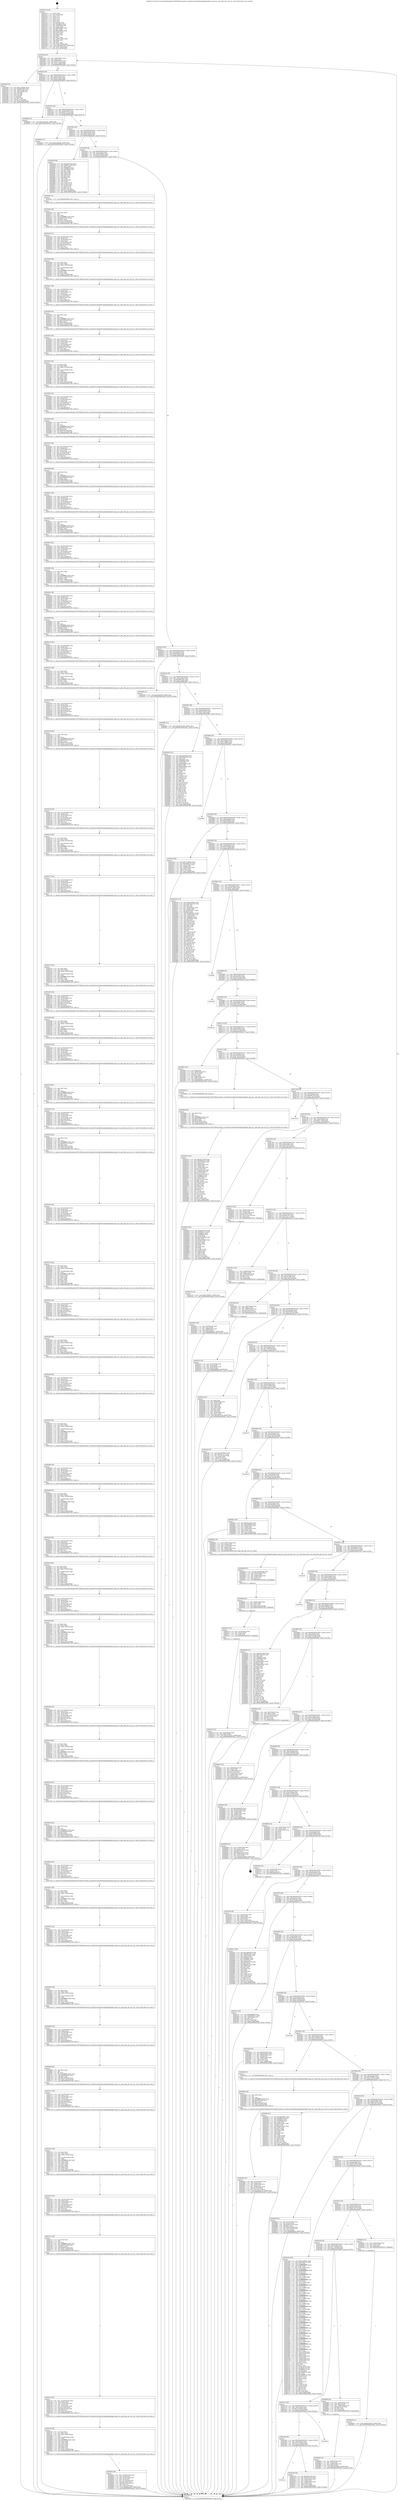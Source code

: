 digraph "0x403510" {
  label = "0x403510 (/mnt/c/Users/mathe/Desktop/tcc/POCII/binaries/extr_linuxdriversnetethernetqlogicqedqed_mng_tlv.c_qed_mfw_get_iscsi_tlv_value_Final-ollvm.out::main(0))"
  labelloc = "t"
  node[shape=record]

  Entry [label="",width=0.3,height=0.3,shape=circle,fillcolor=black,style=filled]
  "0x403584" [label="{
     0x403584 [32]\l
     | [instrs]\l
     &nbsp;&nbsp;0x403584 \<+6\>: mov -0xb8(%rbp),%eax\l
     &nbsp;&nbsp;0x40358a \<+2\>: mov %eax,%ecx\l
     &nbsp;&nbsp;0x40358c \<+6\>: sub $0x83e07932,%ecx\l
     &nbsp;&nbsp;0x403592 \<+6\>: mov %eax,-0xcc(%rbp)\l
     &nbsp;&nbsp;0x403598 \<+6\>: mov %ecx,-0xd0(%rbp)\l
     &nbsp;&nbsp;0x40359e \<+6\>: je 0000000000403ab6 \<main+0x5a6\>\l
  }"]
  "0x403ab6" [label="{
     0x403ab6 [53]\l
     | [instrs]\l
     &nbsp;&nbsp;0x403ab6 \<+5\>: mov $0xb7c48061,%eax\l
     &nbsp;&nbsp;0x403abb \<+5\>: mov $0x6db53f03,%ecx\l
     &nbsp;&nbsp;0x403ac0 \<+6\>: mov -0xb2(%rbp),%dl\l
     &nbsp;&nbsp;0x403ac6 \<+7\>: mov -0xb1(%rbp),%sil\l
     &nbsp;&nbsp;0x403acd \<+3\>: mov %dl,%dil\l
     &nbsp;&nbsp;0x403ad0 \<+3\>: and %sil,%dil\l
     &nbsp;&nbsp;0x403ad3 \<+3\>: xor %sil,%dl\l
     &nbsp;&nbsp;0x403ad6 \<+3\>: or %dl,%dil\l
     &nbsp;&nbsp;0x403ad9 \<+4\>: test $0x1,%dil\l
     &nbsp;&nbsp;0x403add \<+3\>: cmovne %ecx,%eax\l
     &nbsp;&nbsp;0x403ae0 \<+6\>: mov %eax,-0xb8(%rbp)\l
     &nbsp;&nbsp;0x403ae6 \<+5\>: jmp 00000000004050bf \<main+0x1baf\>\l
  }"]
  "0x4035a4" [label="{
     0x4035a4 [28]\l
     | [instrs]\l
     &nbsp;&nbsp;0x4035a4 \<+5\>: jmp 00000000004035a9 \<main+0x99\>\l
     &nbsp;&nbsp;0x4035a9 \<+6\>: mov -0xcc(%rbp),%eax\l
     &nbsp;&nbsp;0x4035af \<+5\>: sub $0x84a47cb5,%eax\l
     &nbsp;&nbsp;0x4035b4 \<+6\>: mov %eax,-0xd4(%rbp)\l
     &nbsp;&nbsp;0x4035ba \<+6\>: je 0000000000404d8d \<main+0x187d\>\l
  }"]
  "0x4050bf" [label="{
     0x4050bf [5]\l
     | [instrs]\l
     &nbsp;&nbsp;0x4050bf \<+5\>: jmp 0000000000403584 \<main+0x74\>\l
  }"]
  "0x403510" [label="{
     0x403510 [116]\l
     | [instrs]\l
     &nbsp;&nbsp;0x403510 \<+1\>: push %rbp\l
     &nbsp;&nbsp;0x403511 \<+3\>: mov %rsp,%rbp\l
     &nbsp;&nbsp;0x403514 \<+2\>: push %r15\l
     &nbsp;&nbsp;0x403516 \<+2\>: push %r14\l
     &nbsp;&nbsp;0x403518 \<+2\>: push %r13\l
     &nbsp;&nbsp;0x40351a \<+2\>: push %r12\l
     &nbsp;&nbsp;0x40351c \<+1\>: push %rbx\l
     &nbsp;&nbsp;0x40351d \<+7\>: sub $0x238,%rsp\l
     &nbsp;&nbsp;0x403524 \<+7\>: mov 0x40805c,%eax\l
     &nbsp;&nbsp;0x40352b \<+7\>: mov 0x408060,%ecx\l
     &nbsp;&nbsp;0x403532 \<+2\>: mov %eax,%edx\l
     &nbsp;&nbsp;0x403534 \<+6\>: sub $0x81dbfe6,%edx\l
     &nbsp;&nbsp;0x40353a \<+3\>: sub $0x1,%edx\l
     &nbsp;&nbsp;0x40353d \<+6\>: add $0x81dbfe6,%edx\l
     &nbsp;&nbsp;0x403543 \<+3\>: imul %edx,%eax\l
     &nbsp;&nbsp;0x403546 \<+3\>: and $0x1,%eax\l
     &nbsp;&nbsp;0x403549 \<+3\>: cmp $0x0,%eax\l
     &nbsp;&nbsp;0x40354c \<+4\>: sete %r8b\l
     &nbsp;&nbsp;0x403550 \<+4\>: and $0x1,%r8b\l
     &nbsp;&nbsp;0x403554 \<+7\>: mov %r8b,-0xb2(%rbp)\l
     &nbsp;&nbsp;0x40355b \<+3\>: cmp $0xa,%ecx\l
     &nbsp;&nbsp;0x40355e \<+4\>: setl %r8b\l
     &nbsp;&nbsp;0x403562 \<+4\>: and $0x1,%r8b\l
     &nbsp;&nbsp;0x403566 \<+7\>: mov %r8b,-0xb1(%rbp)\l
     &nbsp;&nbsp;0x40356d \<+10\>: movl $0x83e07932,-0xb8(%rbp)\l
     &nbsp;&nbsp;0x403577 \<+6\>: mov %edi,-0xbc(%rbp)\l
     &nbsp;&nbsp;0x40357d \<+7\>: mov %rsi,-0xc8(%rbp)\l
  }"]
  Exit [label="",width=0.3,height=0.3,shape=circle,fillcolor=black,style=filled,peripheries=2]
  "0x404d8d" [label="{
     0x404d8d [15]\l
     | [instrs]\l
     &nbsp;&nbsp;0x404d8d \<+10\>: movl $0x7ee541b5,-0xb8(%rbp)\l
     &nbsp;&nbsp;0x404d97 \<+5\>: jmp 00000000004050bf \<main+0x1baf\>\l
  }"]
  "0x4035c0" [label="{
     0x4035c0 [28]\l
     | [instrs]\l
     &nbsp;&nbsp;0x4035c0 \<+5\>: jmp 00000000004035c5 \<main+0xb5\>\l
     &nbsp;&nbsp;0x4035c5 \<+6\>: mov -0xcc(%rbp),%eax\l
     &nbsp;&nbsp;0x4035cb \<+5\>: sub $0x987fc723,%eax\l
     &nbsp;&nbsp;0x4035d0 \<+6\>: mov %eax,-0xd8(%rbp)\l
     &nbsp;&nbsp;0x4035d6 \<+6\>: je 0000000000404b85 \<main+0x1675\>\l
  }"]
  "0x404dab" [label="{
     0x404dab [15]\l
     | [instrs]\l
     &nbsp;&nbsp;0x404dab \<+10\>: movl $0xb5b7d623,-0xb8(%rbp)\l
     &nbsp;&nbsp;0x404db5 \<+5\>: jmp 00000000004050bf \<main+0x1baf\>\l
  }"]
  "0x404b85" [label="{
     0x404b85 [15]\l
     | [instrs]\l
     &nbsp;&nbsp;0x404b85 \<+10\>: movl $0x4545b948,-0xb8(%rbp)\l
     &nbsp;&nbsp;0x404b8f \<+5\>: jmp 00000000004050bf \<main+0x1baf\>\l
  }"]
  "0x4035dc" [label="{
     0x4035dc [28]\l
     | [instrs]\l
     &nbsp;&nbsp;0x4035dc \<+5\>: jmp 00000000004035e1 \<main+0xd1\>\l
     &nbsp;&nbsp;0x4035e1 \<+6\>: mov -0xcc(%rbp),%eax\l
     &nbsp;&nbsp;0x4035e7 \<+5\>: sub $0x9f1ee345,%eax\l
     &nbsp;&nbsp;0x4035ec \<+6\>: mov %eax,-0xdc(%rbp)\l
     &nbsp;&nbsp;0x4035f2 \<+6\>: je 0000000000404ad4 \<main+0x15c4\>\l
  }"]
  "0x404c76" [label="{
     0x404c76 [15]\l
     | [instrs]\l
     &nbsp;&nbsp;0x404c76 \<+10\>: movl $0x6763d907,-0xb8(%rbp)\l
     &nbsp;&nbsp;0x404c80 \<+5\>: jmp 00000000004050bf \<main+0x1baf\>\l
  }"]
  "0x404ad4" [label="{
     0x404ad4 [86]\l
     | [instrs]\l
     &nbsp;&nbsp;0x404ad4 \<+5\>: mov $0xeb4973c8,%eax\l
     &nbsp;&nbsp;0x404ad9 \<+5\>: mov $0xf87124df,%ecx\l
     &nbsp;&nbsp;0x404ade \<+2\>: xor %edx,%edx\l
     &nbsp;&nbsp;0x404ae0 \<+7\>: mov 0x40805c,%esi\l
     &nbsp;&nbsp;0x404ae7 \<+7\>: mov 0x408060,%edi\l
     &nbsp;&nbsp;0x404aee \<+3\>: sub $0x1,%edx\l
     &nbsp;&nbsp;0x404af1 \<+3\>: mov %esi,%r8d\l
     &nbsp;&nbsp;0x404af4 \<+3\>: add %edx,%r8d\l
     &nbsp;&nbsp;0x404af7 \<+4\>: imul %r8d,%esi\l
     &nbsp;&nbsp;0x404afb \<+3\>: and $0x1,%esi\l
     &nbsp;&nbsp;0x404afe \<+3\>: cmp $0x0,%esi\l
     &nbsp;&nbsp;0x404b01 \<+4\>: sete %r9b\l
     &nbsp;&nbsp;0x404b05 \<+3\>: cmp $0xa,%edi\l
     &nbsp;&nbsp;0x404b08 \<+4\>: setl %r10b\l
     &nbsp;&nbsp;0x404b0c \<+3\>: mov %r9b,%r11b\l
     &nbsp;&nbsp;0x404b0f \<+3\>: and %r10b,%r11b\l
     &nbsp;&nbsp;0x404b12 \<+3\>: xor %r10b,%r9b\l
     &nbsp;&nbsp;0x404b15 \<+3\>: or %r9b,%r11b\l
     &nbsp;&nbsp;0x404b18 \<+4\>: test $0x1,%r11b\l
     &nbsp;&nbsp;0x404b1c \<+3\>: cmovne %ecx,%eax\l
     &nbsp;&nbsp;0x404b1f \<+6\>: mov %eax,-0xb8(%rbp)\l
     &nbsp;&nbsp;0x404b25 \<+5\>: jmp 00000000004050bf \<main+0x1baf\>\l
  }"]
  "0x4035f8" [label="{
     0x4035f8 [28]\l
     | [instrs]\l
     &nbsp;&nbsp;0x4035f8 \<+5\>: jmp 00000000004035fd \<main+0xed\>\l
     &nbsp;&nbsp;0x4035fd \<+6\>: mov -0xcc(%rbp),%eax\l
     &nbsp;&nbsp;0x403603 \<+5\>: sub $0xa3e995a3,%eax\l
     &nbsp;&nbsp;0x403608 \<+6\>: mov %eax,-0xe0(%rbp)\l
     &nbsp;&nbsp;0x40360e \<+6\>: je 0000000000403e67 \<main+0x957\>\l
  }"]
  "0x403aac" [label="{
     0x403aac\l
  }", style=dashed]
  "0x403e67" [label="{
     0x403e67 [5]\l
     | [instrs]\l
     &nbsp;&nbsp;0x403e67 \<+5\>: call 0000000000401160 \<next_i\>\l
     | [calls]\l
     &nbsp;&nbsp;0x401160 \{1\} (/mnt/c/Users/mathe/Desktop/tcc/POCII/binaries/extr_linuxdriversnetethernetqlogicqedqed_mng_tlv.c_qed_mfw_get_iscsi_tlv_value_Final-ollvm.out::next_i)\l
  }"]
  "0x403614" [label="{
     0x403614 [28]\l
     | [instrs]\l
     &nbsp;&nbsp;0x403614 \<+5\>: jmp 0000000000403619 \<main+0x109\>\l
     &nbsp;&nbsp;0x403619 \<+6\>: mov -0xcc(%rbp),%eax\l
     &nbsp;&nbsp;0x40361f \<+5\>: sub $0xad60e63a,%eax\l
     &nbsp;&nbsp;0x403624 \<+6\>: mov %eax,-0xe4(%rbp)\l
     &nbsp;&nbsp;0x40362a \<+6\>: je 0000000000404a9b \<main+0x158b\>\l
  }"]
  "0x404c38" [label="{
     0x404c38 [36]\l
     | [instrs]\l
     &nbsp;&nbsp;0x404c38 \<+5\>: mov $0x6fa10c38,%eax\l
     &nbsp;&nbsp;0x404c3d \<+5\>: mov $0x37b53c0,%ecx\l
     &nbsp;&nbsp;0x404c42 \<+4\>: mov -0x38(%rbp),%rdx\l
     &nbsp;&nbsp;0x404c46 \<+2\>: mov (%rdx),%esi\l
     &nbsp;&nbsp;0x404c48 \<+4\>: mov -0x68(%rbp),%rdx\l
     &nbsp;&nbsp;0x404c4c \<+2\>: cmp (%rdx),%esi\l
     &nbsp;&nbsp;0x404c4e \<+3\>: cmovl %ecx,%eax\l
     &nbsp;&nbsp;0x404c51 \<+6\>: mov %eax,-0xb8(%rbp)\l
     &nbsp;&nbsp;0x404c57 \<+5\>: jmp 00000000004050bf \<main+0x1baf\>\l
  }"]
  "0x404a9b" [label="{
     0x404a9b [15]\l
     | [instrs]\l
     &nbsp;&nbsp;0x404a9b \<+10\>: movl $0x10d0cf34,-0xb8(%rbp)\l
     &nbsp;&nbsp;0x404aa5 \<+5\>: jmp 00000000004050bf \<main+0x1baf\>\l
  }"]
  "0x403630" [label="{
     0x403630 [28]\l
     | [instrs]\l
     &nbsp;&nbsp;0x403630 \<+5\>: jmp 0000000000403635 \<main+0x125\>\l
     &nbsp;&nbsp;0x403635 \<+6\>: mov -0xcc(%rbp),%eax\l
     &nbsp;&nbsp;0x40363b \<+5\>: sub $0xafbd5341,%eax\l
     &nbsp;&nbsp;0x403640 \<+6\>: mov %eax,-0xe8(%rbp)\l
     &nbsp;&nbsp;0x403646 \<+6\>: je 0000000000404f8e \<main+0x1a7e\>\l
  }"]
  "0x403a90" [label="{
     0x403a90 [28]\l
     | [instrs]\l
     &nbsp;&nbsp;0x403a90 \<+5\>: jmp 0000000000403a95 \<main+0x585\>\l
     &nbsp;&nbsp;0x403a95 \<+6\>: mov -0xcc(%rbp),%eax\l
     &nbsp;&nbsp;0x403a9b \<+5\>: sub $0x7ee541b5,%eax\l
     &nbsp;&nbsp;0x403aa0 \<+6\>: mov %eax,-0x188(%rbp)\l
     &nbsp;&nbsp;0x403aa6 \<+6\>: je 0000000000404c38 \<main+0x1728\>\l
  }"]
  "0x404f8e" [label="{
     0x404f8e [15]\l
     | [instrs]\l
     &nbsp;&nbsp;0x404f8e \<+10\>: movl $0x45762c90,-0xb8(%rbp)\l
     &nbsp;&nbsp;0x404f98 \<+5\>: jmp 00000000004050bf \<main+0x1baf\>\l
  }"]
  "0x40364c" [label="{
     0x40364c [28]\l
     | [instrs]\l
     &nbsp;&nbsp;0x40364c \<+5\>: jmp 0000000000403651 \<main+0x141\>\l
     &nbsp;&nbsp;0x403651 \<+6\>: mov -0xcc(%rbp),%eax\l
     &nbsp;&nbsp;0x403657 \<+5\>: sub $0xb5b7d623,%eax\l
     &nbsp;&nbsp;0x40365c \<+6\>: mov %eax,-0xec(%rbp)\l
     &nbsp;&nbsp;0x403662 \<+6\>: je 0000000000404e8e \<main+0x197e\>\l
  }"]
  "0x404dba" [label="{
     0x404dba\l
  }", style=dashed]
  "0x404e8e" [label="{
     0x404e8e [147]\l
     | [instrs]\l
     &nbsp;&nbsp;0x404e8e \<+5\>: mov $0x1b644020,%eax\l
     &nbsp;&nbsp;0x404e93 \<+5\>: mov $0x5062d039,%ecx\l
     &nbsp;&nbsp;0x404e98 \<+2\>: mov $0x1,%dl\l
     &nbsp;&nbsp;0x404e9a \<+7\>: mov 0x40805c,%esi\l
     &nbsp;&nbsp;0x404ea1 \<+7\>: mov 0x408060,%edi\l
     &nbsp;&nbsp;0x404ea8 \<+3\>: mov %esi,%r8d\l
     &nbsp;&nbsp;0x404eab \<+7\>: sub $0xff3366e6,%r8d\l
     &nbsp;&nbsp;0x404eb2 \<+4\>: sub $0x1,%r8d\l
     &nbsp;&nbsp;0x404eb6 \<+7\>: add $0xff3366e6,%r8d\l
     &nbsp;&nbsp;0x404ebd \<+4\>: imul %r8d,%esi\l
     &nbsp;&nbsp;0x404ec1 \<+3\>: and $0x1,%esi\l
     &nbsp;&nbsp;0x404ec4 \<+3\>: cmp $0x0,%esi\l
     &nbsp;&nbsp;0x404ec7 \<+4\>: sete %r9b\l
     &nbsp;&nbsp;0x404ecb \<+3\>: cmp $0xa,%edi\l
     &nbsp;&nbsp;0x404ece \<+4\>: setl %r10b\l
     &nbsp;&nbsp;0x404ed2 \<+3\>: mov %r9b,%r11b\l
     &nbsp;&nbsp;0x404ed5 \<+4\>: xor $0xff,%r11b\l
     &nbsp;&nbsp;0x404ed9 \<+3\>: mov %r10b,%bl\l
     &nbsp;&nbsp;0x404edc \<+3\>: xor $0xff,%bl\l
     &nbsp;&nbsp;0x404edf \<+3\>: xor $0x0,%dl\l
     &nbsp;&nbsp;0x404ee2 \<+3\>: mov %r11b,%r14b\l
     &nbsp;&nbsp;0x404ee5 \<+4\>: and $0x0,%r14b\l
     &nbsp;&nbsp;0x404ee9 \<+3\>: and %dl,%r9b\l
     &nbsp;&nbsp;0x404eec \<+3\>: mov %bl,%r15b\l
     &nbsp;&nbsp;0x404eef \<+4\>: and $0x0,%r15b\l
     &nbsp;&nbsp;0x404ef3 \<+3\>: and %dl,%r10b\l
     &nbsp;&nbsp;0x404ef6 \<+3\>: or %r9b,%r14b\l
     &nbsp;&nbsp;0x404ef9 \<+3\>: or %r10b,%r15b\l
     &nbsp;&nbsp;0x404efc \<+3\>: xor %r15b,%r14b\l
     &nbsp;&nbsp;0x404eff \<+3\>: or %bl,%r11b\l
     &nbsp;&nbsp;0x404f02 \<+4\>: xor $0xff,%r11b\l
     &nbsp;&nbsp;0x404f06 \<+3\>: or $0x0,%dl\l
     &nbsp;&nbsp;0x404f09 \<+3\>: and %dl,%r11b\l
     &nbsp;&nbsp;0x404f0c \<+3\>: or %r11b,%r14b\l
     &nbsp;&nbsp;0x404f0f \<+4\>: test $0x1,%r14b\l
     &nbsp;&nbsp;0x404f13 \<+3\>: cmovne %ecx,%eax\l
     &nbsp;&nbsp;0x404f16 \<+6\>: mov %eax,-0xb8(%rbp)\l
     &nbsp;&nbsp;0x404f1c \<+5\>: jmp 00000000004050bf \<main+0x1baf\>\l
  }"]
  "0x403668" [label="{
     0x403668 [28]\l
     | [instrs]\l
     &nbsp;&nbsp;0x403668 \<+5\>: jmp 000000000040366d \<main+0x15d\>\l
     &nbsp;&nbsp;0x40366d \<+6\>: mov -0xcc(%rbp),%eax\l
     &nbsp;&nbsp;0x403673 \<+5\>: sub $0xb7c48061,%eax\l
     &nbsp;&nbsp;0x403678 \<+6\>: mov %eax,-0xf0(%rbp)\l
     &nbsp;&nbsp;0x40367e \<+6\>: je 0000000000404fb5 \<main+0x1aa5\>\l
  }"]
  "0x404c1f" [label="{
     0x404c1f [25]\l
     | [instrs]\l
     &nbsp;&nbsp;0x404c1f \<+4\>: mov -0x38(%rbp),%rdx\l
     &nbsp;&nbsp;0x404c23 \<+6\>: movl $0x0,(%rdx)\l
     &nbsp;&nbsp;0x404c29 \<+10\>: movl $0x7ee541b5,-0xb8(%rbp)\l
     &nbsp;&nbsp;0x404c33 \<+5\>: jmp 00000000004050bf \<main+0x1baf\>\l
  }"]
  "0x404fb5" [label="{
     0x404fb5\l
  }", style=dashed]
  "0x403684" [label="{
     0x403684 [28]\l
     | [instrs]\l
     &nbsp;&nbsp;0x403684 \<+5\>: jmp 0000000000403689 \<main+0x179\>\l
     &nbsp;&nbsp;0x403689 \<+6\>: mov -0xcc(%rbp),%eax\l
     &nbsp;&nbsp;0x40368f \<+5\>: sub $0xbbdd94fa,%eax\l
     &nbsp;&nbsp;0x403694 \<+6\>: mov %eax,-0xf4(%rbp)\l
     &nbsp;&nbsp;0x40369a \<+6\>: je 0000000000403e43 \<main+0x933\>\l
  }"]
  "0x404c10" [label="{
     0x404c10 [15]\l
     | [instrs]\l
     &nbsp;&nbsp;0x404c10 \<+4\>: mov -0x78(%rbp),%rdx\l
     &nbsp;&nbsp;0x404c14 \<+3\>: mov (%rdx),%rdx\l
     &nbsp;&nbsp;0x404c17 \<+3\>: mov %rdx,%rdi\l
     &nbsp;&nbsp;0x404c1a \<+5\>: call 0000000000401030 \<free@plt\>\l
     | [calls]\l
     &nbsp;&nbsp;0x401030 \{1\} (unknown)\l
  }"]
  "0x403e43" [label="{
     0x403e43 [36]\l
     | [instrs]\l
     &nbsp;&nbsp;0x403e43 \<+5\>: mov $0x77ce936e,%eax\l
     &nbsp;&nbsp;0x403e48 \<+5\>: mov $0xa3e995a3,%ecx\l
     &nbsp;&nbsp;0x403e4d \<+4\>: mov -0x70(%rbp),%rdx\l
     &nbsp;&nbsp;0x403e51 \<+2\>: mov (%rdx),%esi\l
     &nbsp;&nbsp;0x403e53 \<+4\>: mov -0x80(%rbp),%rdx\l
     &nbsp;&nbsp;0x403e57 \<+2\>: cmp (%rdx),%esi\l
     &nbsp;&nbsp;0x403e59 \<+3\>: cmovl %ecx,%eax\l
     &nbsp;&nbsp;0x403e5c \<+6\>: mov %eax,-0xb8(%rbp)\l
     &nbsp;&nbsp;0x403e62 \<+5\>: jmp 00000000004050bf \<main+0x1baf\>\l
  }"]
  "0x4036a0" [label="{
     0x4036a0 [28]\l
     | [instrs]\l
     &nbsp;&nbsp;0x4036a0 \<+5\>: jmp 00000000004036a5 \<main+0x195\>\l
     &nbsp;&nbsp;0x4036a5 \<+6\>: mov -0xcc(%rbp),%eax\l
     &nbsp;&nbsp;0x4036ab \<+5\>: sub $0xc88f1cfb,%eax\l
     &nbsp;&nbsp;0x4036b0 \<+6\>: mov %eax,-0xf8(%rbp)\l
     &nbsp;&nbsp;0x4036b6 \<+6\>: je 0000000000404ce0 \<main+0x17d0\>\l
  }"]
  "0x404bf8" [label="{
     0x404bf8 [24]\l
     | [instrs]\l
     &nbsp;&nbsp;0x404bf8 \<+7\>: mov -0x90(%rbp),%rdx\l
     &nbsp;&nbsp;0x404bff \<+3\>: mov (%rdx),%rdx\l
     &nbsp;&nbsp;0x404c02 \<+3\>: mov %rdx,%rdi\l
     &nbsp;&nbsp;0x404c05 \<+6\>: mov %eax,-0x250(%rbp)\l
     &nbsp;&nbsp;0x404c0b \<+5\>: call 0000000000401030 \<free@plt\>\l
     | [calls]\l
     &nbsp;&nbsp;0x401030 \{1\} (unknown)\l
  }"]
  "0x404ce0" [label="{
     0x404ce0 [173]\l
     | [instrs]\l
     &nbsp;&nbsp;0x404ce0 \<+5\>: mov $0x3820f4d5,%eax\l
     &nbsp;&nbsp;0x404ce5 \<+5\>: mov $0x84a47cb5,%ecx\l
     &nbsp;&nbsp;0x404cea \<+2\>: mov $0x1,%dl\l
     &nbsp;&nbsp;0x404cec \<+2\>: xor %esi,%esi\l
     &nbsp;&nbsp;0x404cee \<+4\>: mov -0x38(%rbp),%rdi\l
     &nbsp;&nbsp;0x404cf2 \<+3\>: mov (%rdi),%r8d\l
     &nbsp;&nbsp;0x404cf5 \<+7\>: sub $0xd0f33457,%r8d\l
     &nbsp;&nbsp;0x404cfc \<+4\>: add $0x1,%r8d\l
     &nbsp;&nbsp;0x404d00 \<+7\>: add $0xd0f33457,%r8d\l
     &nbsp;&nbsp;0x404d07 \<+4\>: mov -0x38(%rbp),%rdi\l
     &nbsp;&nbsp;0x404d0b \<+3\>: mov %r8d,(%rdi)\l
     &nbsp;&nbsp;0x404d0e \<+8\>: mov 0x40805c,%r8d\l
     &nbsp;&nbsp;0x404d16 \<+8\>: mov 0x408060,%r9d\l
     &nbsp;&nbsp;0x404d1e \<+3\>: sub $0x1,%esi\l
     &nbsp;&nbsp;0x404d21 \<+3\>: mov %r8d,%r10d\l
     &nbsp;&nbsp;0x404d24 \<+3\>: add %esi,%r10d\l
     &nbsp;&nbsp;0x404d27 \<+4\>: imul %r10d,%r8d\l
     &nbsp;&nbsp;0x404d2b \<+4\>: and $0x1,%r8d\l
     &nbsp;&nbsp;0x404d2f \<+4\>: cmp $0x0,%r8d\l
     &nbsp;&nbsp;0x404d33 \<+4\>: sete %r11b\l
     &nbsp;&nbsp;0x404d37 \<+4\>: cmp $0xa,%r9d\l
     &nbsp;&nbsp;0x404d3b \<+3\>: setl %bl\l
     &nbsp;&nbsp;0x404d3e \<+3\>: mov %r11b,%r14b\l
     &nbsp;&nbsp;0x404d41 \<+4\>: xor $0xff,%r14b\l
     &nbsp;&nbsp;0x404d45 \<+3\>: mov %bl,%r15b\l
     &nbsp;&nbsp;0x404d48 \<+4\>: xor $0xff,%r15b\l
     &nbsp;&nbsp;0x404d4c \<+3\>: xor $0x1,%dl\l
     &nbsp;&nbsp;0x404d4f \<+3\>: mov %r14b,%r12b\l
     &nbsp;&nbsp;0x404d52 \<+4\>: and $0xff,%r12b\l
     &nbsp;&nbsp;0x404d56 \<+3\>: and %dl,%r11b\l
     &nbsp;&nbsp;0x404d59 \<+3\>: mov %r15b,%r13b\l
     &nbsp;&nbsp;0x404d5c \<+4\>: and $0xff,%r13b\l
     &nbsp;&nbsp;0x404d60 \<+2\>: and %dl,%bl\l
     &nbsp;&nbsp;0x404d62 \<+3\>: or %r11b,%r12b\l
     &nbsp;&nbsp;0x404d65 \<+3\>: or %bl,%r13b\l
     &nbsp;&nbsp;0x404d68 \<+3\>: xor %r13b,%r12b\l
     &nbsp;&nbsp;0x404d6b \<+3\>: or %r15b,%r14b\l
     &nbsp;&nbsp;0x404d6e \<+4\>: xor $0xff,%r14b\l
     &nbsp;&nbsp;0x404d72 \<+3\>: or $0x1,%dl\l
     &nbsp;&nbsp;0x404d75 \<+3\>: and %dl,%r14b\l
     &nbsp;&nbsp;0x404d78 \<+3\>: or %r14b,%r12b\l
     &nbsp;&nbsp;0x404d7b \<+4\>: test $0x1,%r12b\l
     &nbsp;&nbsp;0x404d7f \<+3\>: cmovne %ecx,%eax\l
     &nbsp;&nbsp;0x404d82 \<+6\>: mov %eax,-0xb8(%rbp)\l
     &nbsp;&nbsp;0x404d88 \<+5\>: jmp 00000000004050bf \<main+0x1baf\>\l
  }"]
  "0x4036bc" [label="{
     0x4036bc [28]\l
     | [instrs]\l
     &nbsp;&nbsp;0x4036bc \<+5\>: jmp 00000000004036c1 \<main+0x1b1\>\l
     &nbsp;&nbsp;0x4036c1 \<+6\>: mov -0xcc(%rbp),%eax\l
     &nbsp;&nbsp;0x4036c7 \<+5\>: sub $0xd207285d,%eax\l
     &nbsp;&nbsp;0x4036cc \<+6\>: mov %eax,-0xfc(%rbp)\l
     &nbsp;&nbsp;0x4036d2 \<+6\>: je 0000000000404ffa \<main+0x1aea\>\l
  }"]
  "0x404bdb" [label="{
     0x404bdb [29]\l
     | [instrs]\l
     &nbsp;&nbsp;0x404bdb \<+10\>: movabs $0x4060b6,%rdi\l
     &nbsp;&nbsp;0x404be5 \<+4\>: mov -0x40(%rbp),%rdx\l
     &nbsp;&nbsp;0x404be9 \<+2\>: mov %eax,(%rdx)\l
     &nbsp;&nbsp;0x404beb \<+4\>: mov -0x40(%rbp),%rdx\l
     &nbsp;&nbsp;0x404bef \<+2\>: mov (%rdx),%esi\l
     &nbsp;&nbsp;0x404bf1 \<+2\>: mov $0x0,%al\l
     &nbsp;&nbsp;0x404bf3 \<+5\>: call 0000000000401040 \<printf@plt\>\l
     | [calls]\l
     &nbsp;&nbsp;0x401040 \{1\} (unknown)\l
  }"]
  "0x404ffa" [label="{
     0x404ffa\l
  }", style=dashed]
  "0x4036d8" [label="{
     0x4036d8 [28]\l
     | [instrs]\l
     &nbsp;&nbsp;0x4036d8 \<+5\>: jmp 00000000004036dd \<main+0x1cd\>\l
     &nbsp;&nbsp;0x4036dd \<+6\>: mov -0xcc(%rbp),%eax\l
     &nbsp;&nbsp;0x4036e3 \<+5\>: sub $0xd282acd1,%eax\l
     &nbsp;&nbsp;0x4036e8 \<+6\>: mov %eax,-0x100(%rbp)\l
     &nbsp;&nbsp;0x4036ee \<+6\>: je 0000000000404dc9 \<main+0x18b9\>\l
  }"]
  "0x404a16" [label="{
     0x404a16 [133]\l
     | [instrs]\l
     &nbsp;&nbsp;0x404a16 \<+5\>: mov $0xd207285d,%ecx\l
     &nbsp;&nbsp;0x404a1b \<+5\>: mov $0xad60e63a,%edx\l
     &nbsp;&nbsp;0x404a20 \<+6\>: mov -0x24c(%rbp),%esi\l
     &nbsp;&nbsp;0x404a26 \<+3\>: imul %eax,%esi\l
     &nbsp;&nbsp;0x404a29 \<+4\>: mov -0x60(%rbp),%rdi\l
     &nbsp;&nbsp;0x404a2d \<+3\>: mov (%rdi),%rdi\l
     &nbsp;&nbsp;0x404a30 \<+4\>: mov -0x58(%rbp),%r8\l
     &nbsp;&nbsp;0x404a34 \<+3\>: movslq (%r8),%r8\l
     &nbsp;&nbsp;0x404a37 \<+4\>: mov (%rdi,%r8,8),%rdi\l
     &nbsp;&nbsp;0x404a3b \<+4\>: mov -0x48(%rbp),%r8\l
     &nbsp;&nbsp;0x404a3f \<+3\>: movslq (%r8),%r8\l
     &nbsp;&nbsp;0x404a42 \<+4\>: mov %esi,(%rdi,%r8,4)\l
     &nbsp;&nbsp;0x404a46 \<+7\>: mov 0x40805c,%eax\l
     &nbsp;&nbsp;0x404a4d \<+7\>: mov 0x408060,%esi\l
     &nbsp;&nbsp;0x404a54 \<+3\>: mov %eax,%r9d\l
     &nbsp;&nbsp;0x404a57 \<+7\>: add $0x7f35c5f,%r9d\l
     &nbsp;&nbsp;0x404a5e \<+4\>: sub $0x1,%r9d\l
     &nbsp;&nbsp;0x404a62 \<+7\>: sub $0x7f35c5f,%r9d\l
     &nbsp;&nbsp;0x404a69 \<+4\>: imul %r9d,%eax\l
     &nbsp;&nbsp;0x404a6d \<+3\>: and $0x1,%eax\l
     &nbsp;&nbsp;0x404a70 \<+3\>: cmp $0x0,%eax\l
     &nbsp;&nbsp;0x404a73 \<+4\>: sete %r10b\l
     &nbsp;&nbsp;0x404a77 \<+3\>: cmp $0xa,%esi\l
     &nbsp;&nbsp;0x404a7a \<+4\>: setl %r11b\l
     &nbsp;&nbsp;0x404a7e \<+3\>: mov %r10b,%bl\l
     &nbsp;&nbsp;0x404a81 \<+3\>: and %r11b,%bl\l
     &nbsp;&nbsp;0x404a84 \<+3\>: xor %r11b,%r10b\l
     &nbsp;&nbsp;0x404a87 \<+3\>: or %r10b,%bl\l
     &nbsp;&nbsp;0x404a8a \<+3\>: test $0x1,%bl\l
     &nbsp;&nbsp;0x404a8d \<+3\>: cmovne %edx,%ecx\l
     &nbsp;&nbsp;0x404a90 \<+6\>: mov %ecx,-0xb8(%rbp)\l
     &nbsp;&nbsp;0x404a96 \<+5\>: jmp 00000000004050bf \<main+0x1baf\>\l
  }"]
  "0x404dc9" [label="{
     0x404dc9\l
  }", style=dashed]
  "0x4036f4" [label="{
     0x4036f4 [28]\l
     | [instrs]\l
     &nbsp;&nbsp;0x4036f4 \<+5\>: jmp 00000000004036f9 \<main+0x1e9\>\l
     &nbsp;&nbsp;0x4036f9 \<+6\>: mov -0xcc(%rbp),%eax\l
     &nbsp;&nbsp;0x4036ff \<+5\>: sub $0xd56efeb7,%eax\l
     &nbsp;&nbsp;0x403704 \<+6\>: mov %eax,-0x104(%rbp)\l
     &nbsp;&nbsp;0x40370a \<+6\>: je 0000000000404e24 \<main+0x1914\>\l
  }"]
  "0x4049ee" [label="{
     0x4049ee [40]\l
     | [instrs]\l
     &nbsp;&nbsp;0x4049ee \<+5\>: mov $0x2,%ecx\l
     &nbsp;&nbsp;0x4049f3 \<+1\>: cltd\l
     &nbsp;&nbsp;0x4049f4 \<+2\>: idiv %ecx\l
     &nbsp;&nbsp;0x4049f6 \<+6\>: imul $0xfffffffe,%edx,%ecx\l
     &nbsp;&nbsp;0x4049fc \<+6\>: sub $0xdcefc6f5,%ecx\l
     &nbsp;&nbsp;0x404a02 \<+3\>: add $0x1,%ecx\l
     &nbsp;&nbsp;0x404a05 \<+6\>: add $0xdcefc6f5,%ecx\l
     &nbsp;&nbsp;0x404a0b \<+6\>: mov %ecx,-0x24c(%rbp)\l
     &nbsp;&nbsp;0x404a11 \<+5\>: call 0000000000401160 \<next_i\>\l
     | [calls]\l
     &nbsp;&nbsp;0x401160 \{1\} (/mnt/c/Users/mathe/Desktop/tcc/POCII/binaries/extr_linuxdriversnetethernetqlogicqedqed_mng_tlv.c_qed_mfw_get_iscsi_tlv_value_Final-ollvm.out::next_i)\l
  }"]
  "0x404e24" [label="{
     0x404e24\l
  }", style=dashed]
  "0x403710" [label="{
     0x403710 [28]\l
     | [instrs]\l
     &nbsp;&nbsp;0x403710 \<+5\>: jmp 0000000000403715 \<main+0x205\>\l
     &nbsp;&nbsp;0x403715 \<+6\>: mov -0xcc(%rbp),%eax\l
     &nbsp;&nbsp;0x40371b \<+5\>: sub $0xdc46c792,%eax\l
     &nbsp;&nbsp;0x403720 \<+6\>: mov %eax,-0x108(%rbp)\l
     &nbsp;&nbsp;0x403726 \<+6\>: je 0000000000403de1 \<main+0x8d1\>\l
  }"]
  "0x404907" [label="{
     0x404907 [43]\l
     | [instrs]\l
     &nbsp;&nbsp;0x404907 \<+4\>: mov -0x60(%rbp),%rdi\l
     &nbsp;&nbsp;0x40490b \<+3\>: mov (%rdi),%rdi\l
     &nbsp;&nbsp;0x40490e \<+4\>: mov -0x58(%rbp),%rcx\l
     &nbsp;&nbsp;0x404912 \<+3\>: movslq (%rcx),%rcx\l
     &nbsp;&nbsp;0x404915 \<+4\>: mov %rax,(%rdi,%rcx,8)\l
     &nbsp;&nbsp;0x404919 \<+4\>: mov -0x48(%rbp),%rax\l
     &nbsp;&nbsp;0x40491d \<+6\>: movl $0x0,(%rax)\l
     &nbsp;&nbsp;0x404923 \<+10\>: movl $0x1e987cce,-0xb8(%rbp)\l
     &nbsp;&nbsp;0x40492d \<+5\>: jmp 00000000004050bf \<main+0x1baf\>\l
  }"]
  "0x403de1" [label="{
     0x403de1 [40]\l
     | [instrs]\l
     &nbsp;&nbsp;0x403de1 \<+2\>: xor %eax,%eax\l
     &nbsp;&nbsp;0x403de3 \<+7\>: mov -0x88(%rbp),%rcx\l
     &nbsp;&nbsp;0x403dea \<+2\>: mov (%rcx),%edx\l
     &nbsp;&nbsp;0x403dec \<+3\>: sub $0x1,%eax\l
     &nbsp;&nbsp;0x403def \<+2\>: sub %eax,%edx\l
     &nbsp;&nbsp;0x403df1 \<+7\>: mov -0x88(%rbp),%rcx\l
     &nbsp;&nbsp;0x403df8 \<+2\>: mov %edx,(%rcx)\l
     &nbsp;&nbsp;0x403dfa \<+10\>: movl $0x5f8492d7,-0xb8(%rbp)\l
     &nbsp;&nbsp;0x403e04 \<+5\>: jmp 00000000004050bf \<main+0x1baf\>\l
  }"]
  "0x40372c" [label="{
     0x40372c [28]\l
     | [instrs]\l
     &nbsp;&nbsp;0x40372c \<+5\>: jmp 0000000000403731 \<main+0x221\>\l
     &nbsp;&nbsp;0x403731 \<+6\>: mov -0xcc(%rbp),%eax\l
     &nbsp;&nbsp;0x403737 \<+5\>: sub $0xe7fb2458,%eax\l
     &nbsp;&nbsp;0x40373c \<+6\>: mov %eax,-0x10c(%rbp)\l
     &nbsp;&nbsp;0x403742 \<+6\>: je 00000000004049e9 \<main+0x14d9\>\l
  }"]
  "0x4048a6" [label="{
     0x4048a6 [32]\l
     | [instrs]\l
     &nbsp;&nbsp;0x4048a6 \<+4\>: mov -0x60(%rbp),%rdi\l
     &nbsp;&nbsp;0x4048aa \<+3\>: mov %rax,(%rdi)\l
     &nbsp;&nbsp;0x4048ad \<+4\>: mov -0x58(%rbp),%rax\l
     &nbsp;&nbsp;0x4048b1 \<+6\>: movl $0x0,(%rax)\l
     &nbsp;&nbsp;0x4048b7 \<+10\>: movl $0x3d70349d,-0xb8(%rbp)\l
     &nbsp;&nbsp;0x4048c1 \<+5\>: jmp 00000000004050bf \<main+0x1baf\>\l
  }"]
  "0x4049e9" [label="{
     0x4049e9 [5]\l
     | [instrs]\l
     &nbsp;&nbsp;0x4049e9 \<+5\>: call 0000000000401160 \<next_i\>\l
     | [calls]\l
     &nbsp;&nbsp;0x401160 \{1\} (/mnt/c/Users/mathe/Desktop/tcc/POCII/binaries/extr_linuxdriversnetethernetqlogicqedqed_mng_tlv.c_qed_mfw_get_iscsi_tlv_value_Final-ollvm.out::next_i)\l
  }"]
  "0x403748" [label="{
     0x403748 [28]\l
     | [instrs]\l
     &nbsp;&nbsp;0x403748 \<+5\>: jmp 000000000040374d \<main+0x23d\>\l
     &nbsp;&nbsp;0x40374d \<+6\>: mov -0xcc(%rbp),%eax\l
     &nbsp;&nbsp;0x403753 \<+5\>: sub $0xeb4973c8,%eax\l
     &nbsp;&nbsp;0x403758 \<+6\>: mov %eax,-0x110(%rbp)\l
     &nbsp;&nbsp;0x40375e \<+6\>: je 000000000040505b \<main+0x1b4b\>\l
  }"]
  "0x403a74" [label="{
     0x403a74 [28]\l
     | [instrs]\l
     &nbsp;&nbsp;0x403a74 \<+5\>: jmp 0000000000403a79 \<main+0x569\>\l
     &nbsp;&nbsp;0x403a79 \<+6\>: mov -0xcc(%rbp),%eax\l
     &nbsp;&nbsp;0x403a7f \<+5\>: sub $0x7dc180aa,%eax\l
     &nbsp;&nbsp;0x403a84 \<+6\>: mov %eax,-0x184(%rbp)\l
     &nbsp;&nbsp;0x403a8a \<+6\>: je 0000000000404dba \<main+0x18aa\>\l
  }"]
  "0x40505b" [label="{
     0x40505b\l
  }", style=dashed]
  "0x403764" [label="{
     0x403764 [28]\l
     | [instrs]\l
     &nbsp;&nbsp;0x403764 \<+5\>: jmp 0000000000403769 \<main+0x259\>\l
     &nbsp;&nbsp;0x403769 \<+6\>: mov -0xcc(%rbp),%eax\l
     &nbsp;&nbsp;0x40376f \<+5\>: sub $0xf87124df,%eax\l
     &nbsp;&nbsp;0x403774 \<+6\>: mov %eax,-0x114(%rbp)\l
     &nbsp;&nbsp;0x40377a \<+6\>: je 0000000000404b2a \<main+0x161a\>\l
  }"]
  "0x404889" [label="{
     0x404889 [29]\l
     | [instrs]\l
     &nbsp;&nbsp;0x404889 \<+4\>: mov -0x68(%rbp),%rax\l
     &nbsp;&nbsp;0x40488d \<+6\>: movl $0x1,(%rax)\l
     &nbsp;&nbsp;0x404893 \<+4\>: mov -0x68(%rbp),%rax\l
     &nbsp;&nbsp;0x404897 \<+3\>: movslq (%rax),%rax\l
     &nbsp;&nbsp;0x40489a \<+4\>: shl $0x3,%rax\l
     &nbsp;&nbsp;0x40489e \<+3\>: mov %rax,%rdi\l
     &nbsp;&nbsp;0x4048a1 \<+5\>: call 0000000000401050 \<malloc@plt\>\l
     | [calls]\l
     &nbsp;&nbsp;0x401050 \{1\} (unknown)\l
  }"]
  "0x404b2a" [label="{
     0x404b2a [91]\l
     | [instrs]\l
     &nbsp;&nbsp;0x404b2a \<+5\>: mov $0xeb4973c8,%eax\l
     &nbsp;&nbsp;0x404b2f \<+5\>: mov $0x987fc723,%ecx\l
     &nbsp;&nbsp;0x404b34 \<+7\>: mov 0x40805c,%edx\l
     &nbsp;&nbsp;0x404b3b \<+7\>: mov 0x408060,%esi\l
     &nbsp;&nbsp;0x404b42 \<+2\>: mov %edx,%edi\l
     &nbsp;&nbsp;0x404b44 \<+6\>: add $0x4292c9b9,%edi\l
     &nbsp;&nbsp;0x404b4a \<+3\>: sub $0x1,%edi\l
     &nbsp;&nbsp;0x404b4d \<+6\>: sub $0x4292c9b9,%edi\l
     &nbsp;&nbsp;0x404b53 \<+3\>: imul %edi,%edx\l
     &nbsp;&nbsp;0x404b56 \<+3\>: and $0x1,%edx\l
     &nbsp;&nbsp;0x404b59 \<+3\>: cmp $0x0,%edx\l
     &nbsp;&nbsp;0x404b5c \<+4\>: sete %r8b\l
     &nbsp;&nbsp;0x404b60 \<+3\>: cmp $0xa,%esi\l
     &nbsp;&nbsp;0x404b63 \<+4\>: setl %r9b\l
     &nbsp;&nbsp;0x404b67 \<+3\>: mov %r8b,%r10b\l
     &nbsp;&nbsp;0x404b6a \<+3\>: and %r9b,%r10b\l
     &nbsp;&nbsp;0x404b6d \<+3\>: xor %r9b,%r8b\l
     &nbsp;&nbsp;0x404b70 \<+3\>: or %r8b,%r10b\l
     &nbsp;&nbsp;0x404b73 \<+4\>: test $0x1,%r10b\l
     &nbsp;&nbsp;0x404b77 \<+3\>: cmovne %ecx,%eax\l
     &nbsp;&nbsp;0x404b7a \<+6\>: mov %eax,-0xb8(%rbp)\l
     &nbsp;&nbsp;0x404b80 \<+5\>: jmp 00000000004050bf \<main+0x1baf\>\l
  }"]
  "0x403780" [label="{
     0x403780 [28]\l
     | [instrs]\l
     &nbsp;&nbsp;0x403780 \<+5\>: jmp 0000000000403785 \<main+0x275\>\l
     &nbsp;&nbsp;0x403785 \<+6\>: mov -0xcc(%rbp),%eax\l
     &nbsp;&nbsp;0x40378b \<+5\>: sub $0x37b53c0,%eax\l
     &nbsp;&nbsp;0x403790 \<+6\>: mov %eax,-0x118(%rbp)\l
     &nbsp;&nbsp;0x403796 \<+6\>: je 0000000000404c5c \<main+0x174c\>\l
  }"]
  "0x403a58" [label="{
     0x403a58 [28]\l
     | [instrs]\l
     &nbsp;&nbsp;0x403a58 \<+5\>: jmp 0000000000403a5d \<main+0x54d\>\l
     &nbsp;&nbsp;0x403a5d \<+6\>: mov -0xcc(%rbp),%eax\l
     &nbsp;&nbsp;0x403a63 \<+5\>: sub $0x77ce936e,%eax\l
     &nbsp;&nbsp;0x403a68 \<+6\>: mov %eax,-0x180(%rbp)\l
     &nbsp;&nbsp;0x403a6e \<+6\>: je 0000000000404889 \<main+0x1379\>\l
  }"]
  "0x404c5c" [label="{
     0x404c5c [26]\l
     | [instrs]\l
     &nbsp;&nbsp;0x404c5c \<+4\>: mov -0x60(%rbp),%rax\l
     &nbsp;&nbsp;0x404c60 \<+3\>: mov (%rax),%rax\l
     &nbsp;&nbsp;0x404c63 \<+4\>: mov -0x38(%rbp),%rcx\l
     &nbsp;&nbsp;0x404c67 \<+3\>: movslq (%rcx),%rcx\l
     &nbsp;&nbsp;0x404c6a \<+4\>: mov (%rax,%rcx,8),%rax\l
     &nbsp;&nbsp;0x404c6e \<+3\>: mov %rax,%rdi\l
     &nbsp;&nbsp;0x404c71 \<+5\>: call 0000000000401030 \<free@plt\>\l
     | [calls]\l
     &nbsp;&nbsp;0x401030 \{1\} (unknown)\l
  }"]
  "0x40379c" [label="{
     0x40379c [28]\l
     | [instrs]\l
     &nbsp;&nbsp;0x40379c \<+5\>: jmp 00000000004037a1 \<main+0x291\>\l
     &nbsp;&nbsp;0x4037a1 \<+6\>: mov -0xcc(%rbp),%eax\l
     &nbsp;&nbsp;0x4037a7 \<+5\>: sub $0x403a772,%eax\l
     &nbsp;&nbsp;0x4037ac \<+6\>: mov %eax,-0x11c(%rbp)\l
     &nbsp;&nbsp;0x4037b2 \<+6\>: je 0000000000403d12 \<main+0x802\>\l
  }"]
  "0x404d9c" [label="{
     0x404d9c [15]\l
     | [instrs]\l
     &nbsp;&nbsp;0x404d9c \<+4\>: mov -0x60(%rbp),%rax\l
     &nbsp;&nbsp;0x404da0 \<+3\>: mov (%rax),%rax\l
     &nbsp;&nbsp;0x404da3 \<+3\>: mov %rax,%rdi\l
     &nbsp;&nbsp;0x404da6 \<+5\>: call 0000000000401030 \<free@plt\>\l
     | [calls]\l
     &nbsp;&nbsp;0x401030 \{1\} (unknown)\l
  }"]
  "0x403d12" [label="{
     0x403d12 [35]\l
     | [instrs]\l
     &nbsp;&nbsp;0x403d12 \<+7\>: mov -0x98(%rbp),%rax\l
     &nbsp;&nbsp;0x403d19 \<+6\>: movl $0x1,(%rax)\l
     &nbsp;&nbsp;0x403d1f \<+7\>: mov -0x98(%rbp),%rax\l
     &nbsp;&nbsp;0x403d26 \<+3\>: movslq (%rax),%rax\l
     &nbsp;&nbsp;0x403d29 \<+4\>: shl $0x2,%rax\l
     &nbsp;&nbsp;0x403d2d \<+3\>: mov %rax,%rdi\l
     &nbsp;&nbsp;0x403d30 \<+5\>: call 0000000000401050 \<malloc@plt\>\l
     | [calls]\l
     &nbsp;&nbsp;0x401050 \{1\} (unknown)\l
  }"]
  "0x4037b8" [label="{
     0x4037b8 [28]\l
     | [instrs]\l
     &nbsp;&nbsp;0x4037b8 \<+5\>: jmp 00000000004037bd \<main+0x2ad\>\l
     &nbsp;&nbsp;0x4037bd \<+6\>: mov -0xcc(%rbp),%eax\l
     &nbsp;&nbsp;0x4037c3 \<+5\>: sub $0xc352391,%eax\l
     &nbsp;&nbsp;0x4037c8 \<+6\>: mov %eax,-0x120(%rbp)\l
     &nbsp;&nbsp;0x4037ce \<+6\>: je 0000000000403e09 \<main+0x8f9\>\l
  }"]
  "0x40482f" [label="{
     0x40482f [48]\l
     | [instrs]\l
     &nbsp;&nbsp;0x40482f \<+6\>: mov -0x248(%rbp),%ecx\l
     &nbsp;&nbsp;0x404835 \<+3\>: imul %eax,%ecx\l
     &nbsp;&nbsp;0x404838 \<+4\>: mov -0x78(%rbp),%rsi\l
     &nbsp;&nbsp;0x40483c \<+3\>: mov (%rsi),%rsi\l
     &nbsp;&nbsp;0x40483f \<+4\>: mov -0x70(%rbp),%rdi\l
     &nbsp;&nbsp;0x404843 \<+3\>: movslq (%rdi),%rdi\l
     &nbsp;&nbsp;0x404846 \<+4\>: imul $0x78,%rdi,%rdi\l
     &nbsp;&nbsp;0x40484a \<+3\>: add %rdi,%rsi\l
     &nbsp;&nbsp;0x40484d \<+3\>: mov %ecx,0x74(%rsi)\l
     &nbsp;&nbsp;0x404850 \<+10\>: movl $0x684a3281,-0xb8(%rbp)\l
     &nbsp;&nbsp;0x40485a \<+5\>: jmp 00000000004050bf \<main+0x1baf\>\l
  }"]
  "0x403e09" [label="{
     0x403e09 [26]\l
     | [instrs]\l
     &nbsp;&nbsp;0x403e09 \<+4\>: mov -0x80(%rbp),%rax\l
     &nbsp;&nbsp;0x403e0d \<+6\>: movl $0x1,(%rax)\l
     &nbsp;&nbsp;0x403e13 \<+4\>: mov -0x80(%rbp),%rax\l
     &nbsp;&nbsp;0x403e17 \<+3\>: movslq (%rax),%rax\l
     &nbsp;&nbsp;0x403e1a \<+4\>: imul $0x78,%rax,%rdi\l
     &nbsp;&nbsp;0x403e1e \<+5\>: call 0000000000401050 \<malloc@plt\>\l
     | [calls]\l
     &nbsp;&nbsp;0x401050 \{1\} (unknown)\l
  }"]
  "0x4037d4" [label="{
     0x4037d4 [28]\l
     | [instrs]\l
     &nbsp;&nbsp;0x4037d4 \<+5\>: jmp 00000000004037d9 \<main+0x2c9\>\l
     &nbsp;&nbsp;0x4037d9 \<+6\>: mov -0xcc(%rbp),%eax\l
     &nbsp;&nbsp;0x4037df \<+5\>: sub $0x10d0cf34,%eax\l
     &nbsp;&nbsp;0x4037e4 \<+6\>: mov %eax,-0x124(%rbp)\l
     &nbsp;&nbsp;0x4037ea \<+6\>: je 0000000000404aaa \<main+0x159a\>\l
  }"]
  "0x4047f5" [label="{
     0x4047f5 [58]\l
     | [instrs]\l
     &nbsp;&nbsp;0x4047f5 \<+2\>: xor %ecx,%ecx\l
     &nbsp;&nbsp;0x4047f7 \<+5\>: mov $0x2,%edx\l
     &nbsp;&nbsp;0x4047fc \<+6\>: mov %edx,-0x244(%rbp)\l
     &nbsp;&nbsp;0x404802 \<+1\>: cltd\l
     &nbsp;&nbsp;0x404803 \<+7\>: mov -0x244(%rbp),%r8d\l
     &nbsp;&nbsp;0x40480a \<+3\>: idiv %r8d\l
     &nbsp;&nbsp;0x40480d \<+6\>: imul $0xfffffffe,%edx,%edx\l
     &nbsp;&nbsp;0x404813 \<+3\>: mov %ecx,%r9d\l
     &nbsp;&nbsp;0x404816 \<+3\>: sub %edx,%r9d\l
     &nbsp;&nbsp;0x404819 \<+2\>: mov %ecx,%edx\l
     &nbsp;&nbsp;0x40481b \<+3\>: sub $0x1,%edx\l
     &nbsp;&nbsp;0x40481e \<+3\>: add %edx,%r9d\l
     &nbsp;&nbsp;0x404821 \<+3\>: sub %r9d,%ecx\l
     &nbsp;&nbsp;0x404824 \<+6\>: mov %ecx,-0x248(%rbp)\l
     &nbsp;&nbsp;0x40482a \<+5\>: call 0000000000401160 \<next_i\>\l
     | [calls]\l
     &nbsp;&nbsp;0x401160 \{1\} (/mnt/c/Users/mathe/Desktop/tcc/POCII/binaries/extr_linuxdriversnetethernetqlogicqedqed_mng_tlv.c_qed_mfw_get_iscsi_tlv_value_Final-ollvm.out::next_i)\l
  }"]
  "0x404aaa" [label="{
     0x404aaa [42]\l
     | [instrs]\l
     &nbsp;&nbsp;0x404aaa \<+2\>: xor %eax,%eax\l
     &nbsp;&nbsp;0x404aac \<+4\>: mov -0x48(%rbp),%rcx\l
     &nbsp;&nbsp;0x404ab0 \<+2\>: mov (%rcx),%edx\l
     &nbsp;&nbsp;0x404ab2 \<+2\>: mov %eax,%esi\l
     &nbsp;&nbsp;0x404ab4 \<+2\>: sub %edx,%esi\l
     &nbsp;&nbsp;0x404ab6 \<+2\>: mov %eax,%edx\l
     &nbsp;&nbsp;0x404ab8 \<+3\>: sub $0x1,%edx\l
     &nbsp;&nbsp;0x404abb \<+2\>: add %edx,%esi\l
     &nbsp;&nbsp;0x404abd \<+2\>: sub %esi,%eax\l
     &nbsp;&nbsp;0x404abf \<+4\>: mov -0x48(%rbp),%rcx\l
     &nbsp;&nbsp;0x404ac3 \<+2\>: mov %eax,(%rcx)\l
     &nbsp;&nbsp;0x404ac5 \<+10\>: movl $0x1e987cce,-0xb8(%rbp)\l
     &nbsp;&nbsp;0x404acf \<+5\>: jmp 00000000004050bf \<main+0x1baf\>\l
  }"]
  "0x4037f0" [label="{
     0x4037f0 [28]\l
     | [instrs]\l
     &nbsp;&nbsp;0x4037f0 \<+5\>: jmp 00000000004037f5 \<main+0x2e5\>\l
     &nbsp;&nbsp;0x4037f5 \<+6\>: mov -0xcc(%rbp),%eax\l
     &nbsp;&nbsp;0x4037fb \<+5\>: sub $0x17d86256,%eax\l
     &nbsp;&nbsp;0x403800 \<+6\>: mov %eax,-0x128(%rbp)\l
     &nbsp;&nbsp;0x403806 \<+6\>: je 0000000000403cf4 \<main+0x7e4\>\l
  }"]
  "0x4047cf" [label="{
     0x4047cf [38]\l
     | [instrs]\l
     &nbsp;&nbsp;0x4047cf \<+6\>: mov -0x240(%rbp),%ecx\l
     &nbsp;&nbsp;0x4047d5 \<+3\>: imul %eax,%ecx\l
     &nbsp;&nbsp;0x4047d8 \<+4\>: mov -0x78(%rbp),%rsi\l
     &nbsp;&nbsp;0x4047dc \<+3\>: mov (%rsi),%rsi\l
     &nbsp;&nbsp;0x4047df \<+4\>: mov -0x70(%rbp),%rdi\l
     &nbsp;&nbsp;0x4047e3 \<+3\>: movslq (%rdi),%rdi\l
     &nbsp;&nbsp;0x4047e6 \<+4\>: imul $0x78,%rdi,%rdi\l
     &nbsp;&nbsp;0x4047ea \<+3\>: add %rdi,%rsi\l
     &nbsp;&nbsp;0x4047ed \<+3\>: mov %ecx,0x70(%rsi)\l
     &nbsp;&nbsp;0x4047f0 \<+5\>: call 0000000000401160 \<next_i\>\l
     | [calls]\l
     &nbsp;&nbsp;0x401160 \{1\} (/mnt/c/Users/mathe/Desktop/tcc/POCII/binaries/extr_linuxdriversnetethernetqlogicqedqed_mng_tlv.c_qed_mfw_get_iscsi_tlv_value_Final-ollvm.out::next_i)\l
  }"]
  "0x403cf4" [label="{
     0x403cf4 [30]\l
     | [instrs]\l
     &nbsp;&nbsp;0x403cf4 \<+5\>: mov $0x7dc180aa,%eax\l
     &nbsp;&nbsp;0x403cf9 \<+5\>: mov $0x403a772,%ecx\l
     &nbsp;&nbsp;0x403cfe \<+3\>: mov -0x2c(%rbp),%edx\l
     &nbsp;&nbsp;0x403d01 \<+3\>: cmp $0x0,%edx\l
     &nbsp;&nbsp;0x403d04 \<+3\>: cmove %ecx,%eax\l
     &nbsp;&nbsp;0x403d07 \<+6\>: mov %eax,-0xb8(%rbp)\l
     &nbsp;&nbsp;0x403d0d \<+5\>: jmp 00000000004050bf \<main+0x1baf\>\l
  }"]
  "0x40380c" [label="{
     0x40380c [28]\l
     | [instrs]\l
     &nbsp;&nbsp;0x40380c \<+5\>: jmp 0000000000403811 \<main+0x301\>\l
     &nbsp;&nbsp;0x403811 \<+6\>: mov -0xcc(%rbp),%eax\l
     &nbsp;&nbsp;0x403817 \<+5\>: sub $0x1837a826,%eax\l
     &nbsp;&nbsp;0x40381c \<+6\>: mov %eax,-0x12c(%rbp)\l
     &nbsp;&nbsp;0x403822 \<+6\>: je 0000000000404e7f \<main+0x196f\>\l
  }"]
  "0x4047a7" [label="{
     0x4047a7 [40]\l
     | [instrs]\l
     &nbsp;&nbsp;0x4047a7 \<+5\>: mov $0x2,%ecx\l
     &nbsp;&nbsp;0x4047ac \<+1\>: cltd\l
     &nbsp;&nbsp;0x4047ad \<+2\>: idiv %ecx\l
     &nbsp;&nbsp;0x4047af \<+6\>: imul $0xfffffffe,%edx,%ecx\l
     &nbsp;&nbsp;0x4047b5 \<+6\>: sub $0xfd07d2b6,%ecx\l
     &nbsp;&nbsp;0x4047bb \<+3\>: add $0x1,%ecx\l
     &nbsp;&nbsp;0x4047be \<+6\>: add $0xfd07d2b6,%ecx\l
     &nbsp;&nbsp;0x4047c4 \<+6\>: mov %ecx,-0x240(%rbp)\l
     &nbsp;&nbsp;0x4047ca \<+5\>: call 0000000000401160 \<next_i\>\l
     | [calls]\l
     &nbsp;&nbsp;0x401160 \{1\} (/mnt/c/Users/mathe/Desktop/tcc/POCII/binaries/extr_linuxdriversnetethernetqlogicqedqed_mng_tlv.c_qed_mfw_get_iscsi_tlv_value_Final-ollvm.out::next_i)\l
  }"]
  "0x404e7f" [label="{
     0x404e7f\l
  }", style=dashed]
  "0x403828" [label="{
     0x403828 [28]\l
     | [instrs]\l
     &nbsp;&nbsp;0x403828 \<+5\>: jmp 000000000040382d \<main+0x31d\>\l
     &nbsp;&nbsp;0x40382d \<+6\>: mov -0xcc(%rbp),%eax\l
     &nbsp;&nbsp;0x403833 \<+5\>: sub $0x1b644020,%eax\l
     &nbsp;&nbsp;0x403838 \<+6\>: mov %eax,-0x130(%rbp)\l
     &nbsp;&nbsp;0x40383e \<+6\>: je 00000000004050a8 \<main+0x1b98\>\l
  }"]
  "0x404781" [label="{
     0x404781 [38]\l
     | [instrs]\l
     &nbsp;&nbsp;0x404781 \<+6\>: mov -0x23c(%rbp),%ecx\l
     &nbsp;&nbsp;0x404787 \<+3\>: imul %eax,%ecx\l
     &nbsp;&nbsp;0x40478a \<+4\>: mov -0x78(%rbp),%rsi\l
     &nbsp;&nbsp;0x40478e \<+3\>: mov (%rsi),%rsi\l
     &nbsp;&nbsp;0x404791 \<+4\>: mov -0x70(%rbp),%rdi\l
     &nbsp;&nbsp;0x404795 \<+3\>: movslq (%rdi),%rdi\l
     &nbsp;&nbsp;0x404798 \<+4\>: imul $0x78,%rdi,%rdi\l
     &nbsp;&nbsp;0x40479c \<+3\>: add %rdi,%rsi\l
     &nbsp;&nbsp;0x40479f \<+3\>: mov %ecx,0x6c(%rsi)\l
     &nbsp;&nbsp;0x4047a2 \<+5\>: call 0000000000401160 \<next_i\>\l
     | [calls]\l
     &nbsp;&nbsp;0x401160 \{1\} (/mnt/c/Users/mathe/Desktop/tcc/POCII/binaries/extr_linuxdriversnetethernetqlogicqedqed_mng_tlv.c_qed_mfw_get_iscsi_tlv_value_Final-ollvm.out::next_i)\l
  }"]
  "0x4050a8" [label="{
     0x4050a8\l
  }", style=dashed]
  "0x403844" [label="{
     0x403844 [28]\l
     | [instrs]\l
     &nbsp;&nbsp;0x403844 \<+5\>: jmp 0000000000403849 \<main+0x339\>\l
     &nbsp;&nbsp;0x403849 \<+6\>: mov -0xcc(%rbp),%eax\l
     &nbsp;&nbsp;0x40384f \<+5\>: sub $0x1e987cce,%eax\l
     &nbsp;&nbsp;0x403854 \<+6\>: mov %eax,-0x134(%rbp)\l
     &nbsp;&nbsp;0x40385a \<+6\>: je 0000000000404932 \<main+0x1422\>\l
  }"]
  "0x404747" [label="{
     0x404747 [58]\l
     | [instrs]\l
     &nbsp;&nbsp;0x404747 \<+2\>: xor %ecx,%ecx\l
     &nbsp;&nbsp;0x404749 \<+5\>: mov $0x2,%edx\l
     &nbsp;&nbsp;0x40474e \<+6\>: mov %edx,-0x238(%rbp)\l
     &nbsp;&nbsp;0x404754 \<+1\>: cltd\l
     &nbsp;&nbsp;0x404755 \<+7\>: mov -0x238(%rbp),%r8d\l
     &nbsp;&nbsp;0x40475c \<+3\>: idiv %r8d\l
     &nbsp;&nbsp;0x40475f \<+6\>: imul $0xfffffffe,%edx,%edx\l
     &nbsp;&nbsp;0x404765 \<+3\>: mov %ecx,%r9d\l
     &nbsp;&nbsp;0x404768 \<+3\>: sub %edx,%r9d\l
     &nbsp;&nbsp;0x40476b \<+2\>: mov %ecx,%edx\l
     &nbsp;&nbsp;0x40476d \<+3\>: sub $0x1,%edx\l
     &nbsp;&nbsp;0x404770 \<+3\>: add %edx,%r9d\l
     &nbsp;&nbsp;0x404773 \<+3\>: sub %r9d,%ecx\l
     &nbsp;&nbsp;0x404776 \<+6\>: mov %ecx,-0x23c(%rbp)\l
     &nbsp;&nbsp;0x40477c \<+5\>: call 0000000000401160 \<next_i\>\l
     | [calls]\l
     &nbsp;&nbsp;0x401160 \{1\} (/mnt/c/Users/mathe/Desktop/tcc/POCII/binaries/extr_linuxdriversnetethernetqlogicqedqed_mng_tlv.c_qed_mfw_get_iscsi_tlv_value_Final-ollvm.out::next_i)\l
  }"]
  "0x404932" [label="{
     0x404932 [36]\l
     | [instrs]\l
     &nbsp;&nbsp;0x404932 \<+5\>: mov $0x9f1ee345,%eax\l
     &nbsp;&nbsp;0x404937 \<+5\>: mov $0x3c36f400,%ecx\l
     &nbsp;&nbsp;0x40493c \<+4\>: mov -0x48(%rbp),%rdx\l
     &nbsp;&nbsp;0x404940 \<+2\>: mov (%rdx),%esi\l
     &nbsp;&nbsp;0x404942 \<+4\>: mov -0x50(%rbp),%rdx\l
     &nbsp;&nbsp;0x404946 \<+2\>: cmp (%rdx),%esi\l
     &nbsp;&nbsp;0x404948 \<+3\>: cmovl %ecx,%eax\l
     &nbsp;&nbsp;0x40494b \<+6\>: mov %eax,-0xb8(%rbp)\l
     &nbsp;&nbsp;0x404951 \<+5\>: jmp 00000000004050bf \<main+0x1baf\>\l
  }"]
  "0x403860" [label="{
     0x403860 [28]\l
     | [instrs]\l
     &nbsp;&nbsp;0x403860 \<+5\>: jmp 0000000000403865 \<main+0x355\>\l
     &nbsp;&nbsp;0x403865 \<+6\>: mov -0xcc(%rbp),%eax\l
     &nbsp;&nbsp;0x40386b \<+5\>: sub $0x24ba6024,%eax\l
     &nbsp;&nbsp;0x403870 \<+6\>: mov %eax,-0x138(%rbp)\l
     &nbsp;&nbsp;0x403876 \<+6\>: je 0000000000404bbe \<main+0x16ae\>\l
  }"]
  "0x404721" [label="{
     0x404721 [38]\l
     | [instrs]\l
     &nbsp;&nbsp;0x404721 \<+6\>: mov -0x234(%rbp),%ecx\l
     &nbsp;&nbsp;0x404727 \<+3\>: imul %eax,%ecx\l
     &nbsp;&nbsp;0x40472a \<+4\>: mov -0x78(%rbp),%rsi\l
     &nbsp;&nbsp;0x40472e \<+3\>: mov (%rsi),%rsi\l
     &nbsp;&nbsp;0x404731 \<+4\>: mov -0x70(%rbp),%rdi\l
     &nbsp;&nbsp;0x404735 \<+3\>: movslq (%rdi),%rdi\l
     &nbsp;&nbsp;0x404738 \<+4\>: imul $0x78,%rdi,%rdi\l
     &nbsp;&nbsp;0x40473c \<+3\>: add %rdi,%rsi\l
     &nbsp;&nbsp;0x40473f \<+3\>: mov %ecx,0x68(%rsi)\l
     &nbsp;&nbsp;0x404742 \<+5\>: call 0000000000401160 \<next_i\>\l
     | [calls]\l
     &nbsp;&nbsp;0x401160 \{1\} (/mnt/c/Users/mathe/Desktop/tcc/POCII/binaries/extr_linuxdriversnetethernetqlogicqedqed_mng_tlv.c_qed_mfw_get_iscsi_tlv_value_Final-ollvm.out::next_i)\l
  }"]
  "0x404bbe" [label="{
     0x404bbe [29]\l
     | [instrs]\l
     &nbsp;&nbsp;0x404bbe \<+7\>: mov -0x90(%rbp),%rax\l
     &nbsp;&nbsp;0x404bc5 \<+3\>: mov (%rax),%rdi\l
     &nbsp;&nbsp;0x404bc8 \<+4\>: mov -0x78(%rbp),%rax\l
     &nbsp;&nbsp;0x404bcc \<+3\>: mov (%rax),%rsi\l
     &nbsp;&nbsp;0x404bcf \<+4\>: mov -0x60(%rbp),%rax\l
     &nbsp;&nbsp;0x404bd3 \<+3\>: mov (%rax),%rdx\l
     &nbsp;&nbsp;0x404bd6 \<+5\>: call 00000000004015e0 \<qed_mfw_get_iscsi_tlv_value\>\l
     | [calls]\l
     &nbsp;&nbsp;0x4015e0 \{1\} (/mnt/c/Users/mathe/Desktop/tcc/POCII/binaries/extr_linuxdriversnetethernetqlogicqedqed_mng_tlv.c_qed_mfw_get_iscsi_tlv_value_Final-ollvm.out::qed_mfw_get_iscsi_tlv_value)\l
  }"]
  "0x40387c" [label="{
     0x40387c [28]\l
     | [instrs]\l
     &nbsp;&nbsp;0x40387c \<+5\>: jmp 0000000000403881 \<main+0x371\>\l
     &nbsp;&nbsp;0x403881 \<+6\>: mov -0xcc(%rbp),%eax\l
     &nbsp;&nbsp;0x403887 \<+5\>: sub $0x36b96115,%eax\l
     &nbsp;&nbsp;0x40388c \<+6\>: mov %eax,-0x13c(%rbp)\l
     &nbsp;&nbsp;0x403892 \<+6\>: je 0000000000403c9c \<main+0x78c\>\l
  }"]
  "0x4046f9" [label="{
     0x4046f9 [40]\l
     | [instrs]\l
     &nbsp;&nbsp;0x4046f9 \<+5\>: mov $0x2,%ecx\l
     &nbsp;&nbsp;0x4046fe \<+1\>: cltd\l
     &nbsp;&nbsp;0x4046ff \<+2\>: idiv %ecx\l
     &nbsp;&nbsp;0x404701 \<+6\>: imul $0xfffffffe,%edx,%ecx\l
     &nbsp;&nbsp;0x404707 \<+6\>: sub $0x262ab20b,%ecx\l
     &nbsp;&nbsp;0x40470d \<+3\>: add $0x1,%ecx\l
     &nbsp;&nbsp;0x404710 \<+6\>: add $0x262ab20b,%ecx\l
     &nbsp;&nbsp;0x404716 \<+6\>: mov %ecx,-0x234(%rbp)\l
     &nbsp;&nbsp;0x40471c \<+5\>: call 0000000000401160 \<next_i\>\l
     | [calls]\l
     &nbsp;&nbsp;0x401160 \{1\} (/mnt/c/Users/mathe/Desktop/tcc/POCII/binaries/extr_linuxdriversnetethernetqlogicqedqed_mng_tlv.c_qed_mfw_get_iscsi_tlv_value_Final-ollvm.out::next_i)\l
  }"]
  "0x403c9c" [label="{
     0x403c9c\l
  }", style=dashed]
  "0x403898" [label="{
     0x403898 [28]\l
     | [instrs]\l
     &nbsp;&nbsp;0x403898 \<+5\>: jmp 000000000040389d \<main+0x38d\>\l
     &nbsp;&nbsp;0x40389d \<+6\>: mov -0xcc(%rbp),%eax\l
     &nbsp;&nbsp;0x4038a3 \<+5\>: sub $0x3820f4d5,%eax\l
     &nbsp;&nbsp;0x4038a8 \<+6\>: mov %eax,-0x140(%rbp)\l
     &nbsp;&nbsp;0x4038ae \<+6\>: je 000000000040506a \<main+0x1b5a\>\l
  }"]
  "0x4046d3" [label="{
     0x4046d3 [38]\l
     | [instrs]\l
     &nbsp;&nbsp;0x4046d3 \<+6\>: mov -0x230(%rbp),%ecx\l
     &nbsp;&nbsp;0x4046d9 \<+3\>: imul %eax,%ecx\l
     &nbsp;&nbsp;0x4046dc \<+4\>: mov -0x78(%rbp),%rsi\l
     &nbsp;&nbsp;0x4046e0 \<+3\>: mov (%rsi),%rsi\l
     &nbsp;&nbsp;0x4046e3 \<+4\>: mov -0x70(%rbp),%rdi\l
     &nbsp;&nbsp;0x4046e7 \<+3\>: movslq (%rdi),%rdi\l
     &nbsp;&nbsp;0x4046ea \<+4\>: imul $0x78,%rdi,%rdi\l
     &nbsp;&nbsp;0x4046ee \<+3\>: add %rdi,%rsi\l
     &nbsp;&nbsp;0x4046f1 \<+3\>: mov %ecx,0x64(%rsi)\l
     &nbsp;&nbsp;0x4046f4 \<+5\>: call 0000000000401160 \<next_i\>\l
     | [calls]\l
     &nbsp;&nbsp;0x401160 \{1\} (/mnt/c/Users/mathe/Desktop/tcc/POCII/binaries/extr_linuxdriversnetethernetqlogicqedqed_mng_tlv.c_qed_mfw_get_iscsi_tlv_value_Final-ollvm.out::next_i)\l
  }"]
  "0x40506a" [label="{
     0x40506a\l
  }", style=dashed]
  "0x4038b4" [label="{
     0x4038b4 [28]\l
     | [instrs]\l
     &nbsp;&nbsp;0x4038b4 \<+5\>: jmp 00000000004038b9 \<main+0x3a9\>\l
     &nbsp;&nbsp;0x4038b9 \<+6\>: mov -0xcc(%rbp),%eax\l
     &nbsp;&nbsp;0x4038bf \<+5\>: sub $0x3c36f400,%eax\l
     &nbsp;&nbsp;0x4038c4 \<+6\>: mov %eax,-0x144(%rbp)\l
     &nbsp;&nbsp;0x4038ca \<+6\>: je 0000000000404956 \<main+0x1446\>\l
  }"]
  "0x4046a5" [label="{
     0x4046a5 [46]\l
     | [instrs]\l
     &nbsp;&nbsp;0x4046a5 \<+2\>: xor %ecx,%ecx\l
     &nbsp;&nbsp;0x4046a7 \<+5\>: mov $0x2,%edx\l
     &nbsp;&nbsp;0x4046ac \<+6\>: mov %edx,-0x22c(%rbp)\l
     &nbsp;&nbsp;0x4046b2 \<+1\>: cltd\l
     &nbsp;&nbsp;0x4046b3 \<+7\>: mov -0x22c(%rbp),%r8d\l
     &nbsp;&nbsp;0x4046ba \<+3\>: idiv %r8d\l
     &nbsp;&nbsp;0x4046bd \<+6\>: imul $0xfffffffe,%edx,%edx\l
     &nbsp;&nbsp;0x4046c3 \<+3\>: sub $0x1,%ecx\l
     &nbsp;&nbsp;0x4046c6 \<+2\>: sub %ecx,%edx\l
     &nbsp;&nbsp;0x4046c8 \<+6\>: mov %edx,-0x230(%rbp)\l
     &nbsp;&nbsp;0x4046ce \<+5\>: call 0000000000401160 \<next_i\>\l
     | [calls]\l
     &nbsp;&nbsp;0x401160 \{1\} (/mnt/c/Users/mathe/Desktop/tcc/POCII/binaries/extr_linuxdriversnetethernetqlogicqedqed_mng_tlv.c_qed_mfw_get_iscsi_tlv_value_Final-ollvm.out::next_i)\l
  }"]
  "0x404956" [label="{
     0x404956 [147]\l
     | [instrs]\l
     &nbsp;&nbsp;0x404956 \<+5\>: mov $0xd207285d,%eax\l
     &nbsp;&nbsp;0x40495b \<+5\>: mov $0xe7fb2458,%ecx\l
     &nbsp;&nbsp;0x404960 \<+2\>: mov $0x1,%dl\l
     &nbsp;&nbsp;0x404962 \<+7\>: mov 0x40805c,%esi\l
     &nbsp;&nbsp;0x404969 \<+7\>: mov 0x408060,%edi\l
     &nbsp;&nbsp;0x404970 \<+3\>: mov %esi,%r8d\l
     &nbsp;&nbsp;0x404973 \<+7\>: sub $0xdeaa00dc,%r8d\l
     &nbsp;&nbsp;0x40497a \<+4\>: sub $0x1,%r8d\l
     &nbsp;&nbsp;0x40497e \<+7\>: add $0xdeaa00dc,%r8d\l
     &nbsp;&nbsp;0x404985 \<+4\>: imul %r8d,%esi\l
     &nbsp;&nbsp;0x404989 \<+3\>: and $0x1,%esi\l
     &nbsp;&nbsp;0x40498c \<+3\>: cmp $0x0,%esi\l
     &nbsp;&nbsp;0x40498f \<+4\>: sete %r9b\l
     &nbsp;&nbsp;0x404993 \<+3\>: cmp $0xa,%edi\l
     &nbsp;&nbsp;0x404996 \<+4\>: setl %r10b\l
     &nbsp;&nbsp;0x40499a \<+3\>: mov %r9b,%r11b\l
     &nbsp;&nbsp;0x40499d \<+4\>: xor $0xff,%r11b\l
     &nbsp;&nbsp;0x4049a1 \<+3\>: mov %r10b,%bl\l
     &nbsp;&nbsp;0x4049a4 \<+3\>: xor $0xff,%bl\l
     &nbsp;&nbsp;0x4049a7 \<+3\>: xor $0x0,%dl\l
     &nbsp;&nbsp;0x4049aa \<+3\>: mov %r11b,%r14b\l
     &nbsp;&nbsp;0x4049ad \<+4\>: and $0x0,%r14b\l
     &nbsp;&nbsp;0x4049b1 \<+3\>: and %dl,%r9b\l
     &nbsp;&nbsp;0x4049b4 \<+3\>: mov %bl,%r15b\l
     &nbsp;&nbsp;0x4049b7 \<+4\>: and $0x0,%r15b\l
     &nbsp;&nbsp;0x4049bb \<+3\>: and %dl,%r10b\l
     &nbsp;&nbsp;0x4049be \<+3\>: or %r9b,%r14b\l
     &nbsp;&nbsp;0x4049c1 \<+3\>: or %r10b,%r15b\l
     &nbsp;&nbsp;0x4049c4 \<+3\>: xor %r15b,%r14b\l
     &nbsp;&nbsp;0x4049c7 \<+3\>: or %bl,%r11b\l
     &nbsp;&nbsp;0x4049ca \<+4\>: xor $0xff,%r11b\l
     &nbsp;&nbsp;0x4049ce \<+3\>: or $0x0,%dl\l
     &nbsp;&nbsp;0x4049d1 \<+3\>: and %dl,%r11b\l
     &nbsp;&nbsp;0x4049d4 \<+3\>: or %r11b,%r14b\l
     &nbsp;&nbsp;0x4049d7 \<+4\>: test $0x1,%r14b\l
     &nbsp;&nbsp;0x4049db \<+3\>: cmovne %ecx,%eax\l
     &nbsp;&nbsp;0x4049de \<+6\>: mov %eax,-0xb8(%rbp)\l
     &nbsp;&nbsp;0x4049e4 \<+5\>: jmp 00000000004050bf \<main+0x1baf\>\l
  }"]
  "0x4038d0" [label="{
     0x4038d0 [28]\l
     | [instrs]\l
     &nbsp;&nbsp;0x4038d0 \<+5\>: jmp 00000000004038d5 \<main+0x3c5\>\l
     &nbsp;&nbsp;0x4038d5 \<+6\>: mov -0xcc(%rbp),%eax\l
     &nbsp;&nbsp;0x4038db \<+5\>: sub $0x3c6c5c6b,%eax\l
     &nbsp;&nbsp;0x4038e0 \<+6\>: mov %eax,-0x148(%rbp)\l
     &nbsp;&nbsp;0x4038e6 \<+6\>: je 00000000004048ea \<main+0x13da\>\l
  }"]
  "0x40467f" [label="{
     0x40467f [38]\l
     | [instrs]\l
     &nbsp;&nbsp;0x40467f \<+6\>: mov -0x228(%rbp),%ecx\l
     &nbsp;&nbsp;0x404685 \<+3\>: imul %eax,%ecx\l
     &nbsp;&nbsp;0x404688 \<+4\>: mov -0x78(%rbp),%rsi\l
     &nbsp;&nbsp;0x40468c \<+3\>: mov (%rsi),%rsi\l
     &nbsp;&nbsp;0x40468f \<+4\>: mov -0x70(%rbp),%rdi\l
     &nbsp;&nbsp;0x404693 \<+3\>: movslq (%rdi),%rdi\l
     &nbsp;&nbsp;0x404696 \<+4\>: imul $0x78,%rdi,%rdi\l
     &nbsp;&nbsp;0x40469a \<+3\>: add %rdi,%rsi\l
     &nbsp;&nbsp;0x40469d \<+3\>: mov %ecx,0x60(%rsi)\l
     &nbsp;&nbsp;0x4046a0 \<+5\>: call 0000000000401160 \<next_i\>\l
     | [calls]\l
     &nbsp;&nbsp;0x401160 \{1\} (/mnt/c/Users/mathe/Desktop/tcc/POCII/binaries/extr_linuxdriversnetethernetqlogicqedqed_mng_tlv.c_qed_mfw_get_iscsi_tlv_value_Final-ollvm.out::next_i)\l
  }"]
  "0x4048ea" [label="{
     0x4048ea [29]\l
     | [instrs]\l
     &nbsp;&nbsp;0x4048ea \<+4\>: mov -0x50(%rbp),%rax\l
     &nbsp;&nbsp;0x4048ee \<+6\>: movl $0x1,(%rax)\l
     &nbsp;&nbsp;0x4048f4 \<+4\>: mov -0x50(%rbp),%rax\l
     &nbsp;&nbsp;0x4048f8 \<+3\>: movslq (%rax),%rax\l
     &nbsp;&nbsp;0x4048fb \<+4\>: shl $0x2,%rax\l
     &nbsp;&nbsp;0x4048ff \<+3\>: mov %rax,%rdi\l
     &nbsp;&nbsp;0x404902 \<+5\>: call 0000000000401050 \<malloc@plt\>\l
     | [calls]\l
     &nbsp;&nbsp;0x401050 \{1\} (unknown)\l
  }"]
  "0x4038ec" [label="{
     0x4038ec [28]\l
     | [instrs]\l
     &nbsp;&nbsp;0x4038ec \<+5\>: jmp 00000000004038f1 \<main+0x3e1\>\l
     &nbsp;&nbsp;0x4038f1 \<+6\>: mov -0xcc(%rbp),%eax\l
     &nbsp;&nbsp;0x4038f7 \<+5\>: sub $0x3d70349d,%eax\l
     &nbsp;&nbsp;0x4038fc \<+6\>: mov %eax,-0x14c(%rbp)\l
     &nbsp;&nbsp;0x403902 \<+6\>: je 00000000004048c6 \<main+0x13b6\>\l
  }"]
  "0x404651" [label="{
     0x404651 [46]\l
     | [instrs]\l
     &nbsp;&nbsp;0x404651 \<+2\>: xor %ecx,%ecx\l
     &nbsp;&nbsp;0x404653 \<+5\>: mov $0x2,%edx\l
     &nbsp;&nbsp;0x404658 \<+6\>: mov %edx,-0x224(%rbp)\l
     &nbsp;&nbsp;0x40465e \<+1\>: cltd\l
     &nbsp;&nbsp;0x40465f \<+7\>: mov -0x224(%rbp),%r8d\l
     &nbsp;&nbsp;0x404666 \<+3\>: idiv %r8d\l
     &nbsp;&nbsp;0x404669 \<+6\>: imul $0xfffffffe,%edx,%edx\l
     &nbsp;&nbsp;0x40466f \<+3\>: sub $0x1,%ecx\l
     &nbsp;&nbsp;0x404672 \<+2\>: sub %ecx,%edx\l
     &nbsp;&nbsp;0x404674 \<+6\>: mov %edx,-0x228(%rbp)\l
     &nbsp;&nbsp;0x40467a \<+5\>: call 0000000000401160 \<next_i\>\l
     | [calls]\l
     &nbsp;&nbsp;0x401160 \{1\} (/mnt/c/Users/mathe/Desktop/tcc/POCII/binaries/extr_linuxdriversnetethernetqlogicqedqed_mng_tlv.c_qed_mfw_get_iscsi_tlv_value_Final-ollvm.out::next_i)\l
  }"]
  "0x4048c6" [label="{
     0x4048c6 [36]\l
     | [instrs]\l
     &nbsp;&nbsp;0x4048c6 \<+5\>: mov $0x24ba6024,%eax\l
     &nbsp;&nbsp;0x4048cb \<+5\>: mov $0x3c6c5c6b,%ecx\l
     &nbsp;&nbsp;0x4048d0 \<+4\>: mov -0x58(%rbp),%rdx\l
     &nbsp;&nbsp;0x4048d4 \<+2\>: mov (%rdx),%esi\l
     &nbsp;&nbsp;0x4048d6 \<+4\>: mov -0x68(%rbp),%rdx\l
     &nbsp;&nbsp;0x4048da \<+2\>: cmp (%rdx),%esi\l
     &nbsp;&nbsp;0x4048dc \<+3\>: cmovl %ecx,%eax\l
     &nbsp;&nbsp;0x4048df \<+6\>: mov %eax,-0xb8(%rbp)\l
     &nbsp;&nbsp;0x4048e5 \<+5\>: jmp 00000000004050bf \<main+0x1baf\>\l
  }"]
  "0x403908" [label="{
     0x403908 [28]\l
     | [instrs]\l
     &nbsp;&nbsp;0x403908 \<+5\>: jmp 000000000040390d \<main+0x3fd\>\l
     &nbsp;&nbsp;0x40390d \<+6\>: mov -0xcc(%rbp),%eax\l
     &nbsp;&nbsp;0x403913 \<+5\>: sub $0x4545b948,%eax\l
     &nbsp;&nbsp;0x403918 \<+6\>: mov %eax,-0x150(%rbp)\l
     &nbsp;&nbsp;0x40391e \<+6\>: je 0000000000404b94 \<main+0x1684\>\l
  }"]
  "0x40462b" [label="{
     0x40462b [38]\l
     | [instrs]\l
     &nbsp;&nbsp;0x40462b \<+6\>: mov -0x220(%rbp),%ecx\l
     &nbsp;&nbsp;0x404631 \<+3\>: imul %eax,%ecx\l
     &nbsp;&nbsp;0x404634 \<+4\>: mov -0x78(%rbp),%rsi\l
     &nbsp;&nbsp;0x404638 \<+3\>: mov (%rsi),%rsi\l
     &nbsp;&nbsp;0x40463b \<+4\>: mov -0x70(%rbp),%rdi\l
     &nbsp;&nbsp;0x40463f \<+3\>: movslq (%rdi),%rdi\l
     &nbsp;&nbsp;0x404642 \<+4\>: imul $0x78,%rdi,%rdi\l
     &nbsp;&nbsp;0x404646 \<+3\>: add %rdi,%rsi\l
     &nbsp;&nbsp;0x404649 \<+3\>: mov %ecx,0x5c(%rsi)\l
     &nbsp;&nbsp;0x40464c \<+5\>: call 0000000000401160 \<next_i\>\l
     | [calls]\l
     &nbsp;&nbsp;0x401160 \{1\} (/mnt/c/Users/mathe/Desktop/tcc/POCII/binaries/extr_linuxdriversnetethernetqlogicqedqed_mng_tlv.c_qed_mfw_get_iscsi_tlv_value_Final-ollvm.out::next_i)\l
  }"]
  "0x404b94" [label="{
     0x404b94 [42]\l
     | [instrs]\l
     &nbsp;&nbsp;0x404b94 \<+4\>: mov -0x58(%rbp),%rax\l
     &nbsp;&nbsp;0x404b98 \<+2\>: mov (%rax),%ecx\l
     &nbsp;&nbsp;0x404b9a \<+6\>: sub $0x6d10c52d,%ecx\l
     &nbsp;&nbsp;0x404ba0 \<+3\>: add $0x1,%ecx\l
     &nbsp;&nbsp;0x404ba3 \<+6\>: add $0x6d10c52d,%ecx\l
     &nbsp;&nbsp;0x404ba9 \<+4\>: mov -0x58(%rbp),%rax\l
     &nbsp;&nbsp;0x404bad \<+2\>: mov %ecx,(%rax)\l
     &nbsp;&nbsp;0x404baf \<+10\>: movl $0x3d70349d,-0xb8(%rbp)\l
     &nbsp;&nbsp;0x404bb9 \<+5\>: jmp 00000000004050bf \<main+0x1baf\>\l
  }"]
  "0x403924" [label="{
     0x403924 [28]\l
     | [instrs]\l
     &nbsp;&nbsp;0x403924 \<+5\>: jmp 0000000000403929 \<main+0x419\>\l
     &nbsp;&nbsp;0x403929 \<+6\>: mov -0xcc(%rbp),%eax\l
     &nbsp;&nbsp;0x40392f \<+5\>: sub $0x45762c90,%eax\l
     &nbsp;&nbsp;0x403934 \<+6\>: mov %eax,-0x154(%rbp)\l
     &nbsp;&nbsp;0x40393a \<+6\>: je 0000000000404f9d \<main+0x1a8d\>\l
  }"]
  "0x404603" [label="{
     0x404603 [40]\l
     | [instrs]\l
     &nbsp;&nbsp;0x404603 \<+5\>: mov $0x2,%ecx\l
     &nbsp;&nbsp;0x404608 \<+1\>: cltd\l
     &nbsp;&nbsp;0x404609 \<+2\>: idiv %ecx\l
     &nbsp;&nbsp;0x40460b \<+6\>: imul $0xfffffffe,%edx,%ecx\l
     &nbsp;&nbsp;0x404611 \<+6\>: sub $0xedbc8fa4,%ecx\l
     &nbsp;&nbsp;0x404617 \<+3\>: add $0x1,%ecx\l
     &nbsp;&nbsp;0x40461a \<+6\>: add $0xedbc8fa4,%ecx\l
     &nbsp;&nbsp;0x404620 \<+6\>: mov %ecx,-0x220(%rbp)\l
     &nbsp;&nbsp;0x404626 \<+5\>: call 0000000000401160 \<next_i\>\l
     | [calls]\l
     &nbsp;&nbsp;0x401160 \{1\} (/mnt/c/Users/mathe/Desktop/tcc/POCII/binaries/extr_linuxdriversnetethernetqlogicqedqed_mng_tlv.c_qed_mfw_get_iscsi_tlv_value_Final-ollvm.out::next_i)\l
  }"]
  "0x404f9d" [label="{
     0x404f9d [24]\l
     | [instrs]\l
     &nbsp;&nbsp;0x404f9d \<+7\>: mov -0xb0(%rbp),%rax\l
     &nbsp;&nbsp;0x404fa4 \<+2\>: mov (%rax),%eax\l
     &nbsp;&nbsp;0x404fa6 \<+4\>: lea -0x28(%rbp),%rsp\l
     &nbsp;&nbsp;0x404faa \<+1\>: pop %rbx\l
     &nbsp;&nbsp;0x404fab \<+2\>: pop %r12\l
     &nbsp;&nbsp;0x404fad \<+2\>: pop %r13\l
     &nbsp;&nbsp;0x404faf \<+2\>: pop %r14\l
     &nbsp;&nbsp;0x404fb1 \<+2\>: pop %r15\l
     &nbsp;&nbsp;0x404fb3 \<+1\>: pop %rbp\l
     &nbsp;&nbsp;0x404fb4 \<+1\>: ret\l
  }"]
  "0x403940" [label="{
     0x403940 [28]\l
     | [instrs]\l
     &nbsp;&nbsp;0x403940 \<+5\>: jmp 0000000000403945 \<main+0x435\>\l
     &nbsp;&nbsp;0x403945 \<+6\>: mov -0xcc(%rbp),%eax\l
     &nbsp;&nbsp;0x40394b \<+5\>: sub $0x4fe6df6d,%eax\l
     &nbsp;&nbsp;0x403950 \<+6\>: mov %eax,-0x158(%rbp)\l
     &nbsp;&nbsp;0x403956 \<+6\>: je 0000000000403cbd \<main+0x7ad\>\l
  }"]
  "0x4045dd" [label="{
     0x4045dd [38]\l
     | [instrs]\l
     &nbsp;&nbsp;0x4045dd \<+6\>: mov -0x21c(%rbp),%ecx\l
     &nbsp;&nbsp;0x4045e3 \<+3\>: imul %eax,%ecx\l
     &nbsp;&nbsp;0x4045e6 \<+4\>: mov -0x78(%rbp),%rsi\l
     &nbsp;&nbsp;0x4045ea \<+3\>: mov (%rsi),%rsi\l
     &nbsp;&nbsp;0x4045ed \<+4\>: mov -0x70(%rbp),%rdi\l
     &nbsp;&nbsp;0x4045f1 \<+3\>: movslq (%rdi),%rdi\l
     &nbsp;&nbsp;0x4045f4 \<+4\>: imul $0x78,%rdi,%rdi\l
     &nbsp;&nbsp;0x4045f8 \<+3\>: add %rdi,%rsi\l
     &nbsp;&nbsp;0x4045fb \<+3\>: mov %ecx,0x58(%rsi)\l
     &nbsp;&nbsp;0x4045fe \<+5\>: call 0000000000401160 \<next_i\>\l
     | [calls]\l
     &nbsp;&nbsp;0x401160 \{1\} (/mnt/c/Users/mathe/Desktop/tcc/POCII/binaries/extr_linuxdriversnetethernetqlogicqedqed_mng_tlv.c_qed_mfw_get_iscsi_tlv_value_Final-ollvm.out::next_i)\l
  }"]
  "0x403cbd" [label="{
     0x403cbd [19]\l
     | [instrs]\l
     &nbsp;&nbsp;0x403cbd \<+7\>: mov -0xa8(%rbp),%rax\l
     &nbsp;&nbsp;0x403cc4 \<+3\>: mov (%rax),%rax\l
     &nbsp;&nbsp;0x403cc7 \<+4\>: mov 0x8(%rax),%rdi\l
     &nbsp;&nbsp;0x403ccb \<+5\>: call 0000000000401060 \<atoi@plt\>\l
     | [calls]\l
     &nbsp;&nbsp;0x401060 \{1\} (unknown)\l
  }"]
  "0x40395c" [label="{
     0x40395c [28]\l
     | [instrs]\l
     &nbsp;&nbsp;0x40395c \<+5\>: jmp 0000000000403961 \<main+0x451\>\l
     &nbsp;&nbsp;0x403961 \<+6\>: mov -0xcc(%rbp),%eax\l
     &nbsp;&nbsp;0x403967 \<+5\>: sub $0x5062d039,%eax\l
     &nbsp;&nbsp;0x40396c \<+6\>: mov %eax,-0x15c(%rbp)\l
     &nbsp;&nbsp;0x403972 \<+6\>: je 0000000000404f21 \<main+0x1a11\>\l
  }"]
  "0x4045af" [label="{
     0x4045af [46]\l
     | [instrs]\l
     &nbsp;&nbsp;0x4045af \<+2\>: xor %ecx,%ecx\l
     &nbsp;&nbsp;0x4045b1 \<+5\>: mov $0x2,%edx\l
     &nbsp;&nbsp;0x4045b6 \<+6\>: mov %edx,-0x218(%rbp)\l
     &nbsp;&nbsp;0x4045bc \<+1\>: cltd\l
     &nbsp;&nbsp;0x4045bd \<+7\>: mov -0x218(%rbp),%r8d\l
     &nbsp;&nbsp;0x4045c4 \<+3\>: idiv %r8d\l
     &nbsp;&nbsp;0x4045c7 \<+6\>: imul $0xfffffffe,%edx,%edx\l
     &nbsp;&nbsp;0x4045cd \<+3\>: sub $0x1,%ecx\l
     &nbsp;&nbsp;0x4045d0 \<+2\>: sub %ecx,%edx\l
     &nbsp;&nbsp;0x4045d2 \<+6\>: mov %edx,-0x21c(%rbp)\l
     &nbsp;&nbsp;0x4045d8 \<+5\>: call 0000000000401160 \<next_i\>\l
     | [calls]\l
     &nbsp;&nbsp;0x401160 \{1\} (/mnt/c/Users/mathe/Desktop/tcc/POCII/binaries/extr_linuxdriversnetethernetqlogicqedqed_mng_tlv.c_qed_mfw_get_iscsi_tlv_value_Final-ollvm.out::next_i)\l
  }"]
  "0x404f21" [label="{
     0x404f21 [109]\l
     | [instrs]\l
     &nbsp;&nbsp;0x404f21 \<+5\>: mov $0x1b644020,%eax\l
     &nbsp;&nbsp;0x404f26 \<+5\>: mov $0xafbd5341,%ecx\l
     &nbsp;&nbsp;0x404f2b \<+7\>: mov -0xb0(%rbp),%rdx\l
     &nbsp;&nbsp;0x404f32 \<+6\>: movl $0x0,(%rdx)\l
     &nbsp;&nbsp;0x404f38 \<+7\>: mov 0x40805c,%esi\l
     &nbsp;&nbsp;0x404f3f \<+7\>: mov 0x408060,%edi\l
     &nbsp;&nbsp;0x404f46 \<+3\>: mov %esi,%r8d\l
     &nbsp;&nbsp;0x404f49 \<+7\>: add $0x8bbcc1c0,%r8d\l
     &nbsp;&nbsp;0x404f50 \<+4\>: sub $0x1,%r8d\l
     &nbsp;&nbsp;0x404f54 \<+7\>: sub $0x8bbcc1c0,%r8d\l
     &nbsp;&nbsp;0x404f5b \<+4\>: imul %r8d,%esi\l
     &nbsp;&nbsp;0x404f5f \<+3\>: and $0x1,%esi\l
     &nbsp;&nbsp;0x404f62 \<+3\>: cmp $0x0,%esi\l
     &nbsp;&nbsp;0x404f65 \<+4\>: sete %r9b\l
     &nbsp;&nbsp;0x404f69 \<+3\>: cmp $0xa,%edi\l
     &nbsp;&nbsp;0x404f6c \<+4\>: setl %r10b\l
     &nbsp;&nbsp;0x404f70 \<+3\>: mov %r9b,%r11b\l
     &nbsp;&nbsp;0x404f73 \<+3\>: and %r10b,%r11b\l
     &nbsp;&nbsp;0x404f76 \<+3\>: xor %r10b,%r9b\l
     &nbsp;&nbsp;0x404f79 \<+3\>: or %r9b,%r11b\l
     &nbsp;&nbsp;0x404f7c \<+4\>: test $0x1,%r11b\l
     &nbsp;&nbsp;0x404f80 \<+3\>: cmovne %ecx,%eax\l
     &nbsp;&nbsp;0x404f83 \<+6\>: mov %eax,-0xb8(%rbp)\l
     &nbsp;&nbsp;0x404f89 \<+5\>: jmp 00000000004050bf \<main+0x1baf\>\l
  }"]
  "0x403978" [label="{
     0x403978 [28]\l
     | [instrs]\l
     &nbsp;&nbsp;0x403978 \<+5\>: jmp 000000000040397d \<main+0x46d\>\l
     &nbsp;&nbsp;0x40397d \<+6\>: mov -0xcc(%rbp),%eax\l
     &nbsp;&nbsp;0x403983 \<+5\>: sub $0x5e98c052,%eax\l
     &nbsp;&nbsp;0x403988 \<+6\>: mov %eax,-0x160(%rbp)\l
     &nbsp;&nbsp;0x40398e \<+6\>: je 0000000000403c7e \<main+0x76e\>\l
  }"]
  "0x404589" [label="{
     0x404589 [38]\l
     | [instrs]\l
     &nbsp;&nbsp;0x404589 \<+6\>: mov -0x214(%rbp),%ecx\l
     &nbsp;&nbsp;0x40458f \<+3\>: imul %eax,%ecx\l
     &nbsp;&nbsp;0x404592 \<+4\>: mov -0x78(%rbp),%rsi\l
     &nbsp;&nbsp;0x404596 \<+3\>: mov (%rsi),%rsi\l
     &nbsp;&nbsp;0x404599 \<+4\>: mov -0x70(%rbp),%rdi\l
     &nbsp;&nbsp;0x40459d \<+3\>: movslq (%rdi),%rdi\l
     &nbsp;&nbsp;0x4045a0 \<+4\>: imul $0x78,%rdi,%rdi\l
     &nbsp;&nbsp;0x4045a4 \<+3\>: add %rdi,%rsi\l
     &nbsp;&nbsp;0x4045a7 \<+3\>: mov %ecx,0x54(%rsi)\l
     &nbsp;&nbsp;0x4045aa \<+5\>: call 0000000000401160 \<next_i\>\l
     | [calls]\l
     &nbsp;&nbsp;0x401160 \{1\} (/mnt/c/Users/mathe/Desktop/tcc/POCII/binaries/extr_linuxdriversnetethernetqlogicqedqed_mng_tlv.c_qed_mfw_get_iscsi_tlv_value_Final-ollvm.out::next_i)\l
  }"]
  "0x403c7e" [label="{
     0x403c7e [30]\l
     | [instrs]\l
     &nbsp;&nbsp;0x403c7e \<+5\>: mov $0x4fe6df6d,%eax\l
     &nbsp;&nbsp;0x403c83 \<+5\>: mov $0x36b96115,%ecx\l
     &nbsp;&nbsp;0x403c88 \<+3\>: mov -0x2d(%rbp),%dl\l
     &nbsp;&nbsp;0x403c8b \<+3\>: test $0x1,%dl\l
     &nbsp;&nbsp;0x403c8e \<+3\>: cmovne %ecx,%eax\l
     &nbsp;&nbsp;0x403c91 \<+6\>: mov %eax,-0xb8(%rbp)\l
     &nbsp;&nbsp;0x403c97 \<+5\>: jmp 00000000004050bf \<main+0x1baf\>\l
  }"]
  "0x403994" [label="{
     0x403994 [28]\l
     | [instrs]\l
     &nbsp;&nbsp;0x403994 \<+5\>: jmp 0000000000403999 \<main+0x489\>\l
     &nbsp;&nbsp;0x403999 \<+6\>: mov -0xcc(%rbp),%eax\l
     &nbsp;&nbsp;0x40399f \<+5\>: sub $0x5f8492d7,%eax\l
     &nbsp;&nbsp;0x4039a4 \<+6\>: mov %eax,-0x164(%rbp)\l
     &nbsp;&nbsp;0x4039aa \<+6\>: je 0000000000403d5b \<main+0x84b\>\l
  }"]
  "0x40454f" [label="{
     0x40454f [58]\l
     | [instrs]\l
     &nbsp;&nbsp;0x40454f \<+2\>: xor %ecx,%ecx\l
     &nbsp;&nbsp;0x404551 \<+5\>: mov $0x2,%edx\l
     &nbsp;&nbsp;0x404556 \<+6\>: mov %edx,-0x210(%rbp)\l
     &nbsp;&nbsp;0x40455c \<+1\>: cltd\l
     &nbsp;&nbsp;0x40455d \<+7\>: mov -0x210(%rbp),%r8d\l
     &nbsp;&nbsp;0x404564 \<+3\>: idiv %r8d\l
     &nbsp;&nbsp;0x404567 \<+6\>: imul $0xfffffffe,%edx,%edx\l
     &nbsp;&nbsp;0x40456d \<+3\>: mov %ecx,%r9d\l
     &nbsp;&nbsp;0x404570 \<+3\>: sub %edx,%r9d\l
     &nbsp;&nbsp;0x404573 \<+2\>: mov %ecx,%edx\l
     &nbsp;&nbsp;0x404575 \<+3\>: sub $0x1,%edx\l
     &nbsp;&nbsp;0x404578 \<+3\>: add %edx,%r9d\l
     &nbsp;&nbsp;0x40457b \<+3\>: sub %r9d,%ecx\l
     &nbsp;&nbsp;0x40457e \<+6\>: mov %ecx,-0x214(%rbp)\l
     &nbsp;&nbsp;0x404584 \<+5\>: call 0000000000401160 \<next_i\>\l
     | [calls]\l
     &nbsp;&nbsp;0x401160 \{1\} (/mnt/c/Users/mathe/Desktop/tcc/POCII/binaries/extr_linuxdriversnetethernetqlogicqedqed_mng_tlv.c_qed_mfw_get_iscsi_tlv_value_Final-ollvm.out::next_i)\l
  }"]
  "0x403d5b" [label="{
     0x403d5b [42]\l
     | [instrs]\l
     &nbsp;&nbsp;0x403d5b \<+5\>: mov $0xc352391,%eax\l
     &nbsp;&nbsp;0x403d60 \<+5\>: mov $0x6328a859,%ecx\l
     &nbsp;&nbsp;0x403d65 \<+7\>: mov -0x88(%rbp),%rdx\l
     &nbsp;&nbsp;0x403d6c \<+2\>: mov (%rdx),%esi\l
     &nbsp;&nbsp;0x403d6e \<+7\>: mov -0x98(%rbp),%rdx\l
     &nbsp;&nbsp;0x403d75 \<+2\>: cmp (%rdx),%esi\l
     &nbsp;&nbsp;0x403d77 \<+3\>: cmovl %ecx,%eax\l
     &nbsp;&nbsp;0x403d7a \<+6\>: mov %eax,-0xb8(%rbp)\l
     &nbsp;&nbsp;0x403d80 \<+5\>: jmp 00000000004050bf \<main+0x1baf\>\l
  }"]
  "0x4039b0" [label="{
     0x4039b0 [28]\l
     | [instrs]\l
     &nbsp;&nbsp;0x4039b0 \<+5\>: jmp 00000000004039b5 \<main+0x4a5\>\l
     &nbsp;&nbsp;0x4039b5 \<+6\>: mov -0xcc(%rbp),%eax\l
     &nbsp;&nbsp;0x4039bb \<+5\>: sub $0x6032d208,%eax\l
     &nbsp;&nbsp;0x4039c0 \<+6\>: mov %eax,-0x168(%rbp)\l
     &nbsp;&nbsp;0x4039c6 \<+6\>: je 0000000000405094 \<main+0x1b84\>\l
  }"]
  "0x404529" [label="{
     0x404529 [38]\l
     | [instrs]\l
     &nbsp;&nbsp;0x404529 \<+6\>: mov -0x20c(%rbp),%ecx\l
     &nbsp;&nbsp;0x40452f \<+3\>: imul %eax,%ecx\l
     &nbsp;&nbsp;0x404532 \<+4\>: mov -0x78(%rbp),%rsi\l
     &nbsp;&nbsp;0x404536 \<+3\>: mov (%rsi),%rsi\l
     &nbsp;&nbsp;0x404539 \<+4\>: mov -0x70(%rbp),%rdi\l
     &nbsp;&nbsp;0x40453d \<+3\>: movslq (%rdi),%rdi\l
     &nbsp;&nbsp;0x404540 \<+4\>: imul $0x78,%rdi,%rdi\l
     &nbsp;&nbsp;0x404544 \<+3\>: add %rdi,%rsi\l
     &nbsp;&nbsp;0x404547 \<+3\>: mov %ecx,0x50(%rsi)\l
     &nbsp;&nbsp;0x40454a \<+5\>: call 0000000000401160 \<next_i\>\l
     | [calls]\l
     &nbsp;&nbsp;0x401160 \{1\} (/mnt/c/Users/mathe/Desktop/tcc/POCII/binaries/extr_linuxdriversnetethernetqlogicqedqed_mng_tlv.c_qed_mfw_get_iscsi_tlv_value_Final-ollvm.out::next_i)\l
  }"]
  "0x405094" [label="{
     0x405094\l
  }", style=dashed]
  "0x4039cc" [label="{
     0x4039cc [28]\l
     | [instrs]\l
     &nbsp;&nbsp;0x4039cc \<+5\>: jmp 00000000004039d1 \<main+0x4c1\>\l
     &nbsp;&nbsp;0x4039d1 \<+6\>: mov -0xcc(%rbp),%eax\l
     &nbsp;&nbsp;0x4039d7 \<+5\>: sub $0x6328a859,%eax\l
     &nbsp;&nbsp;0x4039dc \<+6\>: mov %eax,-0x16c(%rbp)\l
     &nbsp;&nbsp;0x4039e2 \<+6\>: je 0000000000403d85 \<main+0x875\>\l
  }"]
  "0x4044ef" [label="{
     0x4044ef [58]\l
     | [instrs]\l
     &nbsp;&nbsp;0x4044ef \<+2\>: xor %ecx,%ecx\l
     &nbsp;&nbsp;0x4044f1 \<+5\>: mov $0x2,%edx\l
     &nbsp;&nbsp;0x4044f6 \<+6\>: mov %edx,-0x208(%rbp)\l
     &nbsp;&nbsp;0x4044fc \<+1\>: cltd\l
     &nbsp;&nbsp;0x4044fd \<+7\>: mov -0x208(%rbp),%r8d\l
     &nbsp;&nbsp;0x404504 \<+3\>: idiv %r8d\l
     &nbsp;&nbsp;0x404507 \<+6\>: imul $0xfffffffe,%edx,%edx\l
     &nbsp;&nbsp;0x40450d \<+3\>: mov %ecx,%r9d\l
     &nbsp;&nbsp;0x404510 \<+3\>: sub %edx,%r9d\l
     &nbsp;&nbsp;0x404513 \<+2\>: mov %ecx,%edx\l
     &nbsp;&nbsp;0x404515 \<+3\>: sub $0x1,%edx\l
     &nbsp;&nbsp;0x404518 \<+3\>: add %edx,%r9d\l
     &nbsp;&nbsp;0x40451b \<+3\>: sub %r9d,%ecx\l
     &nbsp;&nbsp;0x40451e \<+6\>: mov %ecx,-0x20c(%rbp)\l
     &nbsp;&nbsp;0x404524 \<+5\>: call 0000000000401160 \<next_i\>\l
     | [calls]\l
     &nbsp;&nbsp;0x401160 \{1\} (/mnt/c/Users/mathe/Desktop/tcc/POCII/binaries/extr_linuxdriversnetethernetqlogicqedqed_mng_tlv.c_qed_mfw_get_iscsi_tlv_value_Final-ollvm.out::next_i)\l
  }"]
  "0x403d85" [label="{
     0x403d85 [5]\l
     | [instrs]\l
     &nbsp;&nbsp;0x403d85 \<+5\>: call 0000000000401160 \<next_i\>\l
     | [calls]\l
     &nbsp;&nbsp;0x401160 \{1\} (/mnt/c/Users/mathe/Desktop/tcc/POCII/binaries/extr_linuxdriversnetethernetqlogicqedqed_mng_tlv.c_qed_mfw_get_iscsi_tlv_value_Final-ollvm.out::next_i)\l
  }"]
  "0x4039e8" [label="{
     0x4039e8 [28]\l
     | [instrs]\l
     &nbsp;&nbsp;0x4039e8 \<+5\>: jmp 00000000004039ed \<main+0x4dd\>\l
     &nbsp;&nbsp;0x4039ed \<+6\>: mov -0xcc(%rbp),%eax\l
     &nbsp;&nbsp;0x4039f3 \<+5\>: sub $0x6763d907,%eax\l
     &nbsp;&nbsp;0x4039f8 \<+6\>: mov %eax,-0x170(%rbp)\l
     &nbsp;&nbsp;0x4039fe \<+6\>: je 0000000000404c85 \<main+0x1775\>\l
  }"]
  "0x4044c9" [label="{
     0x4044c9 [38]\l
     | [instrs]\l
     &nbsp;&nbsp;0x4044c9 \<+6\>: mov -0x204(%rbp),%ecx\l
     &nbsp;&nbsp;0x4044cf \<+3\>: imul %eax,%ecx\l
     &nbsp;&nbsp;0x4044d2 \<+4\>: mov -0x78(%rbp),%rsi\l
     &nbsp;&nbsp;0x4044d6 \<+3\>: mov (%rsi),%rsi\l
     &nbsp;&nbsp;0x4044d9 \<+4\>: mov -0x70(%rbp),%rdi\l
     &nbsp;&nbsp;0x4044dd \<+3\>: movslq (%rdi),%rdi\l
     &nbsp;&nbsp;0x4044e0 \<+4\>: imul $0x78,%rdi,%rdi\l
     &nbsp;&nbsp;0x4044e4 \<+3\>: add %rdi,%rsi\l
     &nbsp;&nbsp;0x4044e7 \<+3\>: mov %ecx,0x4c(%rsi)\l
     &nbsp;&nbsp;0x4044ea \<+5\>: call 0000000000401160 \<next_i\>\l
     | [calls]\l
     &nbsp;&nbsp;0x401160 \{1\} (/mnt/c/Users/mathe/Desktop/tcc/POCII/binaries/extr_linuxdriversnetethernetqlogicqedqed_mng_tlv.c_qed_mfw_get_iscsi_tlv_value_Final-ollvm.out::next_i)\l
  }"]
  "0x404c85" [label="{
     0x404c85 [91]\l
     | [instrs]\l
     &nbsp;&nbsp;0x404c85 \<+5\>: mov $0x3820f4d5,%eax\l
     &nbsp;&nbsp;0x404c8a \<+5\>: mov $0xc88f1cfb,%ecx\l
     &nbsp;&nbsp;0x404c8f \<+7\>: mov 0x40805c,%edx\l
     &nbsp;&nbsp;0x404c96 \<+7\>: mov 0x408060,%esi\l
     &nbsp;&nbsp;0x404c9d \<+2\>: mov %edx,%edi\l
     &nbsp;&nbsp;0x404c9f \<+6\>: add $0x4ea7ba25,%edi\l
     &nbsp;&nbsp;0x404ca5 \<+3\>: sub $0x1,%edi\l
     &nbsp;&nbsp;0x404ca8 \<+6\>: sub $0x4ea7ba25,%edi\l
     &nbsp;&nbsp;0x404cae \<+3\>: imul %edi,%edx\l
     &nbsp;&nbsp;0x404cb1 \<+3\>: and $0x1,%edx\l
     &nbsp;&nbsp;0x404cb4 \<+3\>: cmp $0x0,%edx\l
     &nbsp;&nbsp;0x404cb7 \<+4\>: sete %r8b\l
     &nbsp;&nbsp;0x404cbb \<+3\>: cmp $0xa,%esi\l
     &nbsp;&nbsp;0x404cbe \<+4\>: setl %r9b\l
     &nbsp;&nbsp;0x404cc2 \<+3\>: mov %r8b,%r10b\l
     &nbsp;&nbsp;0x404cc5 \<+3\>: and %r9b,%r10b\l
     &nbsp;&nbsp;0x404cc8 \<+3\>: xor %r9b,%r8b\l
     &nbsp;&nbsp;0x404ccb \<+3\>: or %r8b,%r10b\l
     &nbsp;&nbsp;0x404cce \<+4\>: test $0x1,%r10b\l
     &nbsp;&nbsp;0x404cd2 \<+3\>: cmovne %ecx,%eax\l
     &nbsp;&nbsp;0x404cd5 \<+6\>: mov %eax,-0xb8(%rbp)\l
     &nbsp;&nbsp;0x404cdb \<+5\>: jmp 00000000004050bf \<main+0x1baf\>\l
  }"]
  "0x403a04" [label="{
     0x403a04 [28]\l
     | [instrs]\l
     &nbsp;&nbsp;0x403a04 \<+5\>: jmp 0000000000403a09 \<main+0x4f9\>\l
     &nbsp;&nbsp;0x403a09 \<+6\>: mov -0xcc(%rbp),%eax\l
     &nbsp;&nbsp;0x403a0f \<+5\>: sub $0x684a3281,%eax\l
     &nbsp;&nbsp;0x403a14 \<+6\>: mov %eax,-0x174(%rbp)\l
     &nbsp;&nbsp;0x403a1a \<+6\>: je 000000000040485f \<main+0x134f\>\l
  }"]
  "0x40448f" [label="{
     0x40448f [58]\l
     | [instrs]\l
     &nbsp;&nbsp;0x40448f \<+2\>: xor %ecx,%ecx\l
     &nbsp;&nbsp;0x404491 \<+5\>: mov $0x2,%edx\l
     &nbsp;&nbsp;0x404496 \<+6\>: mov %edx,-0x200(%rbp)\l
     &nbsp;&nbsp;0x40449c \<+1\>: cltd\l
     &nbsp;&nbsp;0x40449d \<+7\>: mov -0x200(%rbp),%r8d\l
     &nbsp;&nbsp;0x4044a4 \<+3\>: idiv %r8d\l
     &nbsp;&nbsp;0x4044a7 \<+6\>: imul $0xfffffffe,%edx,%edx\l
     &nbsp;&nbsp;0x4044ad \<+3\>: mov %ecx,%r9d\l
     &nbsp;&nbsp;0x4044b0 \<+3\>: sub %edx,%r9d\l
     &nbsp;&nbsp;0x4044b3 \<+2\>: mov %ecx,%edx\l
     &nbsp;&nbsp;0x4044b5 \<+3\>: sub $0x1,%edx\l
     &nbsp;&nbsp;0x4044b8 \<+3\>: add %edx,%r9d\l
     &nbsp;&nbsp;0x4044bb \<+3\>: sub %r9d,%ecx\l
     &nbsp;&nbsp;0x4044be \<+6\>: mov %ecx,-0x204(%rbp)\l
     &nbsp;&nbsp;0x4044c4 \<+5\>: call 0000000000401160 \<next_i\>\l
     | [calls]\l
     &nbsp;&nbsp;0x401160 \{1\} (/mnt/c/Users/mathe/Desktop/tcc/POCII/binaries/extr_linuxdriversnetethernetqlogicqedqed_mng_tlv.c_qed_mfw_get_iscsi_tlv_value_Final-ollvm.out::next_i)\l
  }"]
  "0x40485f" [label="{
     0x40485f [42]\l
     | [instrs]\l
     &nbsp;&nbsp;0x40485f \<+4\>: mov -0x70(%rbp),%rax\l
     &nbsp;&nbsp;0x404863 \<+2\>: mov (%rax),%ecx\l
     &nbsp;&nbsp;0x404865 \<+6\>: add $0xef7c8144,%ecx\l
     &nbsp;&nbsp;0x40486b \<+3\>: add $0x1,%ecx\l
     &nbsp;&nbsp;0x40486e \<+6\>: sub $0xef7c8144,%ecx\l
     &nbsp;&nbsp;0x404874 \<+4\>: mov -0x70(%rbp),%rax\l
     &nbsp;&nbsp;0x404878 \<+2\>: mov %ecx,(%rax)\l
     &nbsp;&nbsp;0x40487a \<+10\>: movl $0xbbdd94fa,-0xb8(%rbp)\l
     &nbsp;&nbsp;0x404884 \<+5\>: jmp 00000000004050bf \<main+0x1baf\>\l
  }"]
  "0x403a20" [label="{
     0x403a20 [28]\l
     | [instrs]\l
     &nbsp;&nbsp;0x403a20 \<+5\>: jmp 0000000000403a25 \<main+0x515\>\l
     &nbsp;&nbsp;0x403a25 \<+6\>: mov -0xcc(%rbp),%eax\l
     &nbsp;&nbsp;0x403a2b \<+5\>: sub $0x6db53f03,%eax\l
     &nbsp;&nbsp;0x403a30 \<+6\>: mov %eax,-0x178(%rbp)\l
     &nbsp;&nbsp;0x403a36 \<+6\>: je 0000000000403aeb \<main+0x5db\>\l
  }"]
  "0x404469" [label="{
     0x404469 [38]\l
     | [instrs]\l
     &nbsp;&nbsp;0x404469 \<+6\>: mov -0x1fc(%rbp),%ecx\l
     &nbsp;&nbsp;0x40446f \<+3\>: imul %eax,%ecx\l
     &nbsp;&nbsp;0x404472 \<+4\>: mov -0x78(%rbp),%rsi\l
     &nbsp;&nbsp;0x404476 \<+3\>: mov (%rsi),%rsi\l
     &nbsp;&nbsp;0x404479 \<+4\>: mov -0x70(%rbp),%rdi\l
     &nbsp;&nbsp;0x40447d \<+3\>: movslq (%rdi),%rdi\l
     &nbsp;&nbsp;0x404480 \<+4\>: imul $0x78,%rdi,%rdi\l
     &nbsp;&nbsp;0x404484 \<+3\>: add %rdi,%rsi\l
     &nbsp;&nbsp;0x404487 \<+3\>: mov %ecx,0x48(%rsi)\l
     &nbsp;&nbsp;0x40448a \<+5\>: call 0000000000401160 \<next_i\>\l
     | [calls]\l
     &nbsp;&nbsp;0x401160 \{1\} (/mnt/c/Users/mathe/Desktop/tcc/POCII/binaries/extr_linuxdriversnetethernetqlogicqedqed_mng_tlv.c_qed_mfw_get_iscsi_tlv_value_Final-ollvm.out::next_i)\l
  }"]
  "0x403aeb" [label="{
     0x403aeb [403]\l
     | [instrs]\l
     &nbsp;&nbsp;0x403aeb \<+5\>: mov $0xb7c48061,%eax\l
     &nbsp;&nbsp;0x403af0 \<+5\>: mov $0x5e98c052,%ecx\l
     &nbsp;&nbsp;0x403af5 \<+3\>: mov %rsp,%rdx\l
     &nbsp;&nbsp;0x403af8 \<+4\>: add $0xfffffffffffffff0,%rdx\l
     &nbsp;&nbsp;0x403afc \<+3\>: mov %rdx,%rsp\l
     &nbsp;&nbsp;0x403aff \<+7\>: mov %rdx,-0xb0(%rbp)\l
     &nbsp;&nbsp;0x403b06 \<+3\>: mov %rsp,%rdx\l
     &nbsp;&nbsp;0x403b09 \<+4\>: add $0xfffffffffffffff0,%rdx\l
     &nbsp;&nbsp;0x403b0d \<+3\>: mov %rdx,%rsp\l
     &nbsp;&nbsp;0x403b10 \<+3\>: mov %rsp,%rsi\l
     &nbsp;&nbsp;0x403b13 \<+4\>: add $0xfffffffffffffff0,%rsi\l
     &nbsp;&nbsp;0x403b17 \<+3\>: mov %rsi,%rsp\l
     &nbsp;&nbsp;0x403b1a \<+7\>: mov %rsi,-0xa8(%rbp)\l
     &nbsp;&nbsp;0x403b21 \<+3\>: mov %rsp,%rsi\l
     &nbsp;&nbsp;0x403b24 \<+4\>: add $0xfffffffffffffff0,%rsi\l
     &nbsp;&nbsp;0x403b28 \<+3\>: mov %rsi,%rsp\l
     &nbsp;&nbsp;0x403b2b \<+7\>: mov %rsi,-0xa0(%rbp)\l
     &nbsp;&nbsp;0x403b32 \<+3\>: mov %rsp,%rsi\l
     &nbsp;&nbsp;0x403b35 \<+4\>: add $0xfffffffffffffff0,%rsi\l
     &nbsp;&nbsp;0x403b39 \<+3\>: mov %rsi,%rsp\l
     &nbsp;&nbsp;0x403b3c \<+7\>: mov %rsi,-0x98(%rbp)\l
     &nbsp;&nbsp;0x403b43 \<+3\>: mov %rsp,%rsi\l
     &nbsp;&nbsp;0x403b46 \<+4\>: add $0xfffffffffffffff0,%rsi\l
     &nbsp;&nbsp;0x403b4a \<+3\>: mov %rsi,%rsp\l
     &nbsp;&nbsp;0x403b4d \<+7\>: mov %rsi,-0x90(%rbp)\l
     &nbsp;&nbsp;0x403b54 \<+3\>: mov %rsp,%rsi\l
     &nbsp;&nbsp;0x403b57 \<+4\>: add $0xfffffffffffffff0,%rsi\l
     &nbsp;&nbsp;0x403b5b \<+3\>: mov %rsi,%rsp\l
     &nbsp;&nbsp;0x403b5e \<+7\>: mov %rsi,-0x88(%rbp)\l
     &nbsp;&nbsp;0x403b65 \<+3\>: mov %rsp,%rsi\l
     &nbsp;&nbsp;0x403b68 \<+4\>: add $0xfffffffffffffff0,%rsi\l
     &nbsp;&nbsp;0x403b6c \<+3\>: mov %rsi,%rsp\l
     &nbsp;&nbsp;0x403b6f \<+4\>: mov %rsi,-0x80(%rbp)\l
     &nbsp;&nbsp;0x403b73 \<+3\>: mov %rsp,%rsi\l
     &nbsp;&nbsp;0x403b76 \<+4\>: add $0xfffffffffffffff0,%rsi\l
     &nbsp;&nbsp;0x403b7a \<+3\>: mov %rsi,%rsp\l
     &nbsp;&nbsp;0x403b7d \<+4\>: mov %rsi,-0x78(%rbp)\l
     &nbsp;&nbsp;0x403b81 \<+3\>: mov %rsp,%rsi\l
     &nbsp;&nbsp;0x403b84 \<+4\>: add $0xfffffffffffffff0,%rsi\l
     &nbsp;&nbsp;0x403b88 \<+3\>: mov %rsi,%rsp\l
     &nbsp;&nbsp;0x403b8b \<+4\>: mov %rsi,-0x70(%rbp)\l
     &nbsp;&nbsp;0x403b8f \<+3\>: mov %rsp,%rsi\l
     &nbsp;&nbsp;0x403b92 \<+4\>: add $0xfffffffffffffff0,%rsi\l
     &nbsp;&nbsp;0x403b96 \<+3\>: mov %rsi,%rsp\l
     &nbsp;&nbsp;0x403b99 \<+4\>: mov %rsi,-0x68(%rbp)\l
     &nbsp;&nbsp;0x403b9d \<+3\>: mov %rsp,%rsi\l
     &nbsp;&nbsp;0x403ba0 \<+4\>: add $0xfffffffffffffff0,%rsi\l
     &nbsp;&nbsp;0x403ba4 \<+3\>: mov %rsi,%rsp\l
     &nbsp;&nbsp;0x403ba7 \<+4\>: mov %rsi,-0x60(%rbp)\l
     &nbsp;&nbsp;0x403bab \<+3\>: mov %rsp,%rsi\l
     &nbsp;&nbsp;0x403bae \<+4\>: add $0xfffffffffffffff0,%rsi\l
     &nbsp;&nbsp;0x403bb2 \<+3\>: mov %rsi,%rsp\l
     &nbsp;&nbsp;0x403bb5 \<+4\>: mov %rsi,-0x58(%rbp)\l
     &nbsp;&nbsp;0x403bb9 \<+3\>: mov %rsp,%rsi\l
     &nbsp;&nbsp;0x403bbc \<+4\>: add $0xfffffffffffffff0,%rsi\l
     &nbsp;&nbsp;0x403bc0 \<+3\>: mov %rsi,%rsp\l
     &nbsp;&nbsp;0x403bc3 \<+4\>: mov %rsi,-0x50(%rbp)\l
     &nbsp;&nbsp;0x403bc7 \<+3\>: mov %rsp,%rsi\l
     &nbsp;&nbsp;0x403bca \<+4\>: add $0xfffffffffffffff0,%rsi\l
     &nbsp;&nbsp;0x403bce \<+3\>: mov %rsi,%rsp\l
     &nbsp;&nbsp;0x403bd1 \<+4\>: mov %rsi,-0x48(%rbp)\l
     &nbsp;&nbsp;0x403bd5 \<+3\>: mov %rsp,%rsi\l
     &nbsp;&nbsp;0x403bd8 \<+4\>: add $0xfffffffffffffff0,%rsi\l
     &nbsp;&nbsp;0x403bdc \<+3\>: mov %rsi,%rsp\l
     &nbsp;&nbsp;0x403bdf \<+4\>: mov %rsi,-0x40(%rbp)\l
     &nbsp;&nbsp;0x403be3 \<+3\>: mov %rsp,%rsi\l
     &nbsp;&nbsp;0x403be6 \<+4\>: add $0xfffffffffffffff0,%rsi\l
     &nbsp;&nbsp;0x403bea \<+3\>: mov %rsi,%rsp\l
     &nbsp;&nbsp;0x403bed \<+4\>: mov %rsi,-0x38(%rbp)\l
     &nbsp;&nbsp;0x403bf1 \<+7\>: mov -0xb0(%rbp),%rsi\l
     &nbsp;&nbsp;0x403bf8 \<+6\>: movl $0x0,(%rsi)\l
     &nbsp;&nbsp;0x403bfe \<+6\>: mov -0xbc(%rbp),%edi\l
     &nbsp;&nbsp;0x403c04 \<+2\>: mov %edi,(%rdx)\l
     &nbsp;&nbsp;0x403c06 \<+7\>: mov -0xa8(%rbp),%rsi\l
     &nbsp;&nbsp;0x403c0d \<+7\>: mov -0xc8(%rbp),%r8\l
     &nbsp;&nbsp;0x403c14 \<+3\>: mov %r8,(%rsi)\l
     &nbsp;&nbsp;0x403c17 \<+3\>: cmpl $0x2,(%rdx)\l
     &nbsp;&nbsp;0x403c1a \<+4\>: setne %r9b\l
     &nbsp;&nbsp;0x403c1e \<+4\>: and $0x1,%r9b\l
     &nbsp;&nbsp;0x403c22 \<+4\>: mov %r9b,-0x2d(%rbp)\l
     &nbsp;&nbsp;0x403c26 \<+8\>: mov 0x40805c,%r10d\l
     &nbsp;&nbsp;0x403c2e \<+8\>: mov 0x408060,%r11d\l
     &nbsp;&nbsp;0x403c36 \<+3\>: mov %r10d,%ebx\l
     &nbsp;&nbsp;0x403c39 \<+6\>: sub $0x3d808110,%ebx\l
     &nbsp;&nbsp;0x403c3f \<+3\>: sub $0x1,%ebx\l
     &nbsp;&nbsp;0x403c42 \<+6\>: add $0x3d808110,%ebx\l
     &nbsp;&nbsp;0x403c48 \<+4\>: imul %ebx,%r10d\l
     &nbsp;&nbsp;0x403c4c \<+4\>: and $0x1,%r10d\l
     &nbsp;&nbsp;0x403c50 \<+4\>: cmp $0x0,%r10d\l
     &nbsp;&nbsp;0x403c54 \<+4\>: sete %r9b\l
     &nbsp;&nbsp;0x403c58 \<+4\>: cmp $0xa,%r11d\l
     &nbsp;&nbsp;0x403c5c \<+4\>: setl %r14b\l
     &nbsp;&nbsp;0x403c60 \<+3\>: mov %r9b,%r15b\l
     &nbsp;&nbsp;0x403c63 \<+3\>: and %r14b,%r15b\l
     &nbsp;&nbsp;0x403c66 \<+3\>: xor %r14b,%r9b\l
     &nbsp;&nbsp;0x403c69 \<+3\>: or %r9b,%r15b\l
     &nbsp;&nbsp;0x403c6c \<+4\>: test $0x1,%r15b\l
     &nbsp;&nbsp;0x403c70 \<+3\>: cmovne %ecx,%eax\l
     &nbsp;&nbsp;0x403c73 \<+6\>: mov %eax,-0xb8(%rbp)\l
     &nbsp;&nbsp;0x403c79 \<+5\>: jmp 00000000004050bf \<main+0x1baf\>\l
  }"]
  "0x403a3c" [label="{
     0x403a3c [28]\l
     | [instrs]\l
     &nbsp;&nbsp;0x403a3c \<+5\>: jmp 0000000000403a41 \<main+0x531\>\l
     &nbsp;&nbsp;0x403a41 \<+6\>: mov -0xcc(%rbp),%eax\l
     &nbsp;&nbsp;0x403a47 \<+5\>: sub $0x6fa10c38,%eax\l
     &nbsp;&nbsp;0x403a4c \<+6\>: mov %eax,-0x17c(%rbp)\l
     &nbsp;&nbsp;0x403a52 \<+6\>: je 0000000000404d9c \<main+0x188c\>\l
  }"]
  "0x40442f" [label="{
     0x40442f [58]\l
     | [instrs]\l
     &nbsp;&nbsp;0x40442f \<+2\>: xor %ecx,%ecx\l
     &nbsp;&nbsp;0x404431 \<+5\>: mov $0x2,%edx\l
     &nbsp;&nbsp;0x404436 \<+6\>: mov %edx,-0x1f8(%rbp)\l
     &nbsp;&nbsp;0x40443c \<+1\>: cltd\l
     &nbsp;&nbsp;0x40443d \<+7\>: mov -0x1f8(%rbp),%r8d\l
     &nbsp;&nbsp;0x404444 \<+3\>: idiv %r8d\l
     &nbsp;&nbsp;0x404447 \<+6\>: imul $0xfffffffe,%edx,%edx\l
     &nbsp;&nbsp;0x40444d \<+3\>: mov %ecx,%r9d\l
     &nbsp;&nbsp;0x404450 \<+3\>: sub %edx,%r9d\l
     &nbsp;&nbsp;0x404453 \<+2\>: mov %ecx,%edx\l
     &nbsp;&nbsp;0x404455 \<+3\>: sub $0x1,%edx\l
     &nbsp;&nbsp;0x404458 \<+3\>: add %edx,%r9d\l
     &nbsp;&nbsp;0x40445b \<+3\>: sub %r9d,%ecx\l
     &nbsp;&nbsp;0x40445e \<+6\>: mov %ecx,-0x1fc(%rbp)\l
     &nbsp;&nbsp;0x404464 \<+5\>: call 0000000000401160 \<next_i\>\l
     | [calls]\l
     &nbsp;&nbsp;0x401160 \{1\} (/mnt/c/Users/mathe/Desktop/tcc/POCII/binaries/extr_linuxdriversnetethernetqlogicqedqed_mng_tlv.c_qed_mfw_get_iscsi_tlv_value_Final-ollvm.out::next_i)\l
  }"]
  "0x403cd0" [label="{
     0x403cd0 [36]\l
     | [instrs]\l
     &nbsp;&nbsp;0x403cd0 \<+7\>: mov -0xa0(%rbp),%rdi\l
     &nbsp;&nbsp;0x403cd7 \<+2\>: mov %eax,(%rdi)\l
     &nbsp;&nbsp;0x403cd9 \<+7\>: mov -0xa0(%rbp),%rdi\l
     &nbsp;&nbsp;0x403ce0 \<+2\>: mov (%rdi),%eax\l
     &nbsp;&nbsp;0x403ce2 \<+3\>: mov %eax,-0x2c(%rbp)\l
     &nbsp;&nbsp;0x403ce5 \<+10\>: movl $0x17d86256,-0xb8(%rbp)\l
     &nbsp;&nbsp;0x403cef \<+5\>: jmp 00000000004050bf \<main+0x1baf\>\l
  }"]
  "0x403d35" [label="{
     0x403d35 [38]\l
     | [instrs]\l
     &nbsp;&nbsp;0x403d35 \<+7\>: mov -0x90(%rbp),%rdi\l
     &nbsp;&nbsp;0x403d3c \<+3\>: mov %rax,(%rdi)\l
     &nbsp;&nbsp;0x403d3f \<+7\>: mov -0x88(%rbp),%rax\l
     &nbsp;&nbsp;0x403d46 \<+6\>: movl $0x0,(%rax)\l
     &nbsp;&nbsp;0x403d4c \<+10\>: movl $0x5f8492d7,-0xb8(%rbp)\l
     &nbsp;&nbsp;0x403d56 \<+5\>: jmp 00000000004050bf \<main+0x1baf\>\l
  }"]
  "0x403d8a" [label="{
     0x403d8a [40]\l
     | [instrs]\l
     &nbsp;&nbsp;0x403d8a \<+5\>: mov $0x2,%ecx\l
     &nbsp;&nbsp;0x403d8f \<+1\>: cltd\l
     &nbsp;&nbsp;0x403d90 \<+2\>: idiv %ecx\l
     &nbsp;&nbsp;0x403d92 \<+6\>: imul $0xfffffffe,%edx,%ecx\l
     &nbsp;&nbsp;0x403d98 \<+6\>: add $0xa5d32b84,%ecx\l
     &nbsp;&nbsp;0x403d9e \<+3\>: add $0x1,%ecx\l
     &nbsp;&nbsp;0x403da1 \<+6\>: sub $0xa5d32b84,%ecx\l
     &nbsp;&nbsp;0x403da7 \<+6\>: mov %ecx,-0x18c(%rbp)\l
     &nbsp;&nbsp;0x403dad \<+5\>: call 0000000000401160 \<next_i\>\l
     | [calls]\l
     &nbsp;&nbsp;0x401160 \{1\} (/mnt/c/Users/mathe/Desktop/tcc/POCII/binaries/extr_linuxdriversnetethernetqlogicqedqed_mng_tlv.c_qed_mfw_get_iscsi_tlv_value_Final-ollvm.out::next_i)\l
  }"]
  "0x403db2" [label="{
     0x403db2 [47]\l
     | [instrs]\l
     &nbsp;&nbsp;0x403db2 \<+6\>: mov -0x18c(%rbp),%ecx\l
     &nbsp;&nbsp;0x403db8 \<+3\>: imul %eax,%ecx\l
     &nbsp;&nbsp;0x403dbb \<+7\>: mov -0x90(%rbp),%rsi\l
     &nbsp;&nbsp;0x403dc2 \<+3\>: mov (%rsi),%rsi\l
     &nbsp;&nbsp;0x403dc5 \<+7\>: mov -0x88(%rbp),%rdi\l
     &nbsp;&nbsp;0x403dcc \<+3\>: movslq (%rdi),%rdi\l
     &nbsp;&nbsp;0x403dcf \<+3\>: mov %ecx,(%rsi,%rdi,4)\l
     &nbsp;&nbsp;0x403dd2 \<+10\>: movl $0xdc46c792,-0xb8(%rbp)\l
     &nbsp;&nbsp;0x403ddc \<+5\>: jmp 00000000004050bf \<main+0x1baf\>\l
  }"]
  "0x403e23" [label="{
     0x403e23 [32]\l
     | [instrs]\l
     &nbsp;&nbsp;0x403e23 \<+4\>: mov -0x78(%rbp),%rdi\l
     &nbsp;&nbsp;0x403e27 \<+3\>: mov %rax,(%rdi)\l
     &nbsp;&nbsp;0x403e2a \<+4\>: mov -0x70(%rbp),%rax\l
     &nbsp;&nbsp;0x403e2e \<+6\>: movl $0x0,(%rax)\l
     &nbsp;&nbsp;0x403e34 \<+10\>: movl $0xbbdd94fa,-0xb8(%rbp)\l
     &nbsp;&nbsp;0x403e3e \<+5\>: jmp 00000000004050bf \<main+0x1baf\>\l
  }"]
  "0x403e6c" [label="{
     0x403e6c [40]\l
     | [instrs]\l
     &nbsp;&nbsp;0x403e6c \<+5\>: mov $0x2,%ecx\l
     &nbsp;&nbsp;0x403e71 \<+1\>: cltd\l
     &nbsp;&nbsp;0x403e72 \<+2\>: idiv %ecx\l
     &nbsp;&nbsp;0x403e74 \<+6\>: imul $0xfffffffe,%edx,%ecx\l
     &nbsp;&nbsp;0x403e7a \<+6\>: sub $0xa12f783a,%ecx\l
     &nbsp;&nbsp;0x403e80 \<+3\>: add $0x1,%ecx\l
     &nbsp;&nbsp;0x403e83 \<+6\>: add $0xa12f783a,%ecx\l
     &nbsp;&nbsp;0x403e89 \<+6\>: mov %ecx,-0x190(%rbp)\l
     &nbsp;&nbsp;0x403e8f \<+5\>: call 0000000000401160 \<next_i\>\l
     | [calls]\l
     &nbsp;&nbsp;0x401160 \{1\} (/mnt/c/Users/mathe/Desktop/tcc/POCII/binaries/extr_linuxdriversnetethernetqlogicqedqed_mng_tlv.c_qed_mfw_get_iscsi_tlv_value_Final-ollvm.out::next_i)\l
  }"]
  "0x403e94" [label="{
     0x403e94 [37]\l
     | [instrs]\l
     &nbsp;&nbsp;0x403e94 \<+6\>: mov -0x190(%rbp),%ecx\l
     &nbsp;&nbsp;0x403e9a \<+3\>: imul %eax,%ecx\l
     &nbsp;&nbsp;0x403e9d \<+4\>: mov -0x78(%rbp),%rsi\l
     &nbsp;&nbsp;0x403ea1 \<+3\>: mov (%rsi),%rsi\l
     &nbsp;&nbsp;0x403ea4 \<+4\>: mov -0x70(%rbp),%rdi\l
     &nbsp;&nbsp;0x403ea8 \<+3\>: movslq (%rdi),%rdi\l
     &nbsp;&nbsp;0x403eab \<+4\>: imul $0x78,%rdi,%rdi\l
     &nbsp;&nbsp;0x403eaf \<+3\>: add %rdi,%rsi\l
     &nbsp;&nbsp;0x403eb2 \<+2\>: mov %ecx,(%rsi)\l
     &nbsp;&nbsp;0x403eb4 \<+5\>: call 0000000000401160 \<next_i\>\l
     | [calls]\l
     &nbsp;&nbsp;0x401160 \{1\} (/mnt/c/Users/mathe/Desktop/tcc/POCII/binaries/extr_linuxdriversnetethernetqlogicqedqed_mng_tlv.c_qed_mfw_get_iscsi_tlv_value_Final-ollvm.out::next_i)\l
  }"]
  "0x403eb9" [label="{
     0x403eb9 [46]\l
     | [instrs]\l
     &nbsp;&nbsp;0x403eb9 \<+2\>: xor %ecx,%ecx\l
     &nbsp;&nbsp;0x403ebb \<+5\>: mov $0x2,%edx\l
     &nbsp;&nbsp;0x403ec0 \<+6\>: mov %edx,-0x194(%rbp)\l
     &nbsp;&nbsp;0x403ec6 \<+1\>: cltd\l
     &nbsp;&nbsp;0x403ec7 \<+7\>: mov -0x194(%rbp),%r8d\l
     &nbsp;&nbsp;0x403ece \<+3\>: idiv %r8d\l
     &nbsp;&nbsp;0x403ed1 \<+6\>: imul $0xfffffffe,%edx,%edx\l
     &nbsp;&nbsp;0x403ed7 \<+3\>: sub $0x1,%ecx\l
     &nbsp;&nbsp;0x403eda \<+2\>: sub %ecx,%edx\l
     &nbsp;&nbsp;0x403edc \<+6\>: mov %edx,-0x198(%rbp)\l
     &nbsp;&nbsp;0x403ee2 \<+5\>: call 0000000000401160 \<next_i\>\l
     | [calls]\l
     &nbsp;&nbsp;0x401160 \{1\} (/mnt/c/Users/mathe/Desktop/tcc/POCII/binaries/extr_linuxdriversnetethernetqlogicqedqed_mng_tlv.c_qed_mfw_get_iscsi_tlv_value_Final-ollvm.out::next_i)\l
  }"]
  "0x403ee7" [label="{
     0x403ee7 [38]\l
     | [instrs]\l
     &nbsp;&nbsp;0x403ee7 \<+6\>: mov -0x198(%rbp),%ecx\l
     &nbsp;&nbsp;0x403eed \<+3\>: imul %eax,%ecx\l
     &nbsp;&nbsp;0x403ef0 \<+4\>: mov -0x78(%rbp),%rsi\l
     &nbsp;&nbsp;0x403ef4 \<+3\>: mov (%rsi),%rsi\l
     &nbsp;&nbsp;0x403ef7 \<+4\>: mov -0x70(%rbp),%rdi\l
     &nbsp;&nbsp;0x403efb \<+3\>: movslq (%rdi),%rdi\l
     &nbsp;&nbsp;0x403efe \<+4\>: imul $0x78,%rdi,%rdi\l
     &nbsp;&nbsp;0x403f02 \<+3\>: add %rdi,%rsi\l
     &nbsp;&nbsp;0x403f05 \<+3\>: mov %ecx,0x4(%rsi)\l
     &nbsp;&nbsp;0x403f08 \<+5\>: call 0000000000401160 \<next_i\>\l
     | [calls]\l
     &nbsp;&nbsp;0x401160 \{1\} (/mnt/c/Users/mathe/Desktop/tcc/POCII/binaries/extr_linuxdriversnetethernetqlogicqedqed_mng_tlv.c_qed_mfw_get_iscsi_tlv_value_Final-ollvm.out::next_i)\l
  }"]
  "0x403f0d" [label="{
     0x403f0d [40]\l
     | [instrs]\l
     &nbsp;&nbsp;0x403f0d \<+5\>: mov $0x2,%ecx\l
     &nbsp;&nbsp;0x403f12 \<+1\>: cltd\l
     &nbsp;&nbsp;0x403f13 \<+2\>: idiv %ecx\l
     &nbsp;&nbsp;0x403f15 \<+6\>: imul $0xfffffffe,%edx,%ecx\l
     &nbsp;&nbsp;0x403f1b \<+6\>: sub $0x22855eba,%ecx\l
     &nbsp;&nbsp;0x403f21 \<+3\>: add $0x1,%ecx\l
     &nbsp;&nbsp;0x403f24 \<+6\>: add $0x22855eba,%ecx\l
     &nbsp;&nbsp;0x403f2a \<+6\>: mov %ecx,-0x19c(%rbp)\l
     &nbsp;&nbsp;0x403f30 \<+5\>: call 0000000000401160 \<next_i\>\l
     | [calls]\l
     &nbsp;&nbsp;0x401160 \{1\} (/mnt/c/Users/mathe/Desktop/tcc/POCII/binaries/extr_linuxdriversnetethernetqlogicqedqed_mng_tlv.c_qed_mfw_get_iscsi_tlv_value_Final-ollvm.out::next_i)\l
  }"]
  "0x403f35" [label="{
     0x403f35 [38]\l
     | [instrs]\l
     &nbsp;&nbsp;0x403f35 \<+6\>: mov -0x19c(%rbp),%ecx\l
     &nbsp;&nbsp;0x403f3b \<+3\>: imul %eax,%ecx\l
     &nbsp;&nbsp;0x403f3e \<+4\>: mov -0x78(%rbp),%rsi\l
     &nbsp;&nbsp;0x403f42 \<+3\>: mov (%rsi),%rsi\l
     &nbsp;&nbsp;0x403f45 \<+4\>: mov -0x70(%rbp),%rdi\l
     &nbsp;&nbsp;0x403f49 \<+3\>: movslq (%rdi),%rdi\l
     &nbsp;&nbsp;0x403f4c \<+4\>: imul $0x78,%rdi,%rdi\l
     &nbsp;&nbsp;0x403f50 \<+3\>: add %rdi,%rsi\l
     &nbsp;&nbsp;0x403f53 \<+3\>: mov %ecx,0x8(%rsi)\l
     &nbsp;&nbsp;0x403f56 \<+5\>: call 0000000000401160 \<next_i\>\l
     | [calls]\l
     &nbsp;&nbsp;0x401160 \{1\} (/mnt/c/Users/mathe/Desktop/tcc/POCII/binaries/extr_linuxdriversnetethernetqlogicqedqed_mng_tlv.c_qed_mfw_get_iscsi_tlv_value_Final-ollvm.out::next_i)\l
  }"]
  "0x403f5b" [label="{
     0x403f5b [58]\l
     | [instrs]\l
     &nbsp;&nbsp;0x403f5b \<+2\>: xor %ecx,%ecx\l
     &nbsp;&nbsp;0x403f5d \<+5\>: mov $0x2,%edx\l
     &nbsp;&nbsp;0x403f62 \<+6\>: mov %edx,-0x1a0(%rbp)\l
     &nbsp;&nbsp;0x403f68 \<+1\>: cltd\l
     &nbsp;&nbsp;0x403f69 \<+7\>: mov -0x1a0(%rbp),%r8d\l
     &nbsp;&nbsp;0x403f70 \<+3\>: idiv %r8d\l
     &nbsp;&nbsp;0x403f73 \<+6\>: imul $0xfffffffe,%edx,%edx\l
     &nbsp;&nbsp;0x403f79 \<+3\>: mov %ecx,%r9d\l
     &nbsp;&nbsp;0x403f7c \<+3\>: sub %edx,%r9d\l
     &nbsp;&nbsp;0x403f7f \<+2\>: mov %ecx,%edx\l
     &nbsp;&nbsp;0x403f81 \<+3\>: sub $0x1,%edx\l
     &nbsp;&nbsp;0x403f84 \<+3\>: add %edx,%r9d\l
     &nbsp;&nbsp;0x403f87 \<+3\>: sub %r9d,%ecx\l
     &nbsp;&nbsp;0x403f8a \<+6\>: mov %ecx,-0x1a4(%rbp)\l
     &nbsp;&nbsp;0x403f90 \<+5\>: call 0000000000401160 \<next_i\>\l
     | [calls]\l
     &nbsp;&nbsp;0x401160 \{1\} (/mnt/c/Users/mathe/Desktop/tcc/POCII/binaries/extr_linuxdriversnetethernetqlogicqedqed_mng_tlv.c_qed_mfw_get_iscsi_tlv_value_Final-ollvm.out::next_i)\l
  }"]
  "0x403f95" [label="{
     0x403f95 [38]\l
     | [instrs]\l
     &nbsp;&nbsp;0x403f95 \<+6\>: mov -0x1a4(%rbp),%ecx\l
     &nbsp;&nbsp;0x403f9b \<+3\>: imul %eax,%ecx\l
     &nbsp;&nbsp;0x403f9e \<+4\>: mov -0x78(%rbp),%rsi\l
     &nbsp;&nbsp;0x403fa2 \<+3\>: mov (%rsi),%rsi\l
     &nbsp;&nbsp;0x403fa5 \<+4\>: mov -0x70(%rbp),%rdi\l
     &nbsp;&nbsp;0x403fa9 \<+3\>: movslq (%rdi),%rdi\l
     &nbsp;&nbsp;0x403fac \<+4\>: imul $0x78,%rdi,%rdi\l
     &nbsp;&nbsp;0x403fb0 \<+3\>: add %rdi,%rsi\l
     &nbsp;&nbsp;0x403fb3 \<+3\>: mov %ecx,0xc(%rsi)\l
     &nbsp;&nbsp;0x403fb6 \<+5\>: call 0000000000401160 \<next_i\>\l
     | [calls]\l
     &nbsp;&nbsp;0x401160 \{1\} (/mnt/c/Users/mathe/Desktop/tcc/POCII/binaries/extr_linuxdriversnetethernetqlogicqedqed_mng_tlv.c_qed_mfw_get_iscsi_tlv_value_Final-ollvm.out::next_i)\l
  }"]
  "0x403fbb" [label="{
     0x403fbb [40]\l
     | [instrs]\l
     &nbsp;&nbsp;0x403fbb \<+5\>: mov $0x2,%ecx\l
     &nbsp;&nbsp;0x403fc0 \<+1\>: cltd\l
     &nbsp;&nbsp;0x403fc1 \<+2\>: idiv %ecx\l
     &nbsp;&nbsp;0x403fc3 \<+6\>: imul $0xfffffffe,%edx,%ecx\l
     &nbsp;&nbsp;0x403fc9 \<+6\>: sub $0xfd3b7404,%ecx\l
     &nbsp;&nbsp;0x403fcf \<+3\>: add $0x1,%ecx\l
     &nbsp;&nbsp;0x403fd2 \<+6\>: add $0xfd3b7404,%ecx\l
     &nbsp;&nbsp;0x403fd8 \<+6\>: mov %ecx,-0x1a8(%rbp)\l
     &nbsp;&nbsp;0x403fde \<+5\>: call 0000000000401160 \<next_i\>\l
     | [calls]\l
     &nbsp;&nbsp;0x401160 \{1\} (/mnt/c/Users/mathe/Desktop/tcc/POCII/binaries/extr_linuxdriversnetethernetqlogicqedqed_mng_tlv.c_qed_mfw_get_iscsi_tlv_value_Final-ollvm.out::next_i)\l
  }"]
  "0x403fe3" [label="{
     0x403fe3 [38]\l
     | [instrs]\l
     &nbsp;&nbsp;0x403fe3 \<+6\>: mov -0x1a8(%rbp),%ecx\l
     &nbsp;&nbsp;0x403fe9 \<+3\>: imul %eax,%ecx\l
     &nbsp;&nbsp;0x403fec \<+4\>: mov -0x78(%rbp),%rsi\l
     &nbsp;&nbsp;0x403ff0 \<+3\>: mov (%rsi),%rsi\l
     &nbsp;&nbsp;0x403ff3 \<+4\>: mov -0x70(%rbp),%rdi\l
     &nbsp;&nbsp;0x403ff7 \<+3\>: movslq (%rdi),%rdi\l
     &nbsp;&nbsp;0x403ffa \<+4\>: imul $0x78,%rdi,%rdi\l
     &nbsp;&nbsp;0x403ffe \<+3\>: add %rdi,%rsi\l
     &nbsp;&nbsp;0x404001 \<+3\>: mov %ecx,0x10(%rsi)\l
     &nbsp;&nbsp;0x404004 \<+5\>: call 0000000000401160 \<next_i\>\l
     | [calls]\l
     &nbsp;&nbsp;0x401160 \{1\} (/mnt/c/Users/mathe/Desktop/tcc/POCII/binaries/extr_linuxdriversnetethernetqlogicqedqed_mng_tlv.c_qed_mfw_get_iscsi_tlv_value_Final-ollvm.out::next_i)\l
  }"]
  "0x404009" [label="{
     0x404009 [40]\l
     | [instrs]\l
     &nbsp;&nbsp;0x404009 \<+5\>: mov $0x2,%ecx\l
     &nbsp;&nbsp;0x40400e \<+1\>: cltd\l
     &nbsp;&nbsp;0x40400f \<+2\>: idiv %ecx\l
     &nbsp;&nbsp;0x404011 \<+6\>: imul $0xfffffffe,%edx,%ecx\l
     &nbsp;&nbsp;0x404017 \<+6\>: sub $0x959c86d2,%ecx\l
     &nbsp;&nbsp;0x40401d \<+3\>: add $0x1,%ecx\l
     &nbsp;&nbsp;0x404020 \<+6\>: add $0x959c86d2,%ecx\l
     &nbsp;&nbsp;0x404026 \<+6\>: mov %ecx,-0x1ac(%rbp)\l
     &nbsp;&nbsp;0x40402c \<+5\>: call 0000000000401160 \<next_i\>\l
     | [calls]\l
     &nbsp;&nbsp;0x401160 \{1\} (/mnt/c/Users/mathe/Desktop/tcc/POCII/binaries/extr_linuxdriversnetethernetqlogicqedqed_mng_tlv.c_qed_mfw_get_iscsi_tlv_value_Final-ollvm.out::next_i)\l
  }"]
  "0x404031" [label="{
     0x404031 [38]\l
     | [instrs]\l
     &nbsp;&nbsp;0x404031 \<+6\>: mov -0x1ac(%rbp),%ecx\l
     &nbsp;&nbsp;0x404037 \<+3\>: imul %eax,%ecx\l
     &nbsp;&nbsp;0x40403a \<+4\>: mov -0x78(%rbp),%rsi\l
     &nbsp;&nbsp;0x40403e \<+3\>: mov (%rsi),%rsi\l
     &nbsp;&nbsp;0x404041 \<+4\>: mov -0x70(%rbp),%rdi\l
     &nbsp;&nbsp;0x404045 \<+3\>: movslq (%rdi),%rdi\l
     &nbsp;&nbsp;0x404048 \<+4\>: imul $0x78,%rdi,%rdi\l
     &nbsp;&nbsp;0x40404c \<+3\>: add %rdi,%rsi\l
     &nbsp;&nbsp;0x40404f \<+3\>: mov %ecx,0x14(%rsi)\l
     &nbsp;&nbsp;0x404052 \<+5\>: call 0000000000401160 \<next_i\>\l
     | [calls]\l
     &nbsp;&nbsp;0x401160 \{1\} (/mnt/c/Users/mathe/Desktop/tcc/POCII/binaries/extr_linuxdriversnetethernetqlogicqedqed_mng_tlv.c_qed_mfw_get_iscsi_tlv_value_Final-ollvm.out::next_i)\l
  }"]
  "0x404057" [label="{
     0x404057 [40]\l
     | [instrs]\l
     &nbsp;&nbsp;0x404057 \<+5\>: mov $0x2,%ecx\l
     &nbsp;&nbsp;0x40405c \<+1\>: cltd\l
     &nbsp;&nbsp;0x40405d \<+2\>: idiv %ecx\l
     &nbsp;&nbsp;0x40405f \<+6\>: imul $0xfffffffe,%edx,%ecx\l
     &nbsp;&nbsp;0x404065 \<+6\>: add $0x9d455a8e,%ecx\l
     &nbsp;&nbsp;0x40406b \<+3\>: add $0x1,%ecx\l
     &nbsp;&nbsp;0x40406e \<+6\>: sub $0x9d455a8e,%ecx\l
     &nbsp;&nbsp;0x404074 \<+6\>: mov %ecx,-0x1b0(%rbp)\l
     &nbsp;&nbsp;0x40407a \<+5\>: call 0000000000401160 \<next_i\>\l
     | [calls]\l
     &nbsp;&nbsp;0x401160 \{1\} (/mnt/c/Users/mathe/Desktop/tcc/POCII/binaries/extr_linuxdriversnetethernetqlogicqedqed_mng_tlv.c_qed_mfw_get_iscsi_tlv_value_Final-ollvm.out::next_i)\l
  }"]
  "0x40407f" [label="{
     0x40407f [38]\l
     | [instrs]\l
     &nbsp;&nbsp;0x40407f \<+6\>: mov -0x1b0(%rbp),%ecx\l
     &nbsp;&nbsp;0x404085 \<+3\>: imul %eax,%ecx\l
     &nbsp;&nbsp;0x404088 \<+4\>: mov -0x78(%rbp),%rsi\l
     &nbsp;&nbsp;0x40408c \<+3\>: mov (%rsi),%rsi\l
     &nbsp;&nbsp;0x40408f \<+4\>: mov -0x70(%rbp),%rdi\l
     &nbsp;&nbsp;0x404093 \<+3\>: movslq (%rdi),%rdi\l
     &nbsp;&nbsp;0x404096 \<+4\>: imul $0x78,%rdi,%rdi\l
     &nbsp;&nbsp;0x40409a \<+3\>: add %rdi,%rsi\l
     &nbsp;&nbsp;0x40409d \<+3\>: mov %ecx,0x18(%rsi)\l
     &nbsp;&nbsp;0x4040a0 \<+5\>: call 0000000000401160 \<next_i\>\l
     | [calls]\l
     &nbsp;&nbsp;0x401160 \{1\} (/mnt/c/Users/mathe/Desktop/tcc/POCII/binaries/extr_linuxdriversnetethernetqlogicqedqed_mng_tlv.c_qed_mfw_get_iscsi_tlv_value_Final-ollvm.out::next_i)\l
  }"]
  "0x4040a5" [label="{
     0x4040a5 [40]\l
     | [instrs]\l
     &nbsp;&nbsp;0x4040a5 \<+5\>: mov $0x2,%ecx\l
     &nbsp;&nbsp;0x4040aa \<+1\>: cltd\l
     &nbsp;&nbsp;0x4040ab \<+2\>: idiv %ecx\l
     &nbsp;&nbsp;0x4040ad \<+6\>: imul $0xfffffffe,%edx,%ecx\l
     &nbsp;&nbsp;0x4040b3 \<+6\>: sub $0x7716d4c3,%ecx\l
     &nbsp;&nbsp;0x4040b9 \<+3\>: add $0x1,%ecx\l
     &nbsp;&nbsp;0x4040bc \<+6\>: add $0x7716d4c3,%ecx\l
     &nbsp;&nbsp;0x4040c2 \<+6\>: mov %ecx,-0x1b4(%rbp)\l
     &nbsp;&nbsp;0x4040c8 \<+5\>: call 0000000000401160 \<next_i\>\l
     | [calls]\l
     &nbsp;&nbsp;0x401160 \{1\} (/mnt/c/Users/mathe/Desktop/tcc/POCII/binaries/extr_linuxdriversnetethernetqlogicqedqed_mng_tlv.c_qed_mfw_get_iscsi_tlv_value_Final-ollvm.out::next_i)\l
  }"]
  "0x4040cd" [label="{
     0x4040cd [38]\l
     | [instrs]\l
     &nbsp;&nbsp;0x4040cd \<+6\>: mov -0x1b4(%rbp),%ecx\l
     &nbsp;&nbsp;0x4040d3 \<+3\>: imul %eax,%ecx\l
     &nbsp;&nbsp;0x4040d6 \<+4\>: mov -0x78(%rbp),%rsi\l
     &nbsp;&nbsp;0x4040da \<+3\>: mov (%rsi),%rsi\l
     &nbsp;&nbsp;0x4040dd \<+4\>: mov -0x70(%rbp),%rdi\l
     &nbsp;&nbsp;0x4040e1 \<+3\>: movslq (%rdi),%rdi\l
     &nbsp;&nbsp;0x4040e4 \<+4\>: imul $0x78,%rdi,%rdi\l
     &nbsp;&nbsp;0x4040e8 \<+3\>: add %rdi,%rsi\l
     &nbsp;&nbsp;0x4040eb \<+3\>: mov %ecx,0x1c(%rsi)\l
     &nbsp;&nbsp;0x4040ee \<+5\>: call 0000000000401160 \<next_i\>\l
     | [calls]\l
     &nbsp;&nbsp;0x401160 \{1\} (/mnt/c/Users/mathe/Desktop/tcc/POCII/binaries/extr_linuxdriversnetethernetqlogicqedqed_mng_tlv.c_qed_mfw_get_iscsi_tlv_value_Final-ollvm.out::next_i)\l
  }"]
  "0x4040f3" [label="{
     0x4040f3 [40]\l
     | [instrs]\l
     &nbsp;&nbsp;0x4040f3 \<+5\>: mov $0x2,%ecx\l
     &nbsp;&nbsp;0x4040f8 \<+1\>: cltd\l
     &nbsp;&nbsp;0x4040f9 \<+2\>: idiv %ecx\l
     &nbsp;&nbsp;0x4040fb \<+6\>: imul $0xfffffffe,%edx,%ecx\l
     &nbsp;&nbsp;0x404101 \<+6\>: add $0xd0ba0be8,%ecx\l
     &nbsp;&nbsp;0x404107 \<+3\>: add $0x1,%ecx\l
     &nbsp;&nbsp;0x40410a \<+6\>: sub $0xd0ba0be8,%ecx\l
     &nbsp;&nbsp;0x404110 \<+6\>: mov %ecx,-0x1b8(%rbp)\l
     &nbsp;&nbsp;0x404116 \<+5\>: call 0000000000401160 \<next_i\>\l
     | [calls]\l
     &nbsp;&nbsp;0x401160 \{1\} (/mnt/c/Users/mathe/Desktop/tcc/POCII/binaries/extr_linuxdriversnetethernetqlogicqedqed_mng_tlv.c_qed_mfw_get_iscsi_tlv_value_Final-ollvm.out::next_i)\l
  }"]
  "0x40411b" [label="{
     0x40411b [38]\l
     | [instrs]\l
     &nbsp;&nbsp;0x40411b \<+6\>: mov -0x1b8(%rbp),%ecx\l
     &nbsp;&nbsp;0x404121 \<+3\>: imul %eax,%ecx\l
     &nbsp;&nbsp;0x404124 \<+4\>: mov -0x78(%rbp),%rsi\l
     &nbsp;&nbsp;0x404128 \<+3\>: mov (%rsi),%rsi\l
     &nbsp;&nbsp;0x40412b \<+4\>: mov -0x70(%rbp),%rdi\l
     &nbsp;&nbsp;0x40412f \<+3\>: movslq (%rdi),%rdi\l
     &nbsp;&nbsp;0x404132 \<+4\>: imul $0x78,%rdi,%rdi\l
     &nbsp;&nbsp;0x404136 \<+3\>: add %rdi,%rsi\l
     &nbsp;&nbsp;0x404139 \<+3\>: mov %ecx,0x20(%rsi)\l
     &nbsp;&nbsp;0x40413c \<+5\>: call 0000000000401160 \<next_i\>\l
     | [calls]\l
     &nbsp;&nbsp;0x401160 \{1\} (/mnt/c/Users/mathe/Desktop/tcc/POCII/binaries/extr_linuxdriversnetethernetqlogicqedqed_mng_tlv.c_qed_mfw_get_iscsi_tlv_value_Final-ollvm.out::next_i)\l
  }"]
  "0x404141" [label="{
     0x404141 [46]\l
     | [instrs]\l
     &nbsp;&nbsp;0x404141 \<+2\>: xor %ecx,%ecx\l
     &nbsp;&nbsp;0x404143 \<+5\>: mov $0x2,%edx\l
     &nbsp;&nbsp;0x404148 \<+6\>: mov %edx,-0x1bc(%rbp)\l
     &nbsp;&nbsp;0x40414e \<+1\>: cltd\l
     &nbsp;&nbsp;0x40414f \<+7\>: mov -0x1bc(%rbp),%r8d\l
     &nbsp;&nbsp;0x404156 \<+3\>: idiv %r8d\l
     &nbsp;&nbsp;0x404159 \<+6\>: imul $0xfffffffe,%edx,%edx\l
     &nbsp;&nbsp;0x40415f \<+3\>: sub $0x1,%ecx\l
     &nbsp;&nbsp;0x404162 \<+2\>: sub %ecx,%edx\l
     &nbsp;&nbsp;0x404164 \<+6\>: mov %edx,-0x1c0(%rbp)\l
     &nbsp;&nbsp;0x40416a \<+5\>: call 0000000000401160 \<next_i\>\l
     | [calls]\l
     &nbsp;&nbsp;0x401160 \{1\} (/mnt/c/Users/mathe/Desktop/tcc/POCII/binaries/extr_linuxdriversnetethernetqlogicqedqed_mng_tlv.c_qed_mfw_get_iscsi_tlv_value_Final-ollvm.out::next_i)\l
  }"]
  "0x40416f" [label="{
     0x40416f [38]\l
     | [instrs]\l
     &nbsp;&nbsp;0x40416f \<+6\>: mov -0x1c0(%rbp),%ecx\l
     &nbsp;&nbsp;0x404175 \<+3\>: imul %eax,%ecx\l
     &nbsp;&nbsp;0x404178 \<+4\>: mov -0x78(%rbp),%rsi\l
     &nbsp;&nbsp;0x40417c \<+3\>: mov (%rsi),%rsi\l
     &nbsp;&nbsp;0x40417f \<+4\>: mov -0x70(%rbp),%rdi\l
     &nbsp;&nbsp;0x404183 \<+3\>: movslq (%rdi),%rdi\l
     &nbsp;&nbsp;0x404186 \<+4\>: imul $0x78,%rdi,%rdi\l
     &nbsp;&nbsp;0x40418a \<+3\>: add %rdi,%rsi\l
     &nbsp;&nbsp;0x40418d \<+3\>: mov %ecx,0x24(%rsi)\l
     &nbsp;&nbsp;0x404190 \<+5\>: call 0000000000401160 \<next_i\>\l
     | [calls]\l
     &nbsp;&nbsp;0x401160 \{1\} (/mnt/c/Users/mathe/Desktop/tcc/POCII/binaries/extr_linuxdriversnetethernetqlogicqedqed_mng_tlv.c_qed_mfw_get_iscsi_tlv_value_Final-ollvm.out::next_i)\l
  }"]
  "0x404195" [label="{
     0x404195 [40]\l
     | [instrs]\l
     &nbsp;&nbsp;0x404195 \<+5\>: mov $0x2,%ecx\l
     &nbsp;&nbsp;0x40419a \<+1\>: cltd\l
     &nbsp;&nbsp;0x40419b \<+2\>: idiv %ecx\l
     &nbsp;&nbsp;0x40419d \<+6\>: imul $0xfffffffe,%edx,%ecx\l
     &nbsp;&nbsp;0x4041a3 \<+6\>: sub $0x9e47605e,%ecx\l
     &nbsp;&nbsp;0x4041a9 \<+3\>: add $0x1,%ecx\l
     &nbsp;&nbsp;0x4041ac \<+6\>: add $0x9e47605e,%ecx\l
     &nbsp;&nbsp;0x4041b2 \<+6\>: mov %ecx,-0x1c4(%rbp)\l
     &nbsp;&nbsp;0x4041b8 \<+5\>: call 0000000000401160 \<next_i\>\l
     | [calls]\l
     &nbsp;&nbsp;0x401160 \{1\} (/mnt/c/Users/mathe/Desktop/tcc/POCII/binaries/extr_linuxdriversnetethernetqlogicqedqed_mng_tlv.c_qed_mfw_get_iscsi_tlv_value_Final-ollvm.out::next_i)\l
  }"]
  "0x4041bd" [label="{
     0x4041bd [38]\l
     | [instrs]\l
     &nbsp;&nbsp;0x4041bd \<+6\>: mov -0x1c4(%rbp),%ecx\l
     &nbsp;&nbsp;0x4041c3 \<+3\>: imul %eax,%ecx\l
     &nbsp;&nbsp;0x4041c6 \<+4\>: mov -0x78(%rbp),%rsi\l
     &nbsp;&nbsp;0x4041ca \<+3\>: mov (%rsi),%rsi\l
     &nbsp;&nbsp;0x4041cd \<+4\>: mov -0x70(%rbp),%rdi\l
     &nbsp;&nbsp;0x4041d1 \<+3\>: movslq (%rdi),%rdi\l
     &nbsp;&nbsp;0x4041d4 \<+4\>: imul $0x78,%rdi,%rdi\l
     &nbsp;&nbsp;0x4041d8 \<+3\>: add %rdi,%rsi\l
     &nbsp;&nbsp;0x4041db \<+3\>: mov %ecx,0x28(%rsi)\l
     &nbsp;&nbsp;0x4041de \<+5\>: call 0000000000401160 \<next_i\>\l
     | [calls]\l
     &nbsp;&nbsp;0x401160 \{1\} (/mnt/c/Users/mathe/Desktop/tcc/POCII/binaries/extr_linuxdriversnetethernetqlogicqedqed_mng_tlv.c_qed_mfw_get_iscsi_tlv_value_Final-ollvm.out::next_i)\l
  }"]
  "0x4041e3" [label="{
     0x4041e3 [46]\l
     | [instrs]\l
     &nbsp;&nbsp;0x4041e3 \<+2\>: xor %ecx,%ecx\l
     &nbsp;&nbsp;0x4041e5 \<+5\>: mov $0x2,%edx\l
     &nbsp;&nbsp;0x4041ea \<+6\>: mov %edx,-0x1c8(%rbp)\l
     &nbsp;&nbsp;0x4041f0 \<+1\>: cltd\l
     &nbsp;&nbsp;0x4041f1 \<+7\>: mov -0x1c8(%rbp),%r8d\l
     &nbsp;&nbsp;0x4041f8 \<+3\>: idiv %r8d\l
     &nbsp;&nbsp;0x4041fb \<+6\>: imul $0xfffffffe,%edx,%edx\l
     &nbsp;&nbsp;0x404201 \<+3\>: sub $0x1,%ecx\l
     &nbsp;&nbsp;0x404204 \<+2\>: sub %ecx,%edx\l
     &nbsp;&nbsp;0x404206 \<+6\>: mov %edx,-0x1cc(%rbp)\l
     &nbsp;&nbsp;0x40420c \<+5\>: call 0000000000401160 \<next_i\>\l
     | [calls]\l
     &nbsp;&nbsp;0x401160 \{1\} (/mnt/c/Users/mathe/Desktop/tcc/POCII/binaries/extr_linuxdriversnetethernetqlogicqedqed_mng_tlv.c_qed_mfw_get_iscsi_tlv_value_Final-ollvm.out::next_i)\l
  }"]
  "0x404211" [label="{
     0x404211 [38]\l
     | [instrs]\l
     &nbsp;&nbsp;0x404211 \<+6\>: mov -0x1cc(%rbp),%ecx\l
     &nbsp;&nbsp;0x404217 \<+3\>: imul %eax,%ecx\l
     &nbsp;&nbsp;0x40421a \<+4\>: mov -0x78(%rbp),%rsi\l
     &nbsp;&nbsp;0x40421e \<+3\>: mov (%rsi),%rsi\l
     &nbsp;&nbsp;0x404221 \<+4\>: mov -0x70(%rbp),%rdi\l
     &nbsp;&nbsp;0x404225 \<+3\>: movslq (%rdi),%rdi\l
     &nbsp;&nbsp;0x404228 \<+4\>: imul $0x78,%rdi,%rdi\l
     &nbsp;&nbsp;0x40422c \<+3\>: add %rdi,%rsi\l
     &nbsp;&nbsp;0x40422f \<+3\>: mov %ecx,0x2c(%rsi)\l
     &nbsp;&nbsp;0x404232 \<+5\>: call 0000000000401160 \<next_i\>\l
     | [calls]\l
     &nbsp;&nbsp;0x401160 \{1\} (/mnt/c/Users/mathe/Desktop/tcc/POCII/binaries/extr_linuxdriversnetethernetqlogicqedqed_mng_tlv.c_qed_mfw_get_iscsi_tlv_value_Final-ollvm.out::next_i)\l
  }"]
  "0x404237" [label="{
     0x404237 [46]\l
     | [instrs]\l
     &nbsp;&nbsp;0x404237 \<+2\>: xor %ecx,%ecx\l
     &nbsp;&nbsp;0x404239 \<+5\>: mov $0x2,%edx\l
     &nbsp;&nbsp;0x40423e \<+6\>: mov %edx,-0x1d0(%rbp)\l
     &nbsp;&nbsp;0x404244 \<+1\>: cltd\l
     &nbsp;&nbsp;0x404245 \<+7\>: mov -0x1d0(%rbp),%r8d\l
     &nbsp;&nbsp;0x40424c \<+3\>: idiv %r8d\l
     &nbsp;&nbsp;0x40424f \<+6\>: imul $0xfffffffe,%edx,%edx\l
     &nbsp;&nbsp;0x404255 \<+3\>: sub $0x1,%ecx\l
     &nbsp;&nbsp;0x404258 \<+2\>: sub %ecx,%edx\l
     &nbsp;&nbsp;0x40425a \<+6\>: mov %edx,-0x1d4(%rbp)\l
     &nbsp;&nbsp;0x404260 \<+5\>: call 0000000000401160 \<next_i\>\l
     | [calls]\l
     &nbsp;&nbsp;0x401160 \{1\} (/mnt/c/Users/mathe/Desktop/tcc/POCII/binaries/extr_linuxdriversnetethernetqlogicqedqed_mng_tlv.c_qed_mfw_get_iscsi_tlv_value_Final-ollvm.out::next_i)\l
  }"]
  "0x404265" [label="{
     0x404265 [38]\l
     | [instrs]\l
     &nbsp;&nbsp;0x404265 \<+6\>: mov -0x1d4(%rbp),%ecx\l
     &nbsp;&nbsp;0x40426b \<+3\>: imul %eax,%ecx\l
     &nbsp;&nbsp;0x40426e \<+4\>: mov -0x78(%rbp),%rsi\l
     &nbsp;&nbsp;0x404272 \<+3\>: mov (%rsi),%rsi\l
     &nbsp;&nbsp;0x404275 \<+4\>: mov -0x70(%rbp),%rdi\l
     &nbsp;&nbsp;0x404279 \<+3\>: movslq (%rdi),%rdi\l
     &nbsp;&nbsp;0x40427c \<+4\>: imul $0x78,%rdi,%rdi\l
     &nbsp;&nbsp;0x404280 \<+3\>: add %rdi,%rsi\l
     &nbsp;&nbsp;0x404283 \<+3\>: mov %ecx,0x30(%rsi)\l
     &nbsp;&nbsp;0x404286 \<+5\>: call 0000000000401160 \<next_i\>\l
     | [calls]\l
     &nbsp;&nbsp;0x401160 \{1\} (/mnt/c/Users/mathe/Desktop/tcc/POCII/binaries/extr_linuxdriversnetethernetqlogicqedqed_mng_tlv.c_qed_mfw_get_iscsi_tlv_value_Final-ollvm.out::next_i)\l
  }"]
  "0x40428b" [label="{
     0x40428b [46]\l
     | [instrs]\l
     &nbsp;&nbsp;0x40428b \<+2\>: xor %ecx,%ecx\l
     &nbsp;&nbsp;0x40428d \<+5\>: mov $0x2,%edx\l
     &nbsp;&nbsp;0x404292 \<+6\>: mov %edx,-0x1d8(%rbp)\l
     &nbsp;&nbsp;0x404298 \<+1\>: cltd\l
     &nbsp;&nbsp;0x404299 \<+7\>: mov -0x1d8(%rbp),%r8d\l
     &nbsp;&nbsp;0x4042a0 \<+3\>: idiv %r8d\l
     &nbsp;&nbsp;0x4042a3 \<+6\>: imul $0xfffffffe,%edx,%edx\l
     &nbsp;&nbsp;0x4042a9 \<+3\>: sub $0x1,%ecx\l
     &nbsp;&nbsp;0x4042ac \<+2\>: sub %ecx,%edx\l
     &nbsp;&nbsp;0x4042ae \<+6\>: mov %edx,-0x1dc(%rbp)\l
     &nbsp;&nbsp;0x4042b4 \<+5\>: call 0000000000401160 \<next_i\>\l
     | [calls]\l
     &nbsp;&nbsp;0x401160 \{1\} (/mnt/c/Users/mathe/Desktop/tcc/POCII/binaries/extr_linuxdriversnetethernetqlogicqedqed_mng_tlv.c_qed_mfw_get_iscsi_tlv_value_Final-ollvm.out::next_i)\l
  }"]
  "0x4042b9" [label="{
     0x4042b9 [38]\l
     | [instrs]\l
     &nbsp;&nbsp;0x4042b9 \<+6\>: mov -0x1dc(%rbp),%ecx\l
     &nbsp;&nbsp;0x4042bf \<+3\>: imul %eax,%ecx\l
     &nbsp;&nbsp;0x4042c2 \<+4\>: mov -0x78(%rbp),%rsi\l
     &nbsp;&nbsp;0x4042c6 \<+3\>: mov (%rsi),%rsi\l
     &nbsp;&nbsp;0x4042c9 \<+4\>: mov -0x70(%rbp),%rdi\l
     &nbsp;&nbsp;0x4042cd \<+3\>: movslq (%rdi),%rdi\l
     &nbsp;&nbsp;0x4042d0 \<+4\>: imul $0x78,%rdi,%rdi\l
     &nbsp;&nbsp;0x4042d4 \<+3\>: add %rdi,%rsi\l
     &nbsp;&nbsp;0x4042d7 \<+3\>: mov %ecx,0x34(%rsi)\l
     &nbsp;&nbsp;0x4042da \<+5\>: call 0000000000401160 \<next_i\>\l
     | [calls]\l
     &nbsp;&nbsp;0x401160 \{1\} (/mnt/c/Users/mathe/Desktop/tcc/POCII/binaries/extr_linuxdriversnetethernetqlogicqedqed_mng_tlv.c_qed_mfw_get_iscsi_tlv_value_Final-ollvm.out::next_i)\l
  }"]
  "0x4042df" [label="{
     0x4042df [40]\l
     | [instrs]\l
     &nbsp;&nbsp;0x4042df \<+5\>: mov $0x2,%ecx\l
     &nbsp;&nbsp;0x4042e4 \<+1\>: cltd\l
     &nbsp;&nbsp;0x4042e5 \<+2\>: idiv %ecx\l
     &nbsp;&nbsp;0x4042e7 \<+6\>: imul $0xfffffffe,%edx,%ecx\l
     &nbsp;&nbsp;0x4042ed \<+6\>: add $0x1c9bf756,%ecx\l
     &nbsp;&nbsp;0x4042f3 \<+3\>: add $0x1,%ecx\l
     &nbsp;&nbsp;0x4042f6 \<+6\>: sub $0x1c9bf756,%ecx\l
     &nbsp;&nbsp;0x4042fc \<+6\>: mov %ecx,-0x1e0(%rbp)\l
     &nbsp;&nbsp;0x404302 \<+5\>: call 0000000000401160 \<next_i\>\l
     | [calls]\l
     &nbsp;&nbsp;0x401160 \{1\} (/mnt/c/Users/mathe/Desktop/tcc/POCII/binaries/extr_linuxdriversnetethernetqlogicqedqed_mng_tlv.c_qed_mfw_get_iscsi_tlv_value_Final-ollvm.out::next_i)\l
  }"]
  "0x404307" [label="{
     0x404307 [38]\l
     | [instrs]\l
     &nbsp;&nbsp;0x404307 \<+6\>: mov -0x1e0(%rbp),%ecx\l
     &nbsp;&nbsp;0x40430d \<+3\>: imul %eax,%ecx\l
     &nbsp;&nbsp;0x404310 \<+4\>: mov -0x78(%rbp),%rsi\l
     &nbsp;&nbsp;0x404314 \<+3\>: mov (%rsi),%rsi\l
     &nbsp;&nbsp;0x404317 \<+4\>: mov -0x70(%rbp),%rdi\l
     &nbsp;&nbsp;0x40431b \<+3\>: movslq (%rdi),%rdi\l
     &nbsp;&nbsp;0x40431e \<+4\>: imul $0x78,%rdi,%rdi\l
     &nbsp;&nbsp;0x404322 \<+3\>: add %rdi,%rsi\l
     &nbsp;&nbsp;0x404325 \<+3\>: mov %ecx,0x38(%rsi)\l
     &nbsp;&nbsp;0x404328 \<+5\>: call 0000000000401160 \<next_i\>\l
     | [calls]\l
     &nbsp;&nbsp;0x401160 \{1\} (/mnt/c/Users/mathe/Desktop/tcc/POCII/binaries/extr_linuxdriversnetethernetqlogicqedqed_mng_tlv.c_qed_mfw_get_iscsi_tlv_value_Final-ollvm.out::next_i)\l
  }"]
  "0x40432d" [label="{
     0x40432d [40]\l
     | [instrs]\l
     &nbsp;&nbsp;0x40432d \<+5\>: mov $0x2,%ecx\l
     &nbsp;&nbsp;0x404332 \<+1\>: cltd\l
     &nbsp;&nbsp;0x404333 \<+2\>: idiv %ecx\l
     &nbsp;&nbsp;0x404335 \<+6\>: imul $0xfffffffe,%edx,%ecx\l
     &nbsp;&nbsp;0x40433b \<+6\>: sub $0x6cd2675c,%ecx\l
     &nbsp;&nbsp;0x404341 \<+3\>: add $0x1,%ecx\l
     &nbsp;&nbsp;0x404344 \<+6\>: add $0x6cd2675c,%ecx\l
     &nbsp;&nbsp;0x40434a \<+6\>: mov %ecx,-0x1e4(%rbp)\l
     &nbsp;&nbsp;0x404350 \<+5\>: call 0000000000401160 \<next_i\>\l
     | [calls]\l
     &nbsp;&nbsp;0x401160 \{1\} (/mnt/c/Users/mathe/Desktop/tcc/POCII/binaries/extr_linuxdriversnetethernetqlogicqedqed_mng_tlv.c_qed_mfw_get_iscsi_tlv_value_Final-ollvm.out::next_i)\l
  }"]
  "0x404355" [label="{
     0x404355 [38]\l
     | [instrs]\l
     &nbsp;&nbsp;0x404355 \<+6\>: mov -0x1e4(%rbp),%ecx\l
     &nbsp;&nbsp;0x40435b \<+3\>: imul %eax,%ecx\l
     &nbsp;&nbsp;0x40435e \<+4\>: mov -0x78(%rbp),%rsi\l
     &nbsp;&nbsp;0x404362 \<+3\>: mov (%rsi),%rsi\l
     &nbsp;&nbsp;0x404365 \<+4\>: mov -0x70(%rbp),%rdi\l
     &nbsp;&nbsp;0x404369 \<+3\>: movslq (%rdi),%rdi\l
     &nbsp;&nbsp;0x40436c \<+4\>: imul $0x78,%rdi,%rdi\l
     &nbsp;&nbsp;0x404370 \<+3\>: add %rdi,%rsi\l
     &nbsp;&nbsp;0x404373 \<+3\>: mov %ecx,0x3c(%rsi)\l
     &nbsp;&nbsp;0x404376 \<+5\>: call 0000000000401160 \<next_i\>\l
     | [calls]\l
     &nbsp;&nbsp;0x401160 \{1\} (/mnt/c/Users/mathe/Desktop/tcc/POCII/binaries/extr_linuxdriversnetethernetqlogicqedqed_mng_tlv.c_qed_mfw_get_iscsi_tlv_value_Final-ollvm.out::next_i)\l
  }"]
  "0x40437b" [label="{
     0x40437b [58]\l
     | [instrs]\l
     &nbsp;&nbsp;0x40437b \<+2\>: xor %ecx,%ecx\l
     &nbsp;&nbsp;0x40437d \<+5\>: mov $0x2,%edx\l
     &nbsp;&nbsp;0x404382 \<+6\>: mov %edx,-0x1e8(%rbp)\l
     &nbsp;&nbsp;0x404388 \<+1\>: cltd\l
     &nbsp;&nbsp;0x404389 \<+7\>: mov -0x1e8(%rbp),%r8d\l
     &nbsp;&nbsp;0x404390 \<+3\>: idiv %r8d\l
     &nbsp;&nbsp;0x404393 \<+6\>: imul $0xfffffffe,%edx,%edx\l
     &nbsp;&nbsp;0x404399 \<+3\>: mov %ecx,%r9d\l
     &nbsp;&nbsp;0x40439c \<+3\>: sub %edx,%r9d\l
     &nbsp;&nbsp;0x40439f \<+2\>: mov %ecx,%edx\l
     &nbsp;&nbsp;0x4043a1 \<+3\>: sub $0x1,%edx\l
     &nbsp;&nbsp;0x4043a4 \<+3\>: add %edx,%r9d\l
     &nbsp;&nbsp;0x4043a7 \<+3\>: sub %r9d,%ecx\l
     &nbsp;&nbsp;0x4043aa \<+6\>: mov %ecx,-0x1ec(%rbp)\l
     &nbsp;&nbsp;0x4043b0 \<+5\>: call 0000000000401160 \<next_i\>\l
     | [calls]\l
     &nbsp;&nbsp;0x401160 \{1\} (/mnt/c/Users/mathe/Desktop/tcc/POCII/binaries/extr_linuxdriversnetethernetqlogicqedqed_mng_tlv.c_qed_mfw_get_iscsi_tlv_value_Final-ollvm.out::next_i)\l
  }"]
  "0x4043b5" [label="{
     0x4043b5 [38]\l
     | [instrs]\l
     &nbsp;&nbsp;0x4043b5 \<+6\>: mov -0x1ec(%rbp),%ecx\l
     &nbsp;&nbsp;0x4043bb \<+3\>: imul %eax,%ecx\l
     &nbsp;&nbsp;0x4043be \<+4\>: mov -0x78(%rbp),%rsi\l
     &nbsp;&nbsp;0x4043c2 \<+3\>: mov (%rsi),%rsi\l
     &nbsp;&nbsp;0x4043c5 \<+4\>: mov -0x70(%rbp),%rdi\l
     &nbsp;&nbsp;0x4043c9 \<+3\>: movslq (%rdi),%rdi\l
     &nbsp;&nbsp;0x4043cc \<+4\>: imul $0x78,%rdi,%rdi\l
     &nbsp;&nbsp;0x4043d0 \<+3\>: add %rdi,%rsi\l
     &nbsp;&nbsp;0x4043d3 \<+3\>: mov %ecx,0x40(%rsi)\l
     &nbsp;&nbsp;0x4043d6 \<+5\>: call 0000000000401160 \<next_i\>\l
     | [calls]\l
     &nbsp;&nbsp;0x401160 \{1\} (/mnt/c/Users/mathe/Desktop/tcc/POCII/binaries/extr_linuxdriversnetethernetqlogicqedqed_mng_tlv.c_qed_mfw_get_iscsi_tlv_value_Final-ollvm.out::next_i)\l
  }"]
  "0x4043db" [label="{
     0x4043db [46]\l
     | [instrs]\l
     &nbsp;&nbsp;0x4043db \<+2\>: xor %ecx,%ecx\l
     &nbsp;&nbsp;0x4043dd \<+5\>: mov $0x2,%edx\l
     &nbsp;&nbsp;0x4043e2 \<+6\>: mov %edx,-0x1f0(%rbp)\l
     &nbsp;&nbsp;0x4043e8 \<+1\>: cltd\l
     &nbsp;&nbsp;0x4043e9 \<+7\>: mov -0x1f0(%rbp),%r8d\l
     &nbsp;&nbsp;0x4043f0 \<+3\>: idiv %r8d\l
     &nbsp;&nbsp;0x4043f3 \<+6\>: imul $0xfffffffe,%edx,%edx\l
     &nbsp;&nbsp;0x4043f9 \<+3\>: sub $0x1,%ecx\l
     &nbsp;&nbsp;0x4043fc \<+2\>: sub %ecx,%edx\l
     &nbsp;&nbsp;0x4043fe \<+6\>: mov %edx,-0x1f4(%rbp)\l
     &nbsp;&nbsp;0x404404 \<+5\>: call 0000000000401160 \<next_i\>\l
     | [calls]\l
     &nbsp;&nbsp;0x401160 \{1\} (/mnt/c/Users/mathe/Desktop/tcc/POCII/binaries/extr_linuxdriversnetethernetqlogicqedqed_mng_tlv.c_qed_mfw_get_iscsi_tlv_value_Final-ollvm.out::next_i)\l
  }"]
  "0x404409" [label="{
     0x404409 [38]\l
     | [instrs]\l
     &nbsp;&nbsp;0x404409 \<+6\>: mov -0x1f4(%rbp),%ecx\l
     &nbsp;&nbsp;0x40440f \<+3\>: imul %eax,%ecx\l
     &nbsp;&nbsp;0x404412 \<+4\>: mov -0x78(%rbp),%rsi\l
     &nbsp;&nbsp;0x404416 \<+3\>: mov (%rsi),%rsi\l
     &nbsp;&nbsp;0x404419 \<+4\>: mov -0x70(%rbp),%rdi\l
     &nbsp;&nbsp;0x40441d \<+3\>: movslq (%rdi),%rdi\l
     &nbsp;&nbsp;0x404420 \<+4\>: imul $0x78,%rdi,%rdi\l
     &nbsp;&nbsp;0x404424 \<+3\>: add %rdi,%rsi\l
     &nbsp;&nbsp;0x404427 \<+3\>: mov %ecx,0x44(%rsi)\l
     &nbsp;&nbsp;0x40442a \<+5\>: call 0000000000401160 \<next_i\>\l
     | [calls]\l
     &nbsp;&nbsp;0x401160 \{1\} (/mnt/c/Users/mathe/Desktop/tcc/POCII/binaries/extr_linuxdriversnetethernetqlogicqedqed_mng_tlv.c_qed_mfw_get_iscsi_tlv_value_Final-ollvm.out::next_i)\l
  }"]
  Entry -> "0x403510" [label=" 1"]
  "0x403584" -> "0x403ab6" [label=" 1"]
  "0x403584" -> "0x4035a4" [label=" 40"]
  "0x403ab6" -> "0x4050bf" [label=" 1"]
  "0x403510" -> "0x403584" [label=" 1"]
  "0x4050bf" -> "0x403584" [label=" 40"]
  "0x404f9d" -> Exit [label=" 1"]
  "0x4035a4" -> "0x404d8d" [label=" 1"]
  "0x4035a4" -> "0x4035c0" [label=" 39"]
  "0x404f8e" -> "0x4050bf" [label=" 1"]
  "0x4035c0" -> "0x404b85" [label=" 1"]
  "0x4035c0" -> "0x4035dc" [label=" 38"]
  "0x404f21" -> "0x4050bf" [label=" 1"]
  "0x4035dc" -> "0x404ad4" [label=" 1"]
  "0x4035dc" -> "0x4035f8" [label=" 37"]
  "0x404e8e" -> "0x4050bf" [label=" 1"]
  "0x4035f8" -> "0x403e67" [label=" 1"]
  "0x4035f8" -> "0x403614" [label=" 36"]
  "0x404dab" -> "0x4050bf" [label=" 1"]
  "0x403614" -> "0x404a9b" [label=" 1"]
  "0x403614" -> "0x403630" [label=" 35"]
  "0x404d9c" -> "0x404dab" [label=" 1"]
  "0x403630" -> "0x404f8e" [label=" 1"]
  "0x403630" -> "0x40364c" [label=" 34"]
  "0x404ce0" -> "0x4050bf" [label=" 1"]
  "0x40364c" -> "0x404e8e" [label=" 1"]
  "0x40364c" -> "0x403668" [label=" 33"]
  "0x404c85" -> "0x4050bf" [label=" 1"]
  "0x403668" -> "0x404fb5" [label=" 0"]
  "0x403668" -> "0x403684" [label=" 33"]
  "0x404c5c" -> "0x404c76" [label=" 1"]
  "0x403684" -> "0x403e43" [label=" 2"]
  "0x403684" -> "0x4036a0" [label=" 31"]
  "0x404c38" -> "0x4050bf" [label=" 2"]
  "0x4036a0" -> "0x404ce0" [label=" 1"]
  "0x4036a0" -> "0x4036bc" [label=" 30"]
  "0x403a90" -> "0x403aac" [label=" 0"]
  "0x4036bc" -> "0x404ffa" [label=" 0"]
  "0x4036bc" -> "0x4036d8" [label=" 30"]
  "0x403a90" -> "0x404c38" [label=" 2"]
  "0x4036d8" -> "0x404dc9" [label=" 0"]
  "0x4036d8" -> "0x4036f4" [label=" 30"]
  "0x404d8d" -> "0x4050bf" [label=" 1"]
  "0x4036f4" -> "0x404e24" [label=" 0"]
  "0x4036f4" -> "0x403710" [label=" 30"]
  "0x403a74" -> "0x403a90" [label=" 2"]
  "0x403710" -> "0x403de1" [label=" 1"]
  "0x403710" -> "0x40372c" [label=" 29"]
  "0x403a74" -> "0x404dba" [label=" 0"]
  "0x40372c" -> "0x4049e9" [label=" 1"]
  "0x40372c" -> "0x403748" [label=" 28"]
  "0x404c76" -> "0x4050bf" [label=" 1"]
  "0x403748" -> "0x40505b" [label=" 0"]
  "0x403748" -> "0x403764" [label=" 28"]
  "0x404c1f" -> "0x4050bf" [label=" 1"]
  "0x403764" -> "0x404b2a" [label=" 1"]
  "0x403764" -> "0x403780" [label=" 27"]
  "0x404c10" -> "0x404c1f" [label=" 1"]
  "0x403780" -> "0x404c5c" [label=" 1"]
  "0x403780" -> "0x40379c" [label=" 26"]
  "0x404bdb" -> "0x404bf8" [label=" 1"]
  "0x40379c" -> "0x403d12" [label=" 1"]
  "0x40379c" -> "0x4037b8" [label=" 25"]
  "0x404bbe" -> "0x404bdb" [label=" 1"]
  "0x4037b8" -> "0x403e09" [label=" 1"]
  "0x4037b8" -> "0x4037d4" [label=" 24"]
  "0x404b85" -> "0x4050bf" [label=" 1"]
  "0x4037d4" -> "0x404aaa" [label=" 1"]
  "0x4037d4" -> "0x4037f0" [label=" 23"]
  "0x404b2a" -> "0x4050bf" [label=" 1"]
  "0x4037f0" -> "0x403cf4" [label=" 1"]
  "0x4037f0" -> "0x40380c" [label=" 22"]
  "0x404ad4" -> "0x4050bf" [label=" 1"]
  "0x40380c" -> "0x404e7f" [label=" 0"]
  "0x40380c" -> "0x403828" [label=" 22"]
  "0x404aaa" -> "0x4050bf" [label=" 1"]
  "0x403828" -> "0x4050a8" [label=" 0"]
  "0x403828" -> "0x403844" [label=" 22"]
  "0x404a9b" -> "0x4050bf" [label=" 1"]
  "0x403844" -> "0x404932" [label=" 2"]
  "0x403844" -> "0x403860" [label=" 20"]
  "0x404a16" -> "0x4050bf" [label=" 1"]
  "0x403860" -> "0x404bbe" [label=" 1"]
  "0x403860" -> "0x40387c" [label=" 19"]
  "0x4049ee" -> "0x404a16" [label=" 1"]
  "0x40387c" -> "0x403c9c" [label=" 0"]
  "0x40387c" -> "0x403898" [label=" 19"]
  "0x4049e9" -> "0x4049ee" [label=" 1"]
  "0x403898" -> "0x40506a" [label=" 0"]
  "0x403898" -> "0x4038b4" [label=" 19"]
  "0x404956" -> "0x4050bf" [label=" 1"]
  "0x4038b4" -> "0x404956" [label=" 1"]
  "0x4038b4" -> "0x4038d0" [label=" 18"]
  "0x404932" -> "0x4050bf" [label=" 2"]
  "0x4038d0" -> "0x4048ea" [label=" 1"]
  "0x4038d0" -> "0x4038ec" [label=" 17"]
  "0x404907" -> "0x4050bf" [label=" 1"]
  "0x4038ec" -> "0x4048c6" [label=" 2"]
  "0x4038ec" -> "0x403908" [label=" 15"]
  "0x4048ea" -> "0x404907" [label=" 1"]
  "0x403908" -> "0x404b94" [label=" 1"]
  "0x403908" -> "0x403924" [label=" 14"]
  "0x4048c6" -> "0x4050bf" [label=" 2"]
  "0x403924" -> "0x404f9d" [label=" 1"]
  "0x403924" -> "0x403940" [label=" 13"]
  "0x4048a6" -> "0x4050bf" [label=" 1"]
  "0x403940" -> "0x403cbd" [label=" 1"]
  "0x403940" -> "0x40395c" [label=" 12"]
  "0x404889" -> "0x4048a6" [label=" 1"]
  "0x40395c" -> "0x404f21" [label=" 1"]
  "0x40395c" -> "0x403978" [label=" 11"]
  "0x403a58" -> "0x403a74" [label=" 2"]
  "0x403978" -> "0x403c7e" [label=" 1"]
  "0x403978" -> "0x403994" [label=" 10"]
  "0x403a58" -> "0x404889" [label=" 1"]
  "0x403994" -> "0x403d5b" [label=" 2"]
  "0x403994" -> "0x4039b0" [label=" 8"]
  "0x404bf8" -> "0x404c10" [label=" 1"]
  "0x4039b0" -> "0x405094" [label=" 0"]
  "0x4039b0" -> "0x4039cc" [label=" 8"]
  "0x403a3c" -> "0x403a58" [label=" 3"]
  "0x4039cc" -> "0x403d85" [label=" 1"]
  "0x4039cc" -> "0x4039e8" [label=" 7"]
  "0x403a3c" -> "0x404d9c" [label=" 1"]
  "0x4039e8" -> "0x404c85" [label=" 1"]
  "0x4039e8" -> "0x403a04" [label=" 6"]
  "0x404b94" -> "0x4050bf" [label=" 1"]
  "0x403a04" -> "0x40485f" [label=" 1"]
  "0x403a04" -> "0x403a20" [label=" 5"]
  "0x40485f" -> "0x4050bf" [label=" 1"]
  "0x403a20" -> "0x403aeb" [label=" 1"]
  "0x403a20" -> "0x403a3c" [label=" 4"]
  "0x40482f" -> "0x4050bf" [label=" 1"]
  "0x403aeb" -> "0x4050bf" [label=" 1"]
  "0x403c7e" -> "0x4050bf" [label=" 1"]
  "0x403cbd" -> "0x403cd0" [label=" 1"]
  "0x403cd0" -> "0x4050bf" [label=" 1"]
  "0x403cf4" -> "0x4050bf" [label=" 1"]
  "0x403d12" -> "0x403d35" [label=" 1"]
  "0x403d35" -> "0x4050bf" [label=" 1"]
  "0x403d5b" -> "0x4050bf" [label=" 2"]
  "0x403d85" -> "0x403d8a" [label=" 1"]
  "0x403d8a" -> "0x403db2" [label=" 1"]
  "0x403db2" -> "0x4050bf" [label=" 1"]
  "0x403de1" -> "0x4050bf" [label=" 1"]
  "0x403e09" -> "0x403e23" [label=" 1"]
  "0x403e23" -> "0x4050bf" [label=" 1"]
  "0x403e43" -> "0x4050bf" [label=" 2"]
  "0x403e67" -> "0x403e6c" [label=" 1"]
  "0x403e6c" -> "0x403e94" [label=" 1"]
  "0x403e94" -> "0x403eb9" [label=" 1"]
  "0x403eb9" -> "0x403ee7" [label=" 1"]
  "0x403ee7" -> "0x403f0d" [label=" 1"]
  "0x403f0d" -> "0x403f35" [label=" 1"]
  "0x403f35" -> "0x403f5b" [label=" 1"]
  "0x403f5b" -> "0x403f95" [label=" 1"]
  "0x403f95" -> "0x403fbb" [label=" 1"]
  "0x403fbb" -> "0x403fe3" [label=" 1"]
  "0x403fe3" -> "0x404009" [label=" 1"]
  "0x404009" -> "0x404031" [label=" 1"]
  "0x404031" -> "0x404057" [label=" 1"]
  "0x404057" -> "0x40407f" [label=" 1"]
  "0x40407f" -> "0x4040a5" [label=" 1"]
  "0x4040a5" -> "0x4040cd" [label=" 1"]
  "0x4040cd" -> "0x4040f3" [label=" 1"]
  "0x4040f3" -> "0x40411b" [label=" 1"]
  "0x40411b" -> "0x404141" [label=" 1"]
  "0x404141" -> "0x40416f" [label=" 1"]
  "0x40416f" -> "0x404195" [label=" 1"]
  "0x404195" -> "0x4041bd" [label=" 1"]
  "0x4041bd" -> "0x4041e3" [label=" 1"]
  "0x4041e3" -> "0x404211" [label=" 1"]
  "0x404211" -> "0x404237" [label=" 1"]
  "0x404237" -> "0x404265" [label=" 1"]
  "0x404265" -> "0x40428b" [label=" 1"]
  "0x40428b" -> "0x4042b9" [label=" 1"]
  "0x4042b9" -> "0x4042df" [label=" 1"]
  "0x4042df" -> "0x404307" [label=" 1"]
  "0x404307" -> "0x40432d" [label=" 1"]
  "0x40432d" -> "0x404355" [label=" 1"]
  "0x404355" -> "0x40437b" [label=" 1"]
  "0x40437b" -> "0x4043b5" [label=" 1"]
  "0x4043b5" -> "0x4043db" [label=" 1"]
  "0x4043db" -> "0x404409" [label=" 1"]
  "0x404409" -> "0x40442f" [label=" 1"]
  "0x40442f" -> "0x404469" [label=" 1"]
  "0x404469" -> "0x40448f" [label=" 1"]
  "0x40448f" -> "0x4044c9" [label=" 1"]
  "0x4044c9" -> "0x4044ef" [label=" 1"]
  "0x4044ef" -> "0x404529" [label=" 1"]
  "0x404529" -> "0x40454f" [label=" 1"]
  "0x40454f" -> "0x404589" [label=" 1"]
  "0x404589" -> "0x4045af" [label=" 1"]
  "0x4045af" -> "0x4045dd" [label=" 1"]
  "0x4045dd" -> "0x404603" [label=" 1"]
  "0x404603" -> "0x40462b" [label=" 1"]
  "0x40462b" -> "0x404651" [label=" 1"]
  "0x404651" -> "0x40467f" [label=" 1"]
  "0x40467f" -> "0x4046a5" [label=" 1"]
  "0x4046a5" -> "0x4046d3" [label=" 1"]
  "0x4046d3" -> "0x4046f9" [label=" 1"]
  "0x4046f9" -> "0x404721" [label=" 1"]
  "0x404721" -> "0x404747" [label=" 1"]
  "0x404747" -> "0x404781" [label=" 1"]
  "0x404781" -> "0x4047a7" [label=" 1"]
  "0x4047a7" -> "0x4047cf" [label=" 1"]
  "0x4047cf" -> "0x4047f5" [label=" 1"]
  "0x4047f5" -> "0x40482f" [label=" 1"]
}
